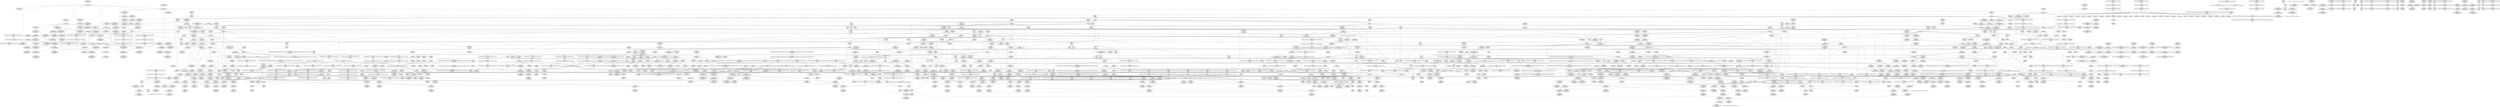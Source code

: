 digraph {
	CE0x4a1ab40 [shape=record,shape=Mrecord,label="{CE0x4a1ab40|selinux_task_setscheduler:tobool|security/selinux/hooks.c,3639}"]
	CE0x49fbf50 [shape=record,shape=Mrecord,label="{CE0x49fbf50|i64*_getelementptr_inbounds_(_11_x_i64_,_11_x_i64_*___llvm_gcov_ctr125,_i64_0,_i64_10)|*Constant*}"]
	CE0x4ae94b0 [shape=record,shape=Mrecord,label="{CE0x4ae94b0|rcu_lock_release:__here|*SummSink*}"]
	CE0x4a74fa0 [shape=record,shape=Mrecord,label="{CE0x4a74fa0|task_sid:if.then|*SummSource*}"]
	CE0x49ff040 [shape=record,shape=Mrecord,label="{CE0x49ff040|cred_sid:cred|Function::cred_sid&Arg::cred::}"]
	CE0x4a951b0 [shape=record,shape=Mrecord,label="{CE0x4a951b0|rcu_read_unlock:tmp1|*SummSink*}"]
	CE0x4a5f9e0 [shape=record,shape=Mrecord,label="{CE0x4a5f9e0|task_sid:tmp11|security/selinux/hooks.c,208}"]
	CE0x4a6b780 [shape=record,shape=Mrecord,label="{CE0x4a6b780|rcu_read_lock:do.body}"]
	CE0x4aafbf0 [shape=record,shape=Mrecord,label="{CE0x4aafbf0|rcu_read_unlock:tmp3|*SummSource*}"]
	CE0x4a95d50 [shape=record,shape=Mrecord,label="{CE0x4a95d50|COLLAPSED:_GCMRE___llvm_gcov_ctr127_internal_global_11_x_i64_zeroinitializer:_elem_0:default:}"]
	CE0x4b3c010 [shape=record,shape=Mrecord,label="{CE0x4b3c010|i64*_getelementptr_inbounds_(_4_x_i64_,_4_x_i64_*___llvm_gcov_ctr135,_i64_0,_i64_1)|*Constant*}"]
	CE0x4a046a0 [shape=record,shape=Mrecord,label="{CE0x4a046a0|task_sid:entry|*SummSource*}"]
	CE0x4a4a8d0 [shape=record,shape=Mrecord,label="{CE0x4a4a8d0|task_sid:tmp19|security/selinux/hooks.c,208}"]
	CE0x4a266d0 [shape=record,shape=Mrecord,label="{CE0x4a266d0|i64_5|*Constant*|*SummSource*}"]
	CE0x4a2e1c0 [shape=record,shape=Mrecord,label="{CE0x4a2e1c0|current_sid:tmp24|security/selinux/hooks.c,220|*SummSource*}"]
	CE0x4aa5000 [shape=record,shape=Mrecord,label="{CE0x4aa5000|rcu_read_lock:tmp22|include/linux/rcupdate.h,884|*SummSink*}"]
	CE0x49f9d30 [shape=record,shape=Mrecord,label="{CE0x49f9d30|selinux_task_setscheduler:bb|*SummSource*}"]
	CE0x4a2bad0 [shape=record,shape=Mrecord,label="{CE0x4a2bad0|i64_6|*Constant*|*SummSink*}"]
	CE0x4a2da10 [shape=record,shape=Mrecord,label="{CE0x4a2da10|rcu_read_lock:tmp13|include/linux/rcupdate.h,882}"]
	CE0x4a16e20 [shape=record,shape=Mrecord,label="{CE0x4a16e20|selinux_task_setscheduler:entry|*SummSource*}"]
	CE0x4a73690 [shape=record,shape=Mrecord,label="{CE0x4a73690|task_sid:call3|security/selinux/hooks.c,208|*SummSource*}"]
	CE0x4a06820 [shape=record,shape=Mrecord,label="{CE0x4a06820|selinux_task_setscheduler:tmp7|security/selinux/hooks.c,3640}"]
	CE0x4a460a0 [shape=record,shape=Mrecord,label="{CE0x4a460a0|i8*_getelementptr_inbounds_(_25_x_i8_,_25_x_i8_*_.str3,_i32_0,_i32_0)|*Constant*|*SummSink*}"]
	CE0x4aad550 [shape=record,shape=Mrecord,label="{CE0x4aad550|i64*_getelementptr_inbounds_(_4_x_i64_,_4_x_i64_*___llvm_gcov_ctr130,_i64_0,_i64_1)|*Constant*|*SummSink*}"]
	CE0x4ab6b10 [shape=record,shape=Mrecord,label="{CE0x4ab6b10|__rcu_read_lock:tmp3}"]
	CE0x4a865f0 [shape=record,shape=Mrecord,label="{CE0x4a865f0|i64*_getelementptr_inbounds_(_4_x_i64_,_4_x_i64_*___llvm_gcov_ctr128,_i64_0,_i64_0)|*Constant*|*SummSink*}"]
	CE0x4b3cc20 [shape=record,shape=Mrecord,label="{CE0x4b3cc20|i64*_getelementptr_inbounds_(_4_x_i64_,_4_x_i64_*___llvm_gcov_ctr129,_i64_0,_i64_2)|*Constant*|*SummSink*}"]
	CE0x4a11960 [shape=record,shape=Mrecord,label="{CE0x4a11960|__preempt_count_sub:val|Function::__preempt_count_sub&Arg::val::|*SummSource*}"]
	CE0x4a6ee20 [shape=record,shape=Mrecord,label="{CE0x4a6ee20|rcu_read_lock:call3|include/linux/rcupdate.h,882|*SummSource*}"]
	CE0x4a1ff20 [shape=record,shape=Mrecord,label="{CE0x4a1ff20|GLOBAL:current_has_perm|*Constant*|*SummSink*}"]
	CE0x4a978e0 [shape=record,shape=Mrecord,label="{CE0x4a978e0|_ret_void,_!dbg_!27717|include/linux/rcupdate.h,419|*SummSink*}"]
	CE0x4aacdf0 [shape=record,shape=Mrecord,label="{CE0x4aacdf0|i64*_getelementptr_inbounds_(_4_x_i64_,_4_x_i64_*___llvm_gcov_ctr128,_i64_0,_i64_3)|*Constant*|*SummSink*}"]
	CE0x4affbc0 [shape=record,shape=Mrecord,label="{CE0x4affbc0|_call_void_mcount()_#3|*SummSink*}"]
	CE0x4a79bb0 [shape=record,shape=Mrecord,label="{CE0x4a79bb0|rcu_read_unlock:tmp20|include/linux/rcupdate.h,933|*SummSource*}"]
	CE0x4ab2b70 [shape=record,shape=Mrecord,label="{CE0x4ab2b70|__preempt_count_add:entry|*SummSink*}"]
	"CONST[source:0(mediator),value:2(dynamic)][purpose:{object}]"
	CE0x4a1d160 [shape=record,shape=Mrecord,label="{CE0x4a1d160|current_sid:tmp1|*SummSource*}"]
	CE0x4afa1c0 [shape=record,shape=Mrecord,label="{CE0x4afa1c0|i64*_getelementptr_inbounds_(_4_x_i64_,_4_x_i64_*___llvm_gcov_ctr135,_i64_0,_i64_2)|*Constant*}"]
	CE0x4a11db0 [shape=record,shape=Mrecord,label="{CE0x4a11db0|__preempt_count_add:val|Function::__preempt_count_add&Arg::val::|*SummSource*}"]
	CE0x4ab3780 [shape=record,shape=Mrecord,label="{CE0x4ab3780|rcu_read_unlock:tmp13|include/linux/rcupdate.h,933|*SummSink*}"]
	CE0x4a40a00 [shape=record,shape=Mrecord,label="{CE0x4a40a00|GLOBAL:__llvm_gcov_ctr125|Global_var:__llvm_gcov_ctr125|*SummSink*}"]
	CE0x4a8a2e0 [shape=record,shape=Mrecord,label="{CE0x4a8a2e0|__rcu_read_unlock:do.body}"]
	CE0x4a23640 [shape=record,shape=Mrecord,label="{CE0x4a23640|GLOBAL:current_sid|*Constant*|*SummSource*}"]
	CE0x4a83ba0 [shape=record,shape=Mrecord,label="{CE0x4a83ba0|__rcu_read_unlock:entry|*SummSink*}"]
	CE0x4a605d0 [shape=record,shape=Mrecord,label="{CE0x4a605d0|rcu_lock_acquire:entry}"]
	CE0x4b069b0 [shape=record,shape=Mrecord,label="{CE0x4b069b0|__preempt_count_add:bb|*SummSource*}"]
	CE0x4a5b110 [shape=record,shape=Mrecord,label="{CE0x4a5b110|%struct.task_struct*_(%struct.task_struct**)*_asm_movq_%gs:$_1:P_,$0_,_r,im,_dirflag_,_fpsr_,_flags_|*SummSink*}"]
	CE0x4ab9890 [shape=record,shape=Mrecord,label="{CE0x4ab9890|GLOBAL:__preempt_count_sub|*Constant*|*SummSource*}"]
	CE0x4a9a230 [shape=record,shape=Mrecord,label="{CE0x4a9a230|__preempt_count_add:tmp|*SummSource*}"]
	CE0x4afa460 [shape=record,shape=Mrecord,label="{CE0x4afa460|__rcu_read_lock:do.body|*SummSink*}"]
	CE0x4a84f10 [shape=record,shape=Mrecord,label="{CE0x4a84f10|i64_ptrtoint_(i8*_blockaddress(_rcu_lock_acquire,_%__here)_to_i64)|*Constant*|*SummSource*}"]
	CE0x4a11020 [shape=record,shape=Mrecord,label="{CE0x4a11020|rcu_read_unlock:tmp5|include/linux/rcupdate.h,933|*SummSource*}"]
	CE0x4a6f540 [shape=record,shape=Mrecord,label="{CE0x4a6f540|i64*_getelementptr_inbounds_(_11_x_i64_,_11_x_i64_*___llvm_gcov_ctr127,_i64_0,_i64_1)|*Constant*}"]
	CE0x4abb670 [shape=record,shape=Mrecord,label="{CE0x4abb670|__rcu_read_lock:tmp7|include/linux/rcupdate.h,240}"]
	CE0x49fdd40 [shape=record,shape=Mrecord,label="{CE0x49fdd40|0:_i8,_:_GCMR_current_sid.__warned_internal_global_i8_0,_section_.data.unlikely_,_align_1:_elem_0:default:}"]
	CE0x4a6af30 [shape=record,shape=Mrecord,label="{CE0x4a6af30|GLOBAL:task_sid.__warned|Global_var:task_sid.__warned|*SummSource*}"]
	CE0x4a07830 [shape=record,shape=Mrecord,label="{CE0x4a07830|selinux_task_setscheduler:tmp1}"]
	CE0x4a265c0 [shape=record,shape=Mrecord,label="{CE0x4a265c0|current_sid:tmp10|security/selinux/hooks.c,218}"]
	CE0x4a1a7e0 [shape=record,shape=Mrecord,label="{CE0x4a1a7e0|i32_0|*Constant*}"]
	CE0x4a85b00 [shape=record,shape=Mrecord,label="{CE0x4a85b00|rcu_lock_acquire:tmp6|*SummSink*}"]
	CE0x4a72600 [shape=record,shape=Mrecord,label="{CE0x4a72600|task_sid:tmp13|security/selinux/hooks.c,208|*SummSource*}"]
	CE0x4a1a6a0 [shape=record,shape=Mrecord,label="{CE0x4a1a6a0|i64_0|*Constant*|*SummSink*}"]
	CE0x4a8c550 [shape=record,shape=Mrecord,label="{CE0x4a8c550|i64*_getelementptr_inbounds_(_4_x_i64_,_4_x_i64_*___llvm_gcov_ctr130,_i64_0,_i64_0)|*Constant*|*SummSink*}"]
	CE0x4aa4780 [shape=record,shape=Mrecord,label="{CE0x4aa4780|rcu_read_lock:tmp21|include/linux/rcupdate.h,884|*SummSink*}"]
	CE0x4a843c0 [shape=record,shape=Mrecord,label="{CE0x4a843c0|GLOBAL:rcu_lock_release|*Constant*}"]
	CE0x4abe2d0 [shape=record,shape=Mrecord,label="{CE0x4abe2d0|GLOBAL:__preempt_count_add|*Constant*|*SummSink*}"]
	CE0x4a5eec0 [shape=record,shape=Mrecord,label="{CE0x4a5eec0|GLOBAL:rcu_read_lock.__warned|Global_var:rcu_read_lock.__warned|*SummSource*}"]
	CE0x4a2f7e0 [shape=record,shape=Mrecord,label="{CE0x4a2f7e0|%struct.task_struct*_(%struct.task_struct**)*_asm_movq_%gs:$_1:P_,$0_,_r,im,_dirflag_,_fpsr_,_flags_|*SummSource*}"]
	CE0x49fc690 [shape=record,shape=Mrecord,label="{CE0x49fc690|current_has_perm:call2|security/selinux/hooks.c,1544|*SummSource*}"]
	CE0x4a2be80 [shape=record,shape=Mrecord,label="{CE0x4a2be80|current_sid:do.body|*SummSource*}"]
	CE0x4a91da0 [shape=record,shape=Mrecord,label="{CE0x4a91da0|rcu_read_unlock:tmp8|include/linux/rcupdate.h,933}"]
	CE0x4ab8560 [shape=record,shape=Mrecord,label="{CE0x4ab8560|rcu_lock_acquire:tmp5|include/linux/rcupdate.h,418}"]
	CE0x4ab1670 [shape=record,shape=Mrecord,label="{CE0x4ab1670|__rcu_read_unlock:tmp2}"]
	CE0x4a8cf40 [shape=record,shape=Mrecord,label="{CE0x4a8cf40|i64*_getelementptr_inbounds_(_4_x_i64_,_4_x_i64_*___llvm_gcov_ctr128,_i64_0,_i64_1)|*Constant*|*SummSink*}"]
	CE0x4a7f720 [shape=record,shape=Mrecord,label="{CE0x4a7f720|get_current:bb|*SummSource*}"]
	CE0x4a5fcc0 [shape=record,shape=Mrecord,label="{CE0x4a5fcc0|cred_sid:tmp2}"]
	CE0x4a2e760 [shape=record,shape=Mrecord,label="{CE0x4a2e760|task_sid:do.body|*SummSink*}"]
	CE0x4a508d0 [shape=record,shape=Mrecord,label="{CE0x4a508d0|current_sid:tmp10|security/selinux/hooks.c,218|*SummSource*}"]
	CE0x4a7e100 [shape=record,shape=Mrecord,label="{CE0x4a7e100|rcu_read_lock:tmp3|*SummSource*}"]
	CE0x4a66790 [shape=record,shape=Mrecord,label="{CE0x4a66790|void_(i32*,_i32,_i32*)*_asm_addl_$1,_%gs:$0_,_*m,ri,*m,_dirflag_,_fpsr_,_flags_}"]
	CE0x4a09a70 [shape=record,shape=Mrecord,label="{CE0x4a09a70|selinux_task_setscheduler:tmp|*SummSource*}"]
	CE0x4a32710 [shape=record,shape=Mrecord,label="{CE0x4a32710|_call_void_mcount()_#3}"]
	CE0x4a4e330 [shape=record,shape=Mrecord,label="{CE0x4a4e330|_call_void_asm_sideeffect_,_memory_,_dirflag_,_fpsr_,_flags_()_#3,_!dbg_!27711,_!srcloc_!27714|include/linux/rcupdate.h,244|*SummSource*}"]
	CE0x4a098d0 [shape=record,shape=Mrecord,label="{CE0x4a098d0|COLLAPSED:_GCMRE___llvm_gcov_ctr287_internal_global_6_x_i64_zeroinitializer:_elem_0:default:}"]
	CE0x4a1d6f0 [shape=record,shape=Mrecord,label="{CE0x4a1d6f0|selinux_task_setscheduler:entry|*SummSink*}"]
	CE0x4a7ca80 [shape=record,shape=Mrecord,label="{CE0x4a7ca80|task_sid:tmp26|security/selinux/hooks.c,208}"]
	CE0x4a31550 [shape=record,shape=Mrecord,label="{CE0x4a31550|current_sid:tmp22|security/selinux/hooks.c,218|*SummSink*}"]
	CE0x4a0c6f0 [shape=record,shape=Mrecord,label="{CE0x4a0c6f0|current_sid:tmp}"]
	CE0x4a21640 [shape=record,shape=Mrecord,label="{CE0x4a21640|current_sid:sid|security/selinux/hooks.c,220|*SummSource*}"]
	CE0x4a93c30 [shape=record,shape=Mrecord,label="{CE0x4a93c30|0:_i8,_:_GCMR_rcu_read_lock.__warned_internal_global_i8_0,_section_.data.unlikely_,_align_1:_elem_0:default:}"]
	CE0x4a492e0 [shape=record,shape=Mrecord,label="{CE0x4a492e0|i64*_getelementptr_inbounds_(_2_x_i64_,_2_x_i64_*___llvm_gcov_ctr98,_i64_0,_i64_1)|*Constant*|*SummSource*}"]
	CE0x4a245e0 [shape=record,shape=Mrecord,label="{CE0x4a245e0|_ret_void,_!dbg_!27735|include/linux/rcupdate.h,884|*SummSource*}"]
	CE0x4a19000 [shape=record,shape=Mrecord,label="{CE0x4a19000|current_has_perm:entry|*SummSource*}"]
	CE0x4a16870 [shape=record,shape=Mrecord,label="{CE0x4a16870|current_sid:entry}"]
	CE0x4aac230 [shape=record,shape=Mrecord,label="{CE0x4aac230|__rcu_read_lock:tmp4|include/linux/rcupdate.h,239|*SummSink*}"]
	CE0x4aa6a20 [shape=record,shape=Mrecord,label="{CE0x4aa6a20|4:_i32,_:_CRE_4,8_|*MultipleSource*|security/selinux/hooks.c,196|*LoadInst*|security/selinux/hooks.c,196|security/selinux/hooks.c,197}"]
	CE0x4a60310 [shape=record,shape=Mrecord,label="{CE0x4a60310|task_sid:tmp7|security/selinux/hooks.c,208|*SummSource*}"]
	CE0x4a4dc80 [shape=record,shape=Mrecord,label="{CE0x4a4dc80|COLLAPSED:_GCMRE_current_task_external_global_%struct.task_struct*:_elem_0::|security/selinux/hooks.c,218}"]
	CE0x4afdf50 [shape=record,shape=Mrecord,label="{CE0x4afdf50|rcu_lock_release:tmp1}"]
	CE0x5e41050 [shape=record,shape=Mrecord,label="{CE0x5e41050|selinux_task_setscheduler:tmp2|security/selinux/hooks.c,3639|*SummSource*}"]
	CE0x4ab30d0 [shape=record,shape=Mrecord,label="{CE0x4ab30d0|rcu_read_unlock:tobool1|include/linux/rcupdate.h,933|*SummSink*}"]
	CE0x4a75b70 [shape=record,shape=Mrecord,label="{CE0x4a75b70|task_sid:tmp15|security/selinux/hooks.c,208|*SummSource*}"]
	CE0x4a2f540 [shape=record,shape=Mrecord,label="{CE0x4a2f540|COLLAPSED:_GCMRE___llvm_gcov_ctr98_internal_global_2_x_i64_zeroinitializer:_elem_0:default:}"]
	CE0x4ab4e10 [shape=record,shape=Mrecord,label="{CE0x4ab4e10|rcu_read_lock:land.lhs.true|*SummSource*}"]
	CE0x4b3c960 [shape=record,shape=Mrecord,label="{CE0x4b3c960|i64*_getelementptr_inbounds_(_4_x_i64_,_4_x_i64_*___llvm_gcov_ctr129,_i64_0,_i64_3)|*Constant*|*SummSink*}"]
	CE0x4a4a280 [shape=record,shape=Mrecord,label="{CE0x4a4a280|task_sid:real_cred|security/selinux/hooks.c,208|*SummSource*}"]
	CE0x4a81f60 [shape=record,shape=Mrecord,label="{CE0x4a81f60|rcu_lock_release:entry}"]
	CE0x4aebcc0 [shape=record,shape=Mrecord,label="{CE0x4aebcc0|i64*_getelementptr_inbounds_(_4_x_i64_,_4_x_i64_*___llvm_gcov_ctr133,_i64_0,_i64_2)|*Constant*|*SummSource*}"]
	CE0x4ae6dd0 [shape=record,shape=Mrecord,label="{CE0x4ae6dd0|i64*_getelementptr_inbounds_(_4_x_i64_,_4_x_i64_*___llvm_gcov_ctr135,_i64_0,_i64_3)|*Constant*}"]
	CE0x4a219e0 [shape=record,shape=Mrecord,label="{CE0x4a219e0|0:_i32,_4:_i32,_8:_i32,_12:_i32,_:_CMRE_4,8_|*MultipleSource*|security/selinux/hooks.c,218|security/selinux/hooks.c,218|security/selinux/hooks.c,220}"]
	CE0x4a04db0 [shape=record,shape=Mrecord,label="{CE0x4a04db0|current_sid:tmp4|security/selinux/hooks.c,218}"]
	CE0x67fba40 [shape=record,shape=Mrecord,label="{CE0x67fba40|GLOBAL:cap_task_setscheduler|*Constant*}"]
	CE0x4a6ff10 [shape=record,shape=Mrecord,label="{CE0x4a6ff10|0:_i8,_:_GCMR_task_sid.__warned_internal_global_i8_0,_section_.data.unlikely_,_align_1:_elem_0:default:}"]
	CE0x49f9680 [shape=record,shape=Mrecord,label="{CE0x49f9680|VOIDTB_TE:_CE_120,128_}"]
	CE0x4a13360 [shape=record,shape=Mrecord,label="{CE0x4a13360|rcu_read_lock:tmp18|include/linux/rcupdate.h,882|*SummSource*}"]
	CE0x4aa3170 [shape=record,shape=Mrecord,label="{CE0x4aa3170|i8*_getelementptr_inbounds_(_42_x_i8_,_42_x_i8_*_.str46,_i32_0,_i32_0)|*Constant*}"]
	CE0x4aaede0 [shape=record,shape=Mrecord,label="{CE0x4aaede0|_ret_void,_!dbg_!27719|./arch/x86/include/asm/preempt.h,73}"]
	CE0x4ae6c00 [shape=record,shape=Mrecord,label="{CE0x4ae6c00|void_(i32*,_i32,_i32*)*_asm_addl_$1,_%gs:$0_,_*m,ri,*m,_dirflag_,_fpsr_,_flags_}"]
	CE0x4a7b7f0 [shape=record,shape=Mrecord,label="{CE0x4a7b7f0|task_sid:tmp22|security/selinux/hooks.c,208|*SummSink*}"]
	CE0x4a267a0 [shape=record,shape=Mrecord,label="{CE0x4a267a0|i64_5|*Constant*|*SummSink*}"]
	CE0x4a16190 [shape=record,shape=Mrecord,label="{CE0x4a16190|current_sid:land.lhs.true2|*SummSource*}"]
	CE0x4a950d0 [shape=record,shape=Mrecord,label="{CE0x4a950d0|rcu_read_unlock:tmp1}"]
	CE0x4aea130 [shape=record,shape=Mrecord,label="{CE0x4aea130|i64*_getelementptr_inbounds_(_4_x_i64_,_4_x_i64_*___llvm_gcov_ctr134,_i64_0,_i64_0)|*Constant*|*SummSink*}"]
	CE0x4a8a1b0 [shape=record,shape=Mrecord,label="{CE0x4a8a1b0|__rcu_read_unlock:tmp4|include/linux/rcupdate.h,244|*SummSink*}"]
	CE0x4b3be70 [shape=record,shape=Mrecord,label="{CE0x4b3be70|__preempt_count_sub:tmp1|*SummSource*}"]
	CE0x4a92820 [shape=record,shape=Mrecord,label="{CE0x4a92820|rcu_read_lock:tmp10|include/linux/rcupdate.h,882}"]
	CE0x4ab9e30 [shape=record,shape=Mrecord,label="{CE0x4ab9e30|rcu_read_unlock:tmp12|include/linux/rcupdate.h,933|*SummSink*}"]
	CE0x4a15360 [shape=record,shape=Mrecord,label="{CE0x4a15360|avc_has_perm:requested|Function::avc_has_perm&Arg::requested::}"]
	CE0x4a98c90 [shape=record,shape=Mrecord,label="{CE0x4a98c90|_call_void_mcount()_#3}"]
	CE0x4a79790 [shape=record,shape=Mrecord,label="{CE0x4a79790|rcu_read_unlock:tmp19|include/linux/rcupdate.h,933|*SummSource*}"]
	CE0x4a03bb0 [shape=record,shape=Mrecord,label="{CE0x4a03bb0|_ret_i32_%retval.0,_!dbg_!27722|security/selinux/hooks.c,3643|*SummSource*}"]
	CE0x4a5aeb0 [shape=record,shape=Mrecord,label="{CE0x4a5aeb0|task_sid:tmp6|security/selinux/hooks.c,208}"]
	CE0x4aa3230 [shape=record,shape=Mrecord,label="{CE0x4aa3230|i8*_getelementptr_inbounds_(_42_x_i8_,_42_x_i8_*_.str46,_i32_0,_i32_0)|*Constant*|*SummSource*}"]
	CE0x4a14880 [shape=record,shape=Mrecord,label="{CE0x4a14880|avc_has_perm:tsid|Function::avc_has_perm&Arg::tsid::|*SummSource*}"]
	CE0x4a8afc0 [shape=record,shape=Mrecord,label="{CE0x4a8afc0|__rcu_read_lock:tmp1|*SummSink*}"]
	CE0x5e40fb0 [shape=record,shape=Mrecord,label="{CE0x5e40fb0|selinux_task_setscheduler:tmp2|security/selinux/hooks.c,3639|*SummSink*}"]
	CE0x4a4b990 [shape=record,shape=Mrecord,label="{CE0x4a4b990|current_sid:tmp7|security/selinux/hooks.c,218|*SummSink*}"]
	CE0x4a183d0 [shape=record,shape=Mrecord,label="{CE0x4a183d0|_ret_i32_%tmp24,_!dbg_!27742|security/selinux/hooks.c,220|*SummSource*}"]
	CE0x4ae8ca0 [shape=record,shape=Mrecord,label="{CE0x4ae8ca0|i32_1|*Constant*}"]
	CE0x4a306b0 [shape=record,shape=Mrecord,label="{CE0x4a306b0|current_sid:tmp21|security/selinux/hooks.c,218|*SummSink*}"]
	CE0x4a89420 [shape=record,shape=Mrecord,label="{CE0x4a89420|i64_1|*Constant*}"]
	CE0x4a2d320 [shape=record,shape=Mrecord,label="{CE0x4a2d320|rcu_read_lock:call3|include/linux/rcupdate.h,882|*SummSink*}"]
	CE0x4a2b700 [shape=record,shape=Mrecord,label="{CE0x4a2b700|GLOBAL:lockdep_rcu_suspicious|*Constant*}"]
	CE0x4afd4c0 [shape=record,shape=Mrecord,label="{CE0x4afd4c0|__rcu_read_unlock:tmp1}"]
	CE0x4a5fb60 [shape=record,shape=Mrecord,label="{CE0x4a5fb60|task_sid:tmp10|security/selinux/hooks.c,208|*SummSource*}"]
	CE0x4a27f90 [shape=record,shape=Mrecord,label="{CE0x4a27f90|i64*_getelementptr_inbounds_(_11_x_i64_,_11_x_i64_*___llvm_gcov_ctr125,_i64_0,_i64_0)|*Constant*|*SummSource*}"]
	CE0x4a4ae80 [shape=record,shape=Mrecord,label="{CE0x4a4ae80|task_sid:tmp19|security/selinux/hooks.c,208|*SummSink*}"]
	CE0x4a863f0 [shape=record,shape=Mrecord,label="{CE0x4a863f0|_call_void_mcount()_#3}"]
	CE0x4b2efe0 [shape=record,shape=Mrecord,label="{CE0x4b2efe0|__preempt_count_sub:tmp6|./arch/x86/include/asm/preempt.h,78}"]
	CE0x4ac5b40 [shape=record,shape=Mrecord,label="{CE0x4ac5b40|i64*_getelementptr_inbounds_(_4_x_i64_,_4_x_i64_*___llvm_gcov_ctr130,_i64_0,_i64_2)|*Constant*|*SummSource*}"]
	CE0x4a43720 [shape=record,shape=Mrecord,label="{CE0x4a43720|current_sid:call|security/selinux/hooks.c,218|*SummSource*}"]
	CE0x4b29a50 [shape=record,shape=Mrecord,label="{CE0x4b29a50|__rcu_read_unlock:tmp7|include/linux/rcupdate.h,245|*SummSink*}"]
	CE0x49fc9c0 [shape=record,shape=Mrecord,label="{CE0x49fc9c0|avc_has_perm:entry}"]
	CE0x4a83960 [shape=record,shape=Mrecord,label="{CE0x4a83960|GLOBAL:__rcu_read_unlock|*Constant*|*SummSource*}"]
	CE0x4a7d670 [shape=record,shape=Mrecord,label="{CE0x4a7d670|__preempt_count_sub:tmp7|./arch/x86/include/asm/preempt.h,78|*SummSink*}"]
	CE0x4a14ed0 [shape=record,shape=Mrecord,label="{CE0x4a14ed0|%struct.common_audit_data*_null|*Constant*}"]
	CE0x4a020d0 [shape=record,shape=Mrecord,label="{CE0x4a020d0|selinux_task_setscheduler:tmp8|security/selinux/hooks.c,3642|*SummSource*}"]
	CE0x4a6bc70 [shape=record,shape=Mrecord,label="{CE0x4a6bc70|i64*_getelementptr_inbounds_(_13_x_i64_,_13_x_i64_*___llvm_gcov_ctr126,_i64_0,_i64_1)|*Constant*|*SummSink*}"]
	CE0x4a8d280 [shape=record,shape=Mrecord,label="{CE0x4a8d280|COLLAPSED:_GCMRE___llvm_gcov_ctr135_internal_global_4_x_i64_zeroinitializer:_elem_0:default:}"]
	CE0x4a8d400 [shape=record,shape=Mrecord,label="{CE0x4a8d400|__preempt_count_sub:bb|*SummSink*}"]
	CE0x4a2e030 [shape=record,shape=Mrecord,label="{CE0x4a2e030|current_sid:tmp24|security/selinux/hooks.c,220}"]
	CE0x4aa2610 [shape=record,shape=Mrecord,label="{CE0x4aa2610|GLOBAL:lockdep_rcu_suspicious|*Constant*}"]
	CE0x4a27c80 [shape=record,shape=Mrecord,label="{CE0x4a27c80|current_sid:do.end|*SummSource*}"]
	CE0x4a2fbf0 [shape=record,shape=Mrecord,label="{CE0x4a2fbf0|_call_void_mcount()_#3|*SummSink*}"]
	CE0x4a14c30 [shape=record,shape=Mrecord,label="{CE0x4a14c30|i16_2|*Constant*|*SummSource*}"]
	CE0x4a903e0 [shape=record,shape=Mrecord,label="{CE0x4a903e0|i64*_getelementptr_inbounds_(_4_x_i64_,_4_x_i64_*___llvm_gcov_ctr133,_i64_0,_i64_0)|*Constant*|*SummSink*}"]
	CE0x4a78b90 [shape=record,shape=Mrecord,label="{CE0x4a78b90|i8*_getelementptr_inbounds_(_44_x_i8_,_44_x_i8_*_.str47,_i32_0,_i32_0)|*Constant*|*SummSink*}"]
	CE0x4a2c700 [shape=record,shape=Mrecord,label="{CE0x4a2c700|current_sid:tmp23|security/selinux/hooks.c,218|*SummSink*}"]
	CE0x4aa4b10 [shape=record,shape=Mrecord,label="{CE0x4aa4b10|rcu_read_lock:tmp22|include/linux/rcupdate.h,884|*SummSource*}"]
	CE0x4a98bc0 [shape=record,shape=Mrecord,label="{CE0x4a98bc0|__preempt_count_sub:tmp3|*SummSink*}"]
	CE0x4a2f690 [shape=record,shape=Mrecord,label="{CE0x4a2f690|get_current:tmp4|./arch/x86/include/asm/current.h,14|*SummSink*}"]
	CE0x4a04e50 [shape=record,shape=Mrecord,label="{CE0x4a04e50|current_sid:tmp4|security/selinux/hooks.c,218|*SummSource*}"]
	CE0x4afc9c0 [shape=record,shape=Mrecord,label="{CE0x4afc9c0|i8*_undef|*Constant*}"]
	CE0x4a466a0 [shape=record,shape=Mrecord,label="{CE0x4a466a0|current_sid:tmp14|security/selinux/hooks.c,218}"]
	CE0x4b2fa30 [shape=record,shape=Mrecord,label="{CE0x4b2fa30|_call_void_asm_addl_$1,_%gs:$0_,_*m,ri,*m,_dirflag_,_fpsr_,_flags_(i32*___preempt_count,_i32_%sub,_i32*___preempt_count)_#3,_!dbg_!27717,_!srcloc_!27718|./arch/x86/include/asm/preempt.h,77|*SummSink*}"]
	CE0x49fbbb0 [shape=record,shape=Mrecord,label="{CE0x49fbbb0|i32_(i32,_i32,_i16,_i32,_%struct.common_audit_data*)*_bitcast_(i32_(i32,_i32,_i16,_i32,_%struct.common_audit_data.495*)*_avc_has_perm_to_i32_(i32,_i32,_i16,_i32,_%struct.common_audit_data*)*)|*Constant*}"]
	CE0x4abe510 [shape=record,shape=Mrecord,label="{CE0x4abe510|rcu_read_unlock:tmp8|include/linux/rcupdate.h,933|*SummSource*}"]
	CE0x4a80f70 [shape=record,shape=Mrecord,label="{CE0x4a80f70|i64*_getelementptr_inbounds_(_11_x_i64_,_11_x_i64_*___llvm_gcov_ctr132,_i64_0,_i64_10)|*Constant*|*SummSource*}"]
	CE0x4abd050 [shape=record,shape=Mrecord,label="{CE0x4abd050|__rcu_read_lock:tmp6|include/linux/rcupdate.h,240|*SummSink*}"]
	CE0x4a8cc00 [shape=record,shape=Mrecord,label="{CE0x4a8cc00|rcu_lock_acquire:tmp}"]
	CE0x4aaace0 [shape=record,shape=Mrecord,label="{CE0x4aaace0|rcu_read_unlock:tmp17|include/linux/rcupdate.h,933|*SummSink*}"]
	CE0x4a22dc0 [shape=record,shape=Mrecord,label="{CE0x4a22dc0|current_sid:tmp11|security/selinux/hooks.c,218|*SummSink*}"]
	CE0x4aece80 [shape=record,shape=Mrecord,label="{CE0x4aece80|__rcu_read_unlock:tmp5|include/linux/rcupdate.h,244}"]
	CE0x4ac54c0 [shape=record,shape=Mrecord,label="{CE0x4ac54c0|_call_void_lockdep_rcu_suspicious(i8*_getelementptr_inbounds_(_25_x_i8_,_25_x_i8_*_.str45,_i32_0,_i32_0),_i32_934,_i8*_getelementptr_inbounds_(_44_x_i8_,_44_x_i8_*_.str47,_i32_0,_i32_0))_#10,_!dbg_!27726|include/linux/rcupdate.h,933|*SummSource*}"]
	CE0x4ab9920 [shape=record,shape=Mrecord,label="{CE0x4ab9920|__preempt_count_sub:entry|*SummSource*}"]
	CE0x4a02990 [shape=record,shape=Mrecord,label="{CE0x4a02990|i64*_getelementptr_inbounds_(_6_x_i64_,_6_x_i64_*___llvm_gcov_ctr287,_i64_0,_i64_5)|*Constant*|*SummSource*}"]
	CE0x4a14680 [shape=record,shape=Mrecord,label="{CE0x4a14680|avc_has_perm:tsid|Function::avc_has_perm&Arg::tsid::}"]
	CE0x4a0d1e0 [shape=record,shape=Mrecord,label="{CE0x4a0d1e0|VOIDTB_TE:_CE_52,56_}"]
	CE0x4a24160 [shape=record,shape=Mrecord,label="{CE0x4a24160|current_sid:if.end|*SummSink*}"]
	CE0x4a2d490 [shape=record,shape=Mrecord,label="{CE0x4a2d490|i64_6|*Constant*}"]
	CE0x4a731c0 [shape=record,shape=Mrecord,label="{CE0x4a731c0|task_sid:tmp12|security/selinux/hooks.c,208|*SummSink*}"]
	CE0x4a5bad0 [shape=record,shape=Mrecord,label="{CE0x4a5bad0|rcu_read_lock:tobool|include/linux/rcupdate.h,882|*SummSink*}"]
	CE0x4ae9df0 [shape=record,shape=Mrecord,label="{CE0x4ae9df0|__rcu_read_unlock:bb|*SummSource*}"]
	CE0x4a8cb70 [shape=record,shape=Mrecord,label="{CE0x4a8cb70|_call_void_mcount()_#3|*SummSink*}"]
	CE0x4a09860 [shape=record,shape=Mrecord,label="{CE0x4a09860|selinux_task_setscheduler:tmp}"]
	CE0x4a7aa40 [shape=record,shape=Mrecord,label="{CE0x4a7aa40|task_sid:tmp20|security/selinux/hooks.c,208|*SummSink*}"]
	CE0x4a7d4b0 [shape=record,shape=Mrecord,label="{CE0x4a7d4b0|__preempt_count_sub:tmp7|./arch/x86/include/asm/preempt.h,78|*SummSource*}"]
	CE0x4a5bba0 [shape=record,shape=Mrecord,label="{CE0x4a5bba0|rcu_read_lock:tobool|include/linux/rcupdate.h,882|*SummSource*}"]
	CE0x4a47920 [shape=record,shape=Mrecord,label="{CE0x4a47920|GLOBAL:__llvm_gcov_ctr126|Global_var:__llvm_gcov_ctr126|*SummSource*}"]
	CE0x4a16c90 [shape=record,shape=Mrecord,label="{CE0x4a16c90|VOIDTB_TE:_CE_8,16_}"]
	CE0x4a839d0 [shape=record,shape=Mrecord,label="{CE0x4a839d0|__rcu_read_unlock:entry}"]
	CE0x4a6b180 [shape=record,shape=Mrecord,label="{CE0x4a6b180|rcu_read_lock:tmp8|include/linux/rcupdate.h,882|*SummSink*}"]
	CE0x4a9dbd0 [shape=record,shape=Mrecord,label="{CE0x4a9dbd0|__preempt_count_add:tmp6|./arch/x86/include/asm/preempt.h,73|*SummSink*}"]
	CE0x4a004b0 [shape=record,shape=Mrecord,label="{CE0x4a004b0|current_sid:tmp15|security/selinux/hooks.c,218}"]
	CE0x4b2aa90 [shape=record,shape=Mrecord,label="{CE0x4b2aa90|void_(i32*,_i32,_i32*)*_asm_addl_$1,_%gs:$0_,_*m,ri,*m,_dirflag_,_fpsr_,_flags_|*SummSource*}"]
	CE0x49fb5c0 [shape=record,shape=Mrecord,label="{CE0x49fb5c0|task_sid:task|Function::task_sid&Arg::task::|*SummSource*}"]
	CE0x4affca0 [shape=record,shape=Mrecord,label="{CE0x4affca0|i64*_getelementptr_inbounds_(_4_x_i64_,_4_x_i64_*___llvm_gcov_ctr130,_i64_0,_i64_2)|*Constant*}"]
	CE0x4a4f9e0 [shape=record,shape=Mrecord,label="{CE0x4a4f9e0|__rcu_read_unlock:tmp7|include/linux/rcupdate.h,245|*SummSource*}"]
	CE0x4b2e380 [shape=record,shape=Mrecord,label="{CE0x4b2e380|__preempt_count_sub:tmp2|*SummSource*}"]
	CE0x4ac4ee0 [shape=record,shape=Mrecord,label="{CE0x4ac4ee0|rcu_read_unlock:tmp18|include/linux/rcupdate.h,933|*SummSource*}"]
	CE0x4a6e5e0 [shape=record,shape=Mrecord,label="{CE0x4a6e5e0|i32_208|*Constant*|*SummSink*}"]
	CE0x49fc890 [shape=record,shape=Mrecord,label="{CE0x49fc890|i32_(i32,_i32,_i16,_i32,_%struct.common_audit_data*)*_bitcast_(i32_(i32,_i32,_i16,_i32,_%struct.common_audit_data.495*)*_avc_has_perm_to_i32_(i32,_i32,_i16,_i32,_%struct.common_audit_data*)*)|*Constant*|*SummSink*}"]
	CE0x4ae7720 [shape=record,shape=Mrecord,label="{CE0x4ae7720|rcu_lock_release:tmp5|include/linux/rcupdate.h,423|*SummSource*}"]
	CE0x4a0d670 [shape=record,shape=Mrecord,label="{CE0x4a0d670|current_has_perm:bb|*SummSource*}"]
	CE0x49fbb40 [shape=record,shape=Mrecord,label="{CE0x49fbb40|current_has_perm:call2|security/selinux/hooks.c,1544|*SummSink*}"]
	CE0x4a097a0 [shape=record,shape=Mrecord,label="{CE0x4a097a0|VOIDTB_TE:_CE_28,32_}"]
	CE0x4a00590 [shape=record,shape=Mrecord,label="{CE0x4a00590|current_sid:tmp15|security/selinux/hooks.c,218|*SummSink*}"]
	CE0x4a320c0 [shape=record,shape=Mrecord,label="{CE0x4a320c0|task_sid:bb|*SummSink*}"]
	CE0x4a82cc0 [shape=record,shape=Mrecord,label="{CE0x4a82cc0|GLOBAL:__rcu_read_unlock|*Constant*}"]
	CE0x5c60500 [shape=record,shape=Mrecord,label="{CE0x5c60500|GLOBAL:cap_task_setscheduler|*Constant*|*SummSink*}"]
	CE0x4a48440 [shape=record,shape=Mrecord,label="{CE0x4a48440|current_sid:land.lhs.true|*SummSource*}"]
	CE0x4a10d30 [shape=record,shape=Mrecord,label="{CE0x4a10d30|GLOBAL:__llvm_gcov_ctr132|Global_var:__llvm_gcov_ctr132|*SummSource*}"]
	CE0x4aa42a0 [shape=record,shape=Mrecord,label="{CE0x4aa42a0|i64*_getelementptr_inbounds_(_11_x_i64_,_11_x_i64_*___llvm_gcov_ctr127,_i64_0,_i64_10)|*Constant*}"]
	CE0x4a22a10 [shape=record,shape=Mrecord,label="{CE0x4a22a10|current_has_perm:call|security/selinux/hooks.c,1542|*SummSource*}"]
	CE0x4ae8b30 [shape=record,shape=Mrecord,label="{CE0x4ae8b30|_call_void_lock_release(%struct.lockdep_map*_%map,_i32_1,_i64_ptrtoint_(i8*_blockaddress(_rcu_lock_release,_%__here)_to_i64))_#10,_!dbg_!27716|include/linux/rcupdate.h,423|*SummSink*}"]
	CE0x67fb970 [shape=record,shape=Mrecord,label="{CE0x67fb970|selinux_task_setscheduler:p|Function::selinux_task_setscheduler&Arg::p::|*SummSource*}"]
	CE0x4a6e710 [shape=record,shape=Mrecord,label="{CE0x4a6e710|i8*_getelementptr_inbounds_(_41_x_i8_,_41_x_i8_*_.str44,_i32_0,_i32_0)|*Constant*|*SummSource*}"]
	CE0x4a07300 [shape=record,shape=Mrecord,label="{CE0x4a07300|selinux_task_setscheduler:call1|security/selinux/hooks.c,3642}"]
	CE0x4a4f660 [shape=record,shape=Mrecord,label="{CE0x4a4f660|__rcu_read_unlock:tmp6|include/linux/rcupdate.h,245|*SummSink*}"]
	CE0x4a6f1a0 [shape=record,shape=Mrecord,label="{CE0x4a6f1a0|cred_sid:security|security/selinux/hooks.c,196}"]
	CE0x4a6da30 [shape=record,shape=Mrecord,label="{CE0x4a6da30|task_sid:if.end}"]
	CE0x4a73700 [shape=record,shape=Mrecord,label="{CE0x4a73700|task_sid:call3|security/selinux/hooks.c,208|*SummSink*}"]
	CE0x4aaa850 [shape=record,shape=Mrecord,label="{CE0x4aaa850|i64*_getelementptr_inbounds_(_11_x_i64_,_11_x_i64_*___llvm_gcov_ctr132,_i64_0,_i64_8)|*Constant*|*SummSink*}"]
	CE0x4b29d40 [shape=record,shape=Mrecord,label="{CE0x4b29d40|__preempt_count_add:do.end|*SummSource*}"]
	CE0x4abc5a0 [shape=record,shape=Mrecord,label="{CE0x4abc5a0|rcu_lock_acquire:tmp1|*SummSink*}"]
	CE0x49f95a0 [shape=record,shape=Mrecord,label="{CE0x49f95a0|VOIDTB_TE:_CE_104,112_}"]
	CE0x4a1f480 [shape=record,shape=Mrecord,label="{CE0x4a1f480|selinux_task_setscheduler:tmp9|security/selinux/hooks.c,3642}"]
	CE0x4a11a70 [shape=record,shape=Mrecord,label="{CE0x4a11a70|__preempt_count_sub:val|Function::__preempt_count_sub&Arg::val::|*SummSink*}"]
	CE0x4a0fd50 [shape=record,shape=Mrecord,label="{CE0x4a0fd50|current_sid:tmp|*SummSink*}"]
	CE0x4aa67a0 [shape=record,shape=Mrecord,label="{CE0x4aa67a0|cred_sid:sid|security/selinux/hooks.c,197|*SummSource*}"]
	CE0x4afc090 [shape=record,shape=Mrecord,label="{CE0x4afc090|rcu_lock_release:tmp6}"]
	CE0x4a26ec0 [shape=record,shape=Mrecord,label="{CE0x4a26ec0|i64_6|*Constant*|*SummSource*}"]
	CE0x4a44990 [shape=record,shape=Mrecord,label="{CE0x4a44990|i8*_getelementptr_inbounds_(_45_x_i8_,_45_x_i8_*_.str12,_i32_0,_i32_0)|*Constant*|*SummSink*}"]
	CE0x4afcc30 [shape=record,shape=Mrecord,label="{CE0x4afcc30|rcu_lock_acquire:indirectgoto}"]
	CE0x4a2ca80 [shape=record,shape=Mrecord,label="{CE0x4a2ca80|i32_1|*Constant*|*SummSource*}"]
	CE0x4a04f20 [shape=record,shape=Mrecord,label="{CE0x4a04f20|current_sid:tmp4|security/selinux/hooks.c,218|*SummSink*}"]
	CE0x4a8ad90 [shape=record,shape=Mrecord,label="{CE0x4a8ad90|i32_2|*Constant*|*SummSink*}"]
	CE0x4a31450 [shape=record,shape=Mrecord,label="{CE0x4a31450|current_sid:tmp23|security/selinux/hooks.c,218}"]
	CE0x4aebae0 [shape=record,shape=Mrecord,label="{CE0x4aebae0|i64*_getelementptr_inbounds_(_4_x_i64_,_4_x_i64_*___llvm_gcov_ctr133,_i64_0,_i64_2)|*Constant*|*SummSink*}"]
	CE0x4a40e50 [shape=record,shape=Mrecord,label="{CE0x4a40e50|current_sid:bb|*SummSink*}"]
	CE0x4a25960 [shape=record,shape=Mrecord,label="{CE0x4a25960|GLOBAL:rcu_read_unlock|*Constant*|*SummSink*}"]
	CE0x4aba9e0 [shape=record,shape=Mrecord,label="{CE0x4aba9e0|i64*_getelementptr_inbounds_(_4_x_i64_,_4_x_i64_*___llvm_gcov_ctr133,_i64_0,_i64_1)|*Constant*|*SummSink*}"]
	CE0x4ab5a60 [shape=record,shape=Mrecord,label="{CE0x4ab5a60|rcu_lock_release:tmp4|include/linux/rcupdate.h,423|*SummSink*}"]
	CE0x4a81280 [shape=record,shape=Mrecord,label="{CE0x4a81280|rcu_read_unlock:tmp22|include/linux/rcupdate.h,935}"]
	CE0x4a71c30 [shape=record,shape=Mrecord,label="{CE0x4a71c30|rcu_read_unlock:tmp7|include/linux/rcupdate.h,933|*SummSink*}"]
	CE0x4a89b70 [shape=record,shape=Mrecord,label="{CE0x4a89b70|i64*_getelementptr_inbounds_(_4_x_i64_,_4_x_i64_*___llvm_gcov_ctr129,_i64_0,_i64_0)|*Constant*|*SummSource*}"]
	CE0x4a433e0 [shape=record,shape=Mrecord,label="{CE0x4a433e0|__rcu_read_lock:tmp|*SummSource*}"]
	CE0x4aec9b0 [shape=record,shape=Mrecord,label="{CE0x4aec9b0|_call_void_lock_acquire(%struct.lockdep_map*_%map,_i32_0,_i32_0,_i32_2,_i32_0,_%struct.lockdep_map*_null,_i64_ptrtoint_(i8*_blockaddress(_rcu_lock_acquire,_%__here)_to_i64))_#10,_!dbg_!27716|include/linux/rcupdate.h,418|*SummSink*}"]
	CE0x4a0b8e0 [shape=record,shape=Mrecord,label="{CE0x4a0b8e0|selinux_task_setscheduler:tmp6|security/selinux/hooks.c,3640}"]
	CE0x4aaf580 [shape=record,shape=Mrecord,label="{CE0x4aaf580|__rcu_read_lock:tmp7|include/linux/rcupdate.h,240|*SummSource*}"]
	CE0x4a75790 [shape=record,shape=Mrecord,label="{CE0x4a75790|i64*_getelementptr_inbounds_(_11_x_i64_,_11_x_i64_*___llvm_gcov_ctr127,_i64_0,_i64_1)|*Constant*|*SummSink*}"]
	CE0x4a29750 [shape=record,shape=Mrecord,label="{CE0x4a29750|rcu_read_lock:tmp14|include/linux/rcupdate.h,882}"]
	CE0x4a743f0 [shape=record,shape=Mrecord,label="{CE0x4a743f0|rcu_read_lock:tmp7|include/linux/rcupdate.h,882}"]
	CE0x49f9610 [shape=record,shape=Mrecord,label="{CE0x49f9610|VOIDTB_TE:_CE_96,104_}"]
	CE0x4a919f0 [shape=record,shape=Mrecord,label="{CE0x4a919f0|rcu_read_lock:do.body|*SummSource*}"]
	CE0x4a86310 [shape=record,shape=Mrecord,label="{CE0x4a86310|__rcu_read_lock:tmp3|*SummSink*}"]
	CE0x4ab6580 [shape=record,shape=Mrecord,label="{CE0x4ab6580|rcu_read_lock:tmp1|*SummSource*}"]
	CE0x4a4d250 [shape=record,shape=Mrecord,label="{CE0x4a4d250|get_current:entry|*SummSink*}"]
	CE0x4a6f2a0 [shape=record,shape=Mrecord,label="{CE0x4a6f2a0|cred_sid:security|security/selinux/hooks.c,196|*SummSink*}"]
	CE0x4a02060 [shape=record,shape=Mrecord,label="{CE0x4a02060|selinux_task_setscheduler:tmp8|security/selinux/hooks.c,3642}"]
	CE0x4a8c6d0 [shape=record,shape=Mrecord,label="{CE0x4a8c6d0|rcu_lock_acquire:bb|*SummSink*}"]
	CE0x4b323c0 [shape=record,shape=Mrecord,label="{CE0x4b323c0|i64*_getelementptr_inbounds_(_4_x_i64_,_4_x_i64_*___llvm_gcov_ctr135,_i64_0,_i64_0)|*Constant*|*SummSource*}"]
	CE0x49f9e00 [shape=record,shape=Mrecord,label="{CE0x49f9e00|selinux_task_setscheduler:bb|*SummSink*}"]
	CE0x4aac9a0 [shape=record,shape=Mrecord,label="{CE0x4aac9a0|GLOBAL:rcu_read_unlock.__warned|Global_var:rcu_read_unlock.__warned|*SummSource*}"]
	CE0x4a034c0 [shape=record,shape=Mrecord,label="{CE0x4a034c0|selinux_task_setscheduler:tmp11|security/selinux/hooks.c,3643}"]
	CE0x4a4f840 [shape=record,shape=Mrecord,label="{CE0x4a4f840|__preempt_count_add:do.end}"]
	CE0x49f1aa0 [shape=record,shape=Mrecord,label="{CE0x49f1aa0|current_has_perm:tmp1|*SummSource*}"]
	CE0x4a690a0 [shape=record,shape=Mrecord,label="{CE0x4a690a0|task_sid:tmp27|security/selinux/hooks.c,208|*SummSink*}"]
	CE0x4a84540 [shape=record,shape=Mrecord,label="{CE0x4a84540|_ret_void,_!dbg_!27717|include/linux/rcupdate.h,245|*SummSink*}"]
	CE0x4b29ee0 [shape=record,shape=Mrecord,label="{CE0x4b29ee0|__preempt_count_add:do.body}"]
	CE0x4a95c70 [shape=record,shape=Mrecord,label="{CE0x4a95c70|i64*_getelementptr_inbounds_(_11_x_i64_,_11_x_i64_*___llvm_gcov_ctr127,_i64_0,_i64_0)|*Constant*|*SummSink*}"]
	CE0x4a2efd0 [shape=record,shape=Mrecord,label="{CE0x4a2efd0|get_current:tmp3|*SummSink*}"]
	CE0x4ab7fe0 [shape=record,shape=Mrecord,label="{CE0x4ab7fe0|rcu_lock_release:tmp3}"]
	CE0x4a31fc0 [shape=record,shape=Mrecord,label="{CE0x4a31fc0|task_sid:bb|*SummSource*}"]
	CE0x4ab2ed0 [shape=record,shape=Mrecord,label="{CE0x4ab2ed0|rcu_read_unlock:tobool1|include/linux/rcupdate.h,933}"]
	CE0x4b3c760 [shape=record,shape=Mrecord,label="{CE0x4b3c760|i64*_getelementptr_inbounds_(_4_x_i64_,_4_x_i64_*___llvm_gcov_ctr129,_i64_0,_i64_3)|*Constant*|*SummSource*}"]
	CE0x4a09cd0 [shape=record,shape=Mrecord,label="{CE0x4a09cd0|selinux_task_setscheduler:return|*SummSink*}"]
	CE0x4a7e1a0 [shape=record,shape=Mrecord,label="{CE0x4a7e1a0|rcu_read_lock:tmp3|*SummSink*}"]
	CE0x4a72d40 [shape=record,shape=Mrecord,label="{CE0x4a72d40|__rcu_read_lock:tmp5|include/linux/rcupdate.h,239|*SummSink*}"]
	CE0x4ab1730 [shape=record,shape=Mrecord,label="{CE0x4ab1730|i64*_getelementptr_inbounds_(_4_x_i64_,_4_x_i64_*___llvm_gcov_ctr128,_i64_0,_i64_2)|*Constant*|*SummSource*}"]
	CE0x4aa78d0 [shape=record,shape=Mrecord,label="{CE0x4aa78d0|rcu_read_unlock:land.lhs.true2}"]
	CE0x4a6bdd0 [shape=record,shape=Mrecord,label="{CE0x4a6bdd0|cred_sid:tmp3}"]
	CE0x4ae9150 [shape=record,shape=Mrecord,label="{CE0x4ae9150|rcu_lock_release:tmp|*SummSource*}"]
	CE0x4ab4600 [shape=record,shape=Mrecord,label="{CE0x4ab4600|i64*_getelementptr_inbounds_(_4_x_i64_,_4_x_i64_*___llvm_gcov_ctr128,_i64_0,_i64_2)|*Constant*}"]
	CE0x4b2d8a0 [shape=record,shape=Mrecord,label="{CE0x4b2d8a0|__preempt_count_sub:sub|./arch/x86/include/asm/preempt.h,77}"]
	CE0x4a12180 [shape=record,shape=Mrecord,label="{CE0x4a12180|rcu_read_lock:tmp16|include/linux/rcupdate.h,882|*SummSource*}"]
	CE0x4ab62e0 [shape=record,shape=Mrecord,label="{CE0x4ab62e0|rcu_read_unlock:if.then|*SummSource*}"]
	CE0x4a6f8c0 [shape=record,shape=Mrecord,label="{CE0x4a6f8c0|rcu_read_lock:if.end|*SummSource*}"]
	CE0x4a096c0 [shape=record,shape=Mrecord,label="{CE0x4a096c0|VOIDTB_TE:_CE_20,24_}"]
	CE0x4b272e0 [shape=record,shape=Mrecord,label="{CE0x4b272e0|__preempt_count_sub:tmp3|*SummSource*}"]
	CE0x4aa7e30 [shape=record,shape=Mrecord,label="{CE0x4aa7e30|rcu_read_unlock:bb}"]
	CE0x4a916f0 [shape=record,shape=Mrecord,label="{CE0x4a916f0|rcu_read_lock:tmp10|include/linux/rcupdate.h,882|*SummSource*}"]
	CE0x4a058d0 [shape=record,shape=Mrecord,label="{CE0x4a058d0|VOIDTB_TE:_CE_144,152_}"]
	CE0x4a30bc0 [shape=record,shape=Mrecord,label="{CE0x4a30bc0|COLLAPSED:_CMRE:_elem_0::|security/selinux/hooks.c,218}"]
	CE0x4a484b0 [shape=record,shape=Mrecord,label="{CE0x4a484b0|current_sid:land.lhs.true|*SummSink*}"]
	CE0x4a06ac0 [shape=record,shape=Mrecord,label="{CE0x4a06ac0|selinux_task_setscheduler:tmp7|security/selinux/hooks.c,3640|*SummSink*}"]
	CE0x49f2c30 [shape=record,shape=Mrecord,label="{CE0x49f2c30|i64*_getelementptr_inbounds_(_11_x_i64_,_11_x_i64_*___llvm_gcov_ctr125,_i64_0,_i64_1)|*Constant*|*SummSource*}"]
	CE0x4a45e50 [shape=record,shape=Mrecord,label="{CE0x4a45e50|i8*_getelementptr_inbounds_(_25_x_i8_,_25_x_i8_*_.str3,_i32_0,_i32_0)|*Constant*}"]
	CE0x4a71700 [shape=record,shape=Mrecord,label="{CE0x4a71700|task_sid:tmp9|security/selinux/hooks.c,208|*SummSink*}"]
	CE0x4a61900 [shape=record,shape=Mrecord,label="{CE0x4a61900|i64_1|*Constant*}"]
	CE0x4a689b0 [shape=record,shape=Mrecord,label="{CE0x4a689b0|__rcu_read_unlock:tmp}"]
	CE0x4a93270 [shape=record,shape=Mrecord,label="{CE0x4a93270|rcu_lock_acquire:entry|*SummSink*}"]
	CE0x4abef00 [shape=record,shape=Mrecord,label="{CE0x4abef00|rcu_read_unlock:tmp7|include/linux/rcupdate.h,933}"]
	CE0x4b259f0 [shape=record,shape=Mrecord,label="{CE0x4b259f0|__preempt_count_add:tmp}"]
	CE0x4aa4710 [shape=record,shape=Mrecord,label="{CE0x4aa4710|i64*_getelementptr_inbounds_(_11_x_i64_,_11_x_i64_*___llvm_gcov_ctr127,_i64_0,_i64_10)|*Constant*|*SummSink*}"]
	CE0x4a149b0 [shape=record,shape=Mrecord,label="{CE0x4a149b0|avc_has_perm:tsid|Function::avc_has_perm&Arg::tsid::|*SummSink*}"]
	CE0x4a79170 [shape=record,shape=Mrecord,label="{CE0x4a79170|i64*_getelementptr_inbounds_(_11_x_i64_,_11_x_i64_*___llvm_gcov_ctr132,_i64_0,_i64_9)|*Constant*|*SummSink*}"]
	CE0x4a11cd0 [shape=record,shape=Mrecord,label="{CE0x4a11cd0|_ret_void,_!dbg_!27720|./arch/x86/include/asm/preempt.h,78|*SummSource*}"]
	CE0x4a76c50 [shape=record,shape=Mrecord,label="{CE0x4a76c50|task_sid:tmp17|security/selinux/hooks.c,208|*SummSource*}"]
	CE0x49ffd20 [shape=record,shape=Mrecord,label="{CE0x49ffd20|i1_true|*Constant*|*SummSink*}"]
	CE0x4b2f8e0 [shape=record,shape=Mrecord,label="{CE0x4b2f8e0|_call_void_asm_addl_$1,_%gs:$0_,_*m,ri,*m,_dirflag_,_fpsr_,_flags_(i32*___preempt_count,_i32_%sub,_i32*___preempt_count)_#3,_!dbg_!27717,_!srcloc_!27718|./arch/x86/include/asm/preempt.h,77|*SummSource*}"]
	CE0x4a6c9e0 [shape=record,shape=Mrecord,label="{CE0x4a6c9e0|task_sid:tmp1}"]
	CE0x4a40d60 [shape=record,shape=Mrecord,label="{CE0x4a40d60|current_sid:if.then}"]
	CE0x4aad680 [shape=record,shape=Mrecord,label="{CE0x4aad680|rcu_read_unlock:if.end|*SummSource*}"]
	CE0x49fb630 [shape=record,shape=Mrecord,label="{CE0x49fb630|task_sid:task|Function::task_sid&Arg::task::|*SummSink*}"]
	CE0x4a02590 [shape=record,shape=Mrecord,label="{CE0x4a02590|selinux_task_setscheduler:retval.0|*SummSource*}"]
	CE0x4aae570 [shape=record,shape=Mrecord,label="{CE0x4aae570|rcu_read_unlock:call3|include/linux/rcupdate.h,933|*SummSource*}"]
	CE0x49fed00 [shape=record,shape=Mrecord,label="{CE0x49fed00|cred_sid:entry}"]
	CE0x4a44920 [shape=record,shape=Mrecord,label="{CE0x4a44920|i8*_getelementptr_inbounds_(_45_x_i8_,_45_x_i8_*_.str12,_i32_0,_i32_0)|*Constant*|*SummSource*}"]
	CE0x4ab6210 [shape=record,shape=Mrecord,label="{CE0x4ab6210|rcu_read_unlock:if.then}"]
	CE0x4b26030 [shape=record,shape=Mrecord,label="{CE0x4b26030|__preempt_count_add:tmp6|./arch/x86/include/asm/preempt.h,73|*SummSource*}"]
	CE0x4ab6f00 [shape=record,shape=Mrecord,label="{CE0x4ab6f00|GLOBAL:__llvm_gcov_ctr127|Global_var:__llvm_gcov_ctr127|*SummSource*}"]
	CE0x49ffe50 [shape=record,shape=Mrecord,label="{CE0x49ffe50|i64*_getelementptr_inbounds_(_11_x_i64_,_11_x_i64_*___llvm_gcov_ctr125,_i64_0,_i64_8)|*Constant*|*SummSink*}"]
	CE0x4a230c0 [shape=record,shape=Mrecord,label="{CE0x4a230c0|current_sid:tmp12|security/selinux/hooks.c,218|*SummSource*}"]
	CE0x4ab63d0 [shape=record,shape=Mrecord,label="{CE0x4ab63d0|rcu_read_unlock:if.then|*SummSink*}"]
	CE0x4a2bd10 [shape=record,shape=Mrecord,label="{CE0x4a2bd10|current_sid:do.body}"]
	CE0x4aa4660 [shape=record,shape=Mrecord,label="{CE0x4aa4660|i64*_getelementptr_inbounds_(_11_x_i64_,_11_x_i64_*___llvm_gcov_ctr127,_i64_0,_i64_10)|*Constant*|*SummSource*}"]
	CE0x4a29460 [shape=record,shape=Mrecord,label="{CE0x4a29460|current_sid:tmp17|security/selinux/hooks.c,218|*SummSink*}"]
	CE0x4ab76a0 [shape=record,shape=Mrecord,label="{CE0x4ab76a0|i64*_getelementptr_inbounds_(_11_x_i64_,_11_x_i64_*___llvm_gcov_ctr132,_i64_0,_i64_1)|*Constant*|*SummSource*}"]
	CE0x4a2e500 [shape=record,shape=Mrecord,label="{CE0x4a2e500|task_sid:do.body}"]
	CE0x4a6ca50 [shape=record,shape=Mrecord,label="{CE0x4a6ca50|task_sid:tmp1|*SummSource*}"]
	CE0x4a45b10 [shape=record,shape=Mrecord,label="{CE0x4a45b10|i8*_getelementptr_inbounds_(_25_x_i8_,_25_x_i8_*_.str3,_i32_0,_i32_0)|*Constant*|*SummSource*}"]
	CE0x4a45130 [shape=record,shape=Mrecord,label="{CE0x4a45130|task_sid:tmp10|security/selinux/hooks.c,208|*SummSink*}"]
	CE0x4a76910 [shape=record,shape=Mrecord,label="{CE0x4a76910|task_sid:tmp16|security/selinux/hooks.c,208|*SummSink*}"]
	CE0x4aacb00 [shape=record,shape=Mrecord,label="{CE0x4aacb00|i64*_getelementptr_inbounds_(_4_x_i64_,_4_x_i64_*___llvm_gcov_ctr128,_i64_0,_i64_3)|*Constant*|*SummSource*}"]
	CE0x4a4f220 [shape=record,shape=Mrecord,label="{CE0x4a4f220|i64*_getelementptr_inbounds_(_4_x_i64_,_4_x_i64_*___llvm_gcov_ctr134,_i64_0,_i64_3)|*Constant*|*SummSource*}"]
	CE0x4a23370 [shape=record,shape=Mrecord,label="{CE0x4a23370|i64*_getelementptr_inbounds_(_11_x_i64_,_11_x_i64_*___llvm_gcov_ctr125,_i64_0,_i64_6)|*Constant*}"]
	CE0x4a85e40 [shape=record,shape=Mrecord,label="{CE0x4a85e40|i64*_getelementptr_inbounds_(_4_x_i64_,_4_x_i64_*___llvm_gcov_ctr133,_i64_0,_i64_0)|*Constant*}"]
	CE0x4ab05f0 [shape=record,shape=Mrecord,label="{CE0x4ab05f0|_call_void___preempt_count_add(i32_1)_#10,_!dbg_!27711|include/linux/rcupdate.h,239|*SummSink*}"]
	CE0x4a4eec0 [shape=record,shape=Mrecord,label="{CE0x4a4eec0|_ret_void,_!dbg_!27720|./arch/x86/include/asm/preempt.h,78|*SummSink*}"]
	CE0x4a13f20 [shape=record,shape=Mrecord,label="{CE0x4a13f20|_call_void_lockdep_rcu_suspicious(i8*_getelementptr_inbounds_(_25_x_i8_,_25_x_i8_*_.str45,_i32_0,_i32_0),_i32_883,_i8*_getelementptr_inbounds_(_42_x_i8_,_42_x_i8_*_.str46,_i32_0,_i32_0))_#10,_!dbg_!27728|include/linux/rcupdate.h,882|*SummSink*}"]
	CE0x4a60950 [shape=record,shape=Mrecord,label="{CE0x4a60950|task_sid:land.lhs.true|*SummSink*}"]
	CE0x4a28320 [shape=record,shape=Mrecord,label="{CE0x4a28320|i32_77|*Constant*}"]
	CE0x4a05120 [shape=record,shape=Mrecord,label="{CE0x4a05120|current_sid:bb|*SummSource*}"]
	CE0x4a02c30 [shape=record,shape=Mrecord,label="{CE0x4a02c30|i64*_getelementptr_inbounds_(_6_x_i64_,_6_x_i64_*___llvm_gcov_ctr287,_i64_0,_i64_5)|*Constant*|*SummSink*}"]
	CE0x4b2f270 [shape=record,shape=Mrecord,label="{CE0x4b2f270|__preempt_count_add:tmp1}"]
	CE0x4a1ba80 [shape=record,shape=Mrecord,label="{CE0x4a1ba80|current_has_perm:perms|Function::current_has_perm&Arg::perms::|*SummSink*}"]
	CE0x4aafe60 [shape=record,shape=Mrecord,label="{CE0x4aafe60|rcu_lock_acquire:__here}"]
	CE0x4ab6cc0 [shape=record,shape=Mrecord,label="{CE0x4ab6cc0|get_current:tmp1|*SummSource*}"]
	CE0x4a8a140 [shape=record,shape=Mrecord,label="{CE0x4a8a140|__rcu_read_unlock:tmp4|include/linux/rcupdate.h,244|*SummSource*}"]
	CE0x4a4ecb0 [shape=record,shape=Mrecord,label="{CE0x4a4ecb0|i64*_getelementptr_inbounds_(_4_x_i64_,_4_x_i64_*___llvm_gcov_ctr129,_i64_0,_i64_1)|*Constant*|*SummSink*}"]
	CE0x4a862a0 [shape=record,shape=Mrecord,label="{CE0x4a862a0|__rcu_read_lock:tmp3|*SummSource*}"]
	CE0x4aad020 [shape=record,shape=Mrecord,label="{CE0x4aad020|rcu_read_unlock:tmp5|include/linux/rcupdate.h,933}"]
	CE0x4a78f10 [shape=record,shape=Mrecord,label="{CE0x4a78f10|i64*_getelementptr_inbounds_(_11_x_i64_,_11_x_i64_*___llvm_gcov_ctr132,_i64_0,_i64_9)|*Constant*}"]
	CE0x4aadfc0 [shape=record,shape=Mrecord,label="{CE0x4aadfc0|GLOBAL:lock_acquire|*Constant*|*SummSource*}"]
	CE0x4aa8360 [shape=record,shape=Mrecord,label="{CE0x4aa8360|_call_void_mcount()_#3|*SummSink*}"]
	CE0x4a84830 [shape=record,shape=Mrecord,label="{CE0x4a84830|__rcu_read_lock:do.end|*SummSink*}"]
	CE0x4a209a0 [shape=record,shape=Mrecord,label="{CE0x4a209a0|selinux_task_setscheduler:tmp5|security/selinux/hooks.c,3639|*SummSink*}"]
	CE0x4a0dc60 [shape=record,shape=Mrecord,label="{CE0x4a0dc60|current_sid:tmp2|*SummSink*}"]
	CE0x4a0c5e0 [shape=record,shape=Mrecord,label="{CE0x4a0c5e0|i64*_getelementptr_inbounds_(_11_x_i64_,_11_x_i64_*___llvm_gcov_ctr125,_i64_0,_i64_0)|*Constant*|*SummSink*}"]
	CE0x4a6e650 [shape=record,shape=Mrecord,label="{CE0x4a6e650|i8*_getelementptr_inbounds_(_41_x_i8_,_41_x_i8_*_.str44,_i32_0,_i32_0)|*Constant*}"]
	CE0x4a15fb0 [shape=record,shape=Mrecord,label="{CE0x4a15fb0|_ret_i32_%retval.0,_!dbg_!27728|security/selinux/avc.c,775|*SummSink*}"]
	CE0x4afc850 [shape=record,shape=Mrecord,label="{CE0x4afc850|rcu_lock_release:tmp7|*SummSource*}"]
	CE0x4aed660 [shape=record,shape=Mrecord,label="{CE0x4aed660|GLOBAL:__preempt_count|Global_var:__preempt_count|*SummSink*}"]
	CE0x4a6a650 [shape=record,shape=Mrecord,label="{CE0x4a6a650|task_sid:tmp8|security/selinux/hooks.c,208}"]
	CE0x4a28ff0 [shape=record,shape=Mrecord,label="{CE0x4a28ff0|i64*_getelementptr_inbounds_(_11_x_i64_,_11_x_i64_*___llvm_gcov_ctr125,_i64_0,_i64_9)|*Constant*|*SummSink*}"]
	CE0x4a61870 [shape=record,shape=Mrecord,label="{CE0x4a61870|rcu_read_lock:tmp|*SummSink*}"]
	CE0x4a80d70 [shape=record,shape=Mrecord,label="{CE0x4a80d70|i64*_getelementptr_inbounds_(_2_x_i64_,_2_x_i64_*___llvm_gcov_ctr131,_i64_0,_i64_0)|*Constant*|*SummSink*}"]
	CE0x4a7c820 [shape=record,shape=Mrecord,label="{CE0x4a7c820|i64*_getelementptr_inbounds_(_13_x_i64_,_13_x_i64_*___llvm_gcov_ctr126,_i64_0,_i64_11)|*Constant*|*SummSink*}"]
	CE0x4a10e50 [shape=record,shape=Mrecord,label="{CE0x4a10e50|GLOBAL:__llvm_gcov_ctr132|Global_var:__llvm_gcov_ctr132|*SummSink*}"]
	CE0x4a5b270 [shape=record,shape=Mrecord,label="{CE0x4a5b270|GLOBAL:current_task|Global_var:current_task}"]
	CE0x4a7f9f0 [shape=record,shape=Mrecord,label="{CE0x4a7f9f0|i64*_getelementptr_inbounds_(_2_x_i64_,_2_x_i64_*___llvm_gcov_ctr98,_i64_0,_i64_0)|*Constant*|*SummSource*}"]
	CE0x4a72e90 [shape=record,shape=Mrecord,label="{CE0x4a72e90|task_sid:tmp11|security/selinux/hooks.c,208|*SummSink*}"]
	CE0x4a2ffc0 [shape=record,shape=Mrecord,label="{CE0x4a2ffc0|GLOBAL:__rcu_read_lock|*Constant*|*SummSource*}"]
	CE0x4afa530 [shape=record,shape=Mrecord,label="{CE0x4afa530|__rcu_read_unlock:tmp|*SummSink*}"]
	CE0x49f1f40 [shape=record,shape=Mrecord,label="{CE0x49f1f40|i64*_getelementptr_inbounds_(_2_x_i64_,_2_x_i64_*___llvm_gcov_ctr136,_i64_0,_i64_1)|*Constant*|*SummSource*}"]
	CE0x4a8d1a0 [shape=record,shape=Mrecord,label="{CE0x4a8d1a0|__preempt_count_sub:bb}"]
	CE0x4ab4480 [shape=record,shape=Mrecord,label="{CE0x4ab4480|_call_void_mcount()_#3|*SummSource*}"]
	CE0x4a60c50 [shape=record,shape=Mrecord,label="{CE0x4a60c50|i32_208|*Constant*}"]
	CE0x4a4daf0 [shape=record,shape=Mrecord,label="{CE0x4a4daf0|i32_78|*Constant*|*SummSource*}"]
	CE0x4b32520 [shape=record,shape=Mrecord,label="{CE0x4b32520|i64*_getelementptr_inbounds_(_4_x_i64_,_4_x_i64_*___llvm_gcov_ctr135,_i64_0,_i64_0)|*Constant*|*SummSink*}"]
	CE0x4aa6640 [shape=record,shape=Mrecord,label="{CE0x4aa6640|cred_sid:sid|security/selinux/hooks.c,197|*SummSink*}"]
	CE0x4a4f540 [shape=record,shape=Mrecord,label="{CE0x4a4f540|__rcu_read_unlock:tmp6|include/linux/rcupdate.h,245|*SummSource*}"]
	CE0x4a6d5b0 [shape=record,shape=Mrecord,label="{CE0x4a6d5b0|task_sid:tmp18|security/selinux/hooks.c,208}"]
	CE0x5e411c0 [shape=record,shape=Mrecord,label="{CE0x5e411c0|i64_0|*Constant*}"]
	CE0x4ab9170 [shape=record,shape=Mrecord,label="{CE0x4ab9170|rcu_read_unlock:tmp10|include/linux/rcupdate.h,933}"]
	CE0x4a8cce0 [shape=record,shape=Mrecord,label="{CE0x4a8cce0|rcu_lock_acquire:tmp|*SummSource*}"]
	CE0x49f2070 [shape=record,shape=Mrecord,label="{CE0x49f2070|i64*_getelementptr_inbounds_(_2_x_i64_,_2_x_i64_*___llvm_gcov_ctr136,_i64_0,_i64_1)|*Constant*|*SummSink*}"]
	CE0x4ab6c50 [shape=record,shape=Mrecord,label="{CE0x4ab6c50|get_current:tmp1}"]
	CE0x4afdbb0 [shape=record,shape=Mrecord,label="{CE0x4afdbb0|__rcu_read_unlock:tmp2|*SummSink*}"]
	CE0x49fec90 [shape=record,shape=Mrecord,label="{CE0x49fec90|GLOBAL:cred_sid|*Constant*|*SummSink*}"]
	CE0x4a0a0c0 [shape=record,shape=Mrecord,label="{CE0x4a0a0c0|selinux_task_setscheduler:return|*SummSource*}"]
	CE0x4a49b90 [shape=record,shape=Mrecord,label="{CE0x4a49b90|current_sid:tmp6|security/selinux/hooks.c,218|*SummSource*}"]
	CE0x4a72e20 [shape=record,shape=Mrecord,label="{CE0x4a72e20|task_sid:tmp11|security/selinux/hooks.c,208|*SummSource*}"]
	CE0x4a24000 [shape=record,shape=Mrecord,label="{CE0x4a24000|current_sid:if.end|*SummSource*}"]
	CE0x4a13110 [shape=record,shape=Mrecord,label="{CE0x4a13110|rcu_read_lock:tmp18|include/linux/rcupdate.h,882}"]
	CE0x4a4cf20 [shape=record,shape=Mrecord,label="{CE0x4a4cf20|GLOBAL:get_current|*Constant*|*SummSink*}"]
	CE0x49fbd70 [shape=record,shape=Mrecord,label="{CE0x49fbd70|current_has_perm:call2|security/selinux/hooks.c,1544}"]
	CE0x4a8a3b0 [shape=record,shape=Mrecord,label="{CE0x4a8a3b0|__rcu_read_unlock:do.body|*SummSink*}"]
	CE0x4a47570 [shape=record,shape=Mrecord,label="{CE0x4a47570|cred_sid:tmp|*SummSource*}"]
	CE0x4abdc00 [shape=record,shape=Mrecord,label="{CE0x4abdc00|rcu_read_unlock:tmp15|include/linux/rcupdate.h,933|*SummSource*}"]
	CE0x4a1b910 [shape=record,shape=Mrecord,label="{CE0x4a1b910|i32_512|*Constant*|*SummSink*}"]
	CE0x4ab8b50 [shape=record,shape=Mrecord,label="{CE0x4ab8b50|rcu_lock_acquire:tmp3|*SummSink*}"]
	CE0x49f27d0 [shape=record,shape=Mrecord,label="{CE0x49f27d0|current_has_perm:tmp3}"]
	CE0x4a16680 [shape=record,shape=Mrecord,label="{CE0x4a16680|selinux_task_setscheduler:call|security/selinux/hooks.c,3638|*SummSource*}"]
	CE0x49f2ab0 [shape=record,shape=Mrecord,label="{CE0x49f2ab0|current_sid:tmp1|*SummSink*}"]
	CE0x4ab92e0 [shape=record,shape=Mrecord,label="{CE0x4ab92e0|rcu_read_unlock:tmp10|include/linux/rcupdate.h,933|*SummSource*}"]
	CE0x4ac55f0 [shape=record,shape=Mrecord,label="{CE0x4ac55f0|_call_void_lockdep_rcu_suspicious(i8*_getelementptr_inbounds_(_25_x_i8_,_25_x_i8_*_.str45,_i32_0,_i32_0),_i32_934,_i8*_getelementptr_inbounds_(_44_x_i8_,_44_x_i8_*_.str47,_i32_0,_i32_0))_#10,_!dbg_!27726|include/linux/rcupdate.h,933|*SummSink*}"]
	CE0x4a4f8b0 [shape=record,shape=Mrecord,label="{CE0x4a4f8b0|__rcu_read_unlock:tmp7|include/linux/rcupdate.h,245}"]
	CE0x4a4b450 [shape=record,shape=Mrecord,label="{CE0x4a4b450|get_current:tmp}"]
	CE0x4a7c720 [shape=record,shape=Mrecord,label="{CE0x4a7c720|i64*_getelementptr_inbounds_(_13_x_i64_,_13_x_i64_*___llvm_gcov_ctr126,_i64_0,_i64_11)|*Constant*|*SummSource*}"]
	CE0x4ab4b20 [shape=record,shape=Mrecord,label="{CE0x4ab4b20|rcu_read_lock:tmp11|include/linux/rcupdate.h,882|*SummSink*}"]
	CE0x4aa9960 [shape=record,shape=Mrecord,label="{CE0x4aa9960|rcu_read_unlock:tmp12|include/linux/rcupdate.h,933}"]
	CE0x4a18470 [shape=record,shape=Mrecord,label="{CE0x4a18470|_ret_i32_%tmp24,_!dbg_!27742|security/selinux/hooks.c,220|*SummSink*}"]
	CE0x4a2c230 [shape=record,shape=Mrecord,label="{CE0x4a2c230|current_sid:tmp21|security/selinux/hooks.c,218}"]
	CE0x4ab3c30 [shape=record,shape=Mrecord,label="{CE0x4ab3c30|rcu_read_unlock:tmp14|include/linux/rcupdate.h,933|*SummSource*}"]
	CE0x4a29c00 [shape=record,shape=Mrecord,label="{CE0x4a29c00|rcu_read_lock:tmp14|include/linux/rcupdate.h,882|*SummSource*}"]
	CE0x4abd380 [shape=record,shape=Mrecord,label="{CE0x4abd380|rcu_read_unlock:tmp4|include/linux/rcupdate.h,933}"]
	CE0x49fd610 [shape=record,shape=Mrecord,label="{CE0x49fd610|current_sid:tmp8|security/selinux/hooks.c,218}"]
	CE0x4ab4c90 [shape=record,shape=Mrecord,label="{CE0x4ab4c90|rcu_read_lock:tmp12|include/linux/rcupdate.h,882}"]
	CE0x4a75c70 [shape=record,shape=Mrecord,label="{CE0x4a75c70|task_sid:tmp17|security/selinux/hooks.c,208}"]
	CE0x4a18ac0 [shape=record,shape=Mrecord,label="{CE0x4a18ac0|VOIDTB_TE:_CE_36,40_}"]
	CE0x4a1a9c0 [shape=record,shape=Mrecord,label="{CE0x4a1a9c0|i32_0|*Constant*|*SummSink*}"]
	CE0x4a5c680 [shape=record,shape=Mrecord,label="{CE0x4a5c680|task_sid:tmp4|*LoadInst*|security/selinux/hooks.c,208}"]
	CE0x4a16a40 [shape=record,shape=Mrecord,label="{CE0x4a16a40|_ret_i32_%tmp24,_!dbg_!27742|security/selinux/hooks.c,220}"]
	CE0x4afe160 [shape=record,shape=Mrecord,label="{CE0x4afe160|i64*_getelementptr_inbounds_(_4_x_i64_,_4_x_i64_*___llvm_gcov_ctr130,_i64_0,_i64_0)|*Constant*|*SummSource*}"]
	CE0x4aa9ba0 [shape=record,shape=Mrecord,label="{CE0x4aa9ba0|_call_void_asm_sideeffect_,_memory_,_dirflag_,_fpsr_,_flags_()_#3,_!dbg_!27714,_!srcloc_!27715|include/linux/rcupdate.h,239}"]
	CE0x4b271f0 [shape=record,shape=Mrecord,label="{CE0x4b271f0|__preempt_count_sub:tmp3}"]
	CE0x4a037d0 [shape=record,shape=Mrecord,label="{CE0x4a037d0|selinux_task_setscheduler:tmp11|security/selinux/hooks.c,3643|*SummSink*}"]
	CE0x4a608b0 [shape=record,shape=Mrecord,label="{CE0x4a608b0|task_sid:land.lhs.true|*SummSource*}"]
	CE0x4a5d000 [shape=record,shape=Mrecord,label="{CE0x4a5d000|_call_void_rcu_read_lock()_#10,_!dbg_!27712|security/selinux/hooks.c,207}"]
	CE0x4a768a0 [shape=record,shape=Mrecord,label="{CE0x4a768a0|task_sid:tmp16|security/selinux/hooks.c,208|*SummSource*}"]
	CE0x4ae75a0 [shape=record,shape=Mrecord,label="{CE0x4ae75a0|rcu_lock_release:tmp5|include/linux/rcupdate.h,423}"]
	CE0x4a8b300 [shape=record,shape=Mrecord,label="{CE0x4a8b300|rcu_lock_acquire:tmp7}"]
	CE0x4b24a30 [shape=record,shape=Mrecord,label="{CE0x4b24a30|__preempt_count_add:tmp4|./arch/x86/include/asm/preempt.h,72|*SummSink*}"]
	CE0x4a1a630 [shape=record,shape=Mrecord,label="{CE0x4a1a630|i64_0|*Constant*|*SummSource*}"]
	CE0x4aa7c70 [shape=record,shape=Mrecord,label="{CE0x4aa7c70|rcu_read_unlock:do.body|*SummSink*}"]
	CE0x49fc310 [shape=record,shape=Mrecord,label="{CE0x49fc310|i64*_getelementptr_inbounds_(_11_x_i64_,_11_x_i64_*___llvm_gcov_ctr125,_i64_0,_i64_10)|*Constant*|*SummSink*}"]
	CE0x4a495e0 [shape=record,shape=Mrecord,label="{CE0x4a495e0|current_sid:tmp5|security/selinux/hooks.c,218|*SummSource*}"]
	CE0x4aa4970 [shape=record,shape=Mrecord,label="{CE0x4aa4970|rcu_read_lock:tmp22|include/linux/rcupdate.h,884}"]
	CE0x4a4ae10 [shape=record,shape=Mrecord,label="{CE0x4a4ae10|task_sid:tmp19|security/selinux/hooks.c,208|*SummSource*}"]
	CE0x4a4c040 [shape=record,shape=Mrecord,label="{CE0x4a4c040|current_sid:tmp20|security/selinux/hooks.c,218}"]
	CE0x4b2a970 [shape=record,shape=Mrecord,label="{CE0x4b2a970|__preempt_count_sub:tmp6|./arch/x86/include/asm/preempt.h,78|*SummSink*}"]
	CE0x4a7a8d0 [shape=record,shape=Mrecord,label="{CE0x4a7a8d0|task_sid:tmp20|security/selinux/hooks.c,208|*SummSource*}"]
	CE0x4a2b280 [shape=record,shape=Mrecord,label="{CE0x4a2b280|i8_1|*Constant*}"]
	CE0x4a4d2e0 [shape=record,shape=Mrecord,label="{CE0x4a4d2e0|_ret_%struct.task_struct*_%tmp4,_!dbg_!27714|./arch/x86/include/asm/current.h,14|*SummSource*}"]
	CE0x4a17cd0 [shape=record,shape=Mrecord,label="{CE0x4a17cd0|selinux_task_setscheduler:p|Function::selinux_task_setscheduler&Arg::p::}"]
	CE0x4a4bac0 [shape=record,shape=Mrecord,label="{CE0x4a4bac0|GLOBAL:current_sid.__warned|Global_var:current_sid.__warned}"]
	CE0x4a69170 [shape=record,shape=Mrecord,label="{CE0x4a69170|GLOBAL:cred_sid|*Constant*}"]
	CE0x4a24510 [shape=record,shape=Mrecord,label="{CE0x4a24510|_ret_void,_!dbg_!27735|include/linux/rcupdate.h,884}"]
	CE0x4a84ae0 [shape=record,shape=Mrecord,label="{CE0x4a84ae0|%struct.lockdep_map*_null|*Constant*}"]
	CE0x4afb290 [shape=record,shape=Mrecord,label="{CE0x4afb290|GLOBAL:lock_release|*Constant*|*SummSink*}"]
	CE0x4a323d0 [shape=record,shape=Mrecord,label="{CE0x4a323d0|current_sid:tmp3}"]
	CE0x4a75070 [shape=record,shape=Mrecord,label="{CE0x4a75070|task_sid:if.then|*SummSink*}"]
	CE0x4a50d10 [shape=record,shape=Mrecord,label="{CE0x4a50d10|current_sid:tmp11|security/selinux/hooks.c,218|*SummSource*}"]
	CE0x4b009e0 [shape=record,shape=Mrecord,label="{CE0x4b009e0|__rcu_read_lock:tmp4|include/linux/rcupdate.h,239}"]
	CE0x4a687d0 [shape=record,shape=Mrecord,label="{CE0x4a687d0|__preempt_count_add:tmp5|./arch/x86/include/asm/preempt.h,72|*SummSource*}"]
	CE0x4a22ba0 [shape=record,shape=Mrecord,label="{CE0x4a22ba0|GLOBAL:current_sid|*Constant*}"]
	CE0x4a6bf20 [shape=record,shape=Mrecord,label="{CE0x4a6bf20|cred_sid:tmp3|*SummSource*}"]
	CE0x4a1a740 [shape=record,shape=Mrecord,label="{CE0x4a1a740|selinux_task_setscheduler:bb}"]
	CE0x4a665f0 [shape=record,shape=Mrecord,label="{CE0x4a665f0|_call_void_asm_addl_$1,_%gs:$0_,_*m,ri,*m,_dirflag_,_fpsr_,_flags_(i32*___preempt_count,_i32_%val,_i32*___preempt_count)_#3,_!dbg_!27714,_!srcloc_!27717|./arch/x86/include/asm/preempt.h,72|*SummSink*}"]
	CE0x4afc3b0 [shape=record,shape=Mrecord,label="{CE0x4afc3b0|rcu_lock_release:tmp6|*SummSink*}"]
	CE0x4a954f0 [shape=record,shape=Mrecord,label="{CE0x4a954f0|rcu_read_lock:tmp7|include/linux/rcupdate.h,882|*SummSink*}"]
	CE0x4a00100 [shape=record,shape=Mrecord,label="{CE0x4a00100|i64*_getelementptr_inbounds_(_11_x_i64_,_11_x_i64_*___llvm_gcov_ctr125,_i64_0,_i64_8)|*Constant*|*SummSource*}"]
	CE0x4afadf0 [shape=record,shape=Mrecord,label="{CE0x4afadf0|rcu_lock_release:__here}"]
	CE0x4a91c30 [shape=record,shape=Mrecord,label="{CE0x4a91c30|GLOBAL:rcu_read_unlock.__warned|Global_var:rcu_read_unlock.__warned|*SummSink*}"]
	CE0x4a72bd0 [shape=record,shape=Mrecord,label="{CE0x4a72bd0|__rcu_read_lock:tmp5|include/linux/rcupdate.h,239|*SummSource*}"]
	CE0x4a15d70 [shape=record,shape=Mrecord,label="{CE0x4a15d70|avc_has_perm:auditdata|Function::avc_has_perm&Arg::auditdata::|*SummSource*}"]
	CE0x4abd630 [shape=record,shape=Mrecord,label="{CE0x4abd630|i64*_getelementptr_inbounds_(_4_x_i64_,_4_x_i64_*___llvm_gcov_ctr133,_i64_0,_i64_1)|*Constant*}"]
	CE0x4abe980 [shape=record,shape=Mrecord,label="{CE0x4abe980|rcu_read_unlock:bb|*SummSink*}"]
	CE0x4a26a10 [shape=record,shape=Mrecord,label="{CE0x4a26a10|current_sid:tmp9|security/selinux/hooks.c,218|*SummSink*}"]
	CE0x4aa5b10 [shape=record,shape=Mrecord,label="{CE0x4aa5b10|cred_sid:bb|*SummSource*}"]
	CE0x4aaf740 [shape=record,shape=Mrecord,label="{CE0x4aaf740|__rcu_read_lock:tmp7|include/linux/rcupdate.h,240|*SummSink*}"]
	CE0x4ab1d40 [shape=record,shape=Mrecord,label="{CE0x4ab1d40|rcu_read_unlock:call|include/linux/rcupdate.h,933|*SummSource*}"]
	CE0x4a7c890 [shape=record,shape=Mrecord,label="{CE0x4a7c890|task_sid:tmp24|security/selinux/hooks.c,208|*SummSource*}"]
	CE0x49fb700 [shape=record,shape=Mrecord,label="{CE0x49fb700|_ret_i32_%call7,_!dbg_!27749|security/selinux/hooks.c,210}"]
	CE0x4a22f20 [shape=record,shape=Mrecord,label="{CE0x4a22f20|current_sid:tmp12|security/selinux/hooks.c,218}"]
	CE0x4a29ef0 [shape=record,shape=Mrecord,label="{CE0x4a29ef0|rcu_read_lock:tmp15|include/linux/rcupdate.h,882}"]
	CE0x4a32220 [shape=record,shape=Mrecord,label="{CE0x4a32220|task_sid:land.lhs.true2|*SummSource*}"]
	CE0x4afdee0 [shape=record,shape=Mrecord,label="{CE0x4afdee0|i64_1|*Constant*}"]
	CE0x4aa6c20 [shape=record,shape=Mrecord,label="{CE0x4aa6c20|rcu_read_unlock:do.body|*SummSource*}"]
	CE0x4a4bc90 [shape=record,shape=Mrecord,label="{CE0x4a4bc90|current_sid:if.then|*SummSource*}"]
	CE0x4a73e60 [shape=record,shape=Mrecord,label="{CE0x4a73e60|task_sid:call3|security/selinux/hooks.c,208}"]
	CE0x4a03650 [shape=record,shape=Mrecord,label="{CE0x4a03650|selinux_task_setscheduler:tmp11|security/selinux/hooks.c,3643|*SummSource*}"]
	CE0x4abfa20 [shape=record,shape=Mrecord,label="{CE0x4abfa20|rcu_lock_release:tmp2|*SummSource*}"]
	CE0x4a7ee20 [shape=record,shape=Mrecord,label="{CE0x4a7ee20|i32_934|*Constant*|*SummSink*}"]
	CE0x4a75140 [shape=record,shape=Mrecord,label="{CE0x4a75140|task_sid:bb}"]
	CE0x49f2890 [shape=record,shape=Mrecord,label="{CE0x49f2890|i64*_getelementptr_inbounds_(_11_x_i64_,_11_x_i64_*___llvm_gcov_ctr125,_i64_0,_i64_1)|*Constant*}"]
	CE0x4a00090 [shape=record,shape=Mrecord,label="{CE0x4a00090|i64*_getelementptr_inbounds_(_11_x_i64_,_11_x_i64_*___llvm_gcov_ctr125,_i64_0,_i64_8)|*Constant*}"]
	CE0x4a7ae10 [shape=record,shape=Mrecord,label="{CE0x4a7ae10|task_sid:tmp21|security/selinux/hooks.c,208|*SummSink*}"]
	CE0x4a16b50 [shape=record,shape=Mrecord,label="{CE0x4a16b50|VOIDTB_TE:_CE_0,4_}"]
	CE0x4a28c20 [shape=record,shape=Mrecord,label="{CE0x4a28c20|get_current:tmp4|./arch/x86/include/asm/current.h,14|*SummSource*}"]
	CE0x4a1a390 [shape=record,shape=Mrecord,label="{CE0x4a1a390|GLOBAL:__llvm_gcov_ctr287|Global_var:__llvm_gcov_ctr287|*SummSource*}"]
	CE0x4a96f60 [shape=record,shape=Mrecord,label="{CE0x4a96f60|rcu_read_lock:land.lhs.true2|*SummSink*}"]
	CE0x4a95140 [shape=record,shape=Mrecord,label="{CE0x4a95140|rcu_read_unlock:tmp1|*SummSource*}"]
	CE0x4a11fb0 [shape=record,shape=Mrecord,label="{CE0x4a11fb0|_ret_void,_!dbg_!27719|./arch/x86/include/asm/preempt.h,73|*SummSource*}"]
	CE0x4ae8660 [shape=record,shape=Mrecord,label="{CE0x4ae8660|rcu_lock_release:tmp5|include/linux/rcupdate.h,423|*SummSink*}"]
	CE0x4a24b10 [shape=record,shape=Mrecord,label="{CE0x4a24b10|current_sid:call|security/selinux/hooks.c,218}"]
	CE0x4a48a70 [shape=record,shape=Mrecord,label="{CE0x4a48a70|i64*_getelementptr_inbounds_(_11_x_i64_,_11_x_i64_*___llvm_gcov_ctr125,_i64_0,_i64_6)|*Constant*|*SummSource*}"]
	CE0x4aaced0 [shape=record,shape=Mrecord,label="{CE0x4aaced0|rcu_read_unlock:tmp4|include/linux/rcupdate.h,933|*SummSource*}"]
	CE0x4a26030 [shape=record,shape=Mrecord,label="{CE0x4a26030|_ret_void,_!dbg_!27735|include/linux/rcupdate.h,938|*SummSource*}"]
	CE0x4a71430 [shape=record,shape=Mrecord,label="{CE0x4a71430|get_current:tmp2|*SummSource*}"]
	CE0x4abc6b0 [shape=record,shape=Mrecord,label="{CE0x4abc6b0|i64*_getelementptr_inbounds_(_4_x_i64_,_4_x_i64_*___llvm_gcov_ctr130,_i64_0,_i64_1)|*Constant*}"]
	CE0x4a27750 [shape=record,shape=Mrecord,label="{CE0x4a27750|i64_4|*Constant*|*SummSource*}"]
	CE0x4afaff0 [shape=record,shape=Mrecord,label="{CE0x4afaff0|GLOBAL:lock_release|*Constant*|*SummSource*}"]
	CE0x4a12e10 [shape=record,shape=Mrecord,label="{CE0x4a12e10|rcu_read_lock:tmp17|include/linux/rcupdate.h,882|*SummSource*}"]
	CE0x4a91820 [shape=record,shape=Mrecord,label="{CE0x4a91820|rcu_read_lock:tmp10|include/linux/rcupdate.h,882|*SummSink*}"]
	CE0x4a84bc0 [shape=record,shape=Mrecord,label="{CE0x4a84bc0|%struct.lockdep_map*_null|*Constant*|*SummSink*}"]
	CE0x4a246d0 [shape=record,shape=Mrecord,label="{CE0x4a246d0|_ret_void,_!dbg_!27735|include/linux/rcupdate.h,884|*SummSink*}"]
	CE0x4b24c50 [shape=record,shape=Mrecord,label="{CE0x4b24c50|__rcu_read_unlock:do.end|*SummSource*}"]
	CE0x4a155b0 [shape=record,shape=Mrecord,label="{CE0x4a155b0|avc_has_perm:requested|Function::avc_has_perm&Arg::requested::|*SummSink*}"]
	CE0x4a5be30 [shape=record,shape=Mrecord,label="{CE0x4a5be30|_call_void_rcu_read_lock()_#10,_!dbg_!27712|security/selinux/hooks.c,207|*SummSink*}"]
	CE0x4a75fe0 [shape=record,shape=Mrecord,label="{CE0x4a75fe0|i64_0|*Constant*}"]
	CE0x4a5e960 [shape=record,shape=Mrecord,label="{CE0x4a5e960|task_sid:tmp3}"]
	CE0x4ae6d60 [shape=record,shape=Mrecord,label="{CE0x4ae6d60|GLOBAL:__preempt_count|Global_var:__preempt_count}"]
	CE0x4aec810 [shape=record,shape=Mrecord,label="{CE0x4aec810|_call_void_lock_acquire(%struct.lockdep_map*_%map,_i32_0,_i32_0,_i32_2,_i32_0,_%struct.lockdep_map*_null,_i64_ptrtoint_(i8*_blockaddress(_rcu_lock_acquire,_%__here)_to_i64))_#10,_!dbg_!27716|include/linux/rcupdate.h,418}"]
	CE0x4b24ef0 [shape=record,shape=Mrecord,label="{CE0x4b24ef0|i64*_getelementptr_inbounds_(_4_x_i64_,_4_x_i64_*___llvm_gcov_ctr134,_i64_0,_i64_0)|*Constant*}"]
	CE0x4a89a60 [shape=record,shape=Mrecord,label="{CE0x4a89a60|i64*_getelementptr_inbounds_(_4_x_i64_,_4_x_i64_*___llvm_gcov_ctr135,_i64_0,_i64_1)|*Constant*|*SummSink*}"]
	CE0x4b25a60 [shape=record,shape=Mrecord,label="{CE0x4b25a60|COLLAPSED:_GCMRE___llvm_gcov_ctr129_internal_global_4_x_i64_zeroinitializer:_elem_0:default:}"]
	CE0x4a75ab0 [shape=record,shape=Mrecord,label="{CE0x4a75ab0|task_sid:tmp16|security/selinux/hooks.c,208}"]
	CE0x4a79d30 [shape=record,shape=Mrecord,label="{CE0x4a79d30|rcu_read_unlock:tmp20|include/linux/rcupdate.h,933|*SummSink*}"]
	"CONST[source:1(input),value:2(dynamic)][purpose:{object}][SrcIdx:0]"
	CE0x4aacf40 [shape=record,shape=Mrecord,label="{CE0x4aacf40|rcu_read_unlock:tmp4|include/linux/rcupdate.h,933|*SummSink*}"]
	CE0x4ab7dc0 [shape=record,shape=Mrecord,label="{CE0x4ab7dc0|rcu_read_lock:do.body|*SummSink*}"]
	CE0x4aa92b0 [shape=record,shape=Mrecord,label="{CE0x4aa92b0|rcu_lock_acquire:tmp2}"]
	CE0x4a6cf60 [shape=record,shape=Mrecord,label="{CE0x4a6cf60|_call_void_mcount()_#3|*SummSource*}"]
	CE0x4a78a70 [shape=record,shape=Mrecord,label="{CE0x4a78a70|i8*_getelementptr_inbounds_(_44_x_i8_,_44_x_i8_*_.str47,_i32_0,_i32_0)|*Constant*}"]
	CE0x4a84910 [shape=record,shape=Mrecord,label="{CE0x4a84910|__rcu_read_lock:do.body}"]
	"CONST[source:0(mediator),value:2(dynamic)][purpose:{subject}][SrcIdx:3]"
	CE0x4a49810 [shape=record,shape=Mrecord,label="{CE0x4a49810|current_sid:tmp5|security/selinux/hooks.c,218|*SummSink*}"]
	CE0x49f23e0 [shape=record,shape=Mrecord,label="{CE0x49f23e0|current_has_perm:tmp2}"]
	CE0x4b24e60 [shape=record,shape=Mrecord,label="{CE0x4b24e60|__rcu_read_unlock:do.end|*SummSink*}"]
	CE0x4a406c0 [shape=record,shape=Mrecord,label="{CE0x4a406c0|GLOBAL:__llvm_gcov_ctr125|Global_var:__llvm_gcov_ctr125}"]
	CE0x4a710d0 [shape=record,shape=Mrecord,label="{CE0x4a710d0|rcu_read_unlock:if.end|*SummSink*}"]
	CE0x4a18d20 [shape=record,shape=Mrecord,label="{CE0x4a18d20|GLOBAL:current_has_perm|*Constant*|*SummSource*}"]
	CE0x4ae6460 [shape=record,shape=Mrecord,label="{CE0x4ae6460|rcu_lock_acquire:indirectgoto|*SummSource*}"]
	CE0x4aa6270 [shape=record,shape=Mrecord,label="{CE0x4aa6270|cred_sid:tmp5|security/selinux/hooks.c,196|*SummSink*}"]
	CE0x4a74610 [shape=record,shape=Mrecord,label="{CE0x4a74610|rcu_read_lock:tmp6|include/linux/rcupdate.h,882|*SummSource*}"]
	CE0x4a4fd20 [shape=record,shape=Mrecord,label="{CE0x4a4fd20|GLOBAL:__preempt_count|Global_var:__preempt_count}"]
	CE0x49f34a0 [shape=record,shape=Mrecord,label="{CE0x49f34a0|selinux_task_setscheduler:tmp4|security/selinux/hooks.c,3639}"]
	CE0x4b2ee80 [shape=record,shape=Mrecord,label="{CE0x4b2ee80|i64*_getelementptr_inbounds_(_4_x_i64_,_4_x_i64_*___llvm_gcov_ctr135,_i64_0,_i64_3)|*Constant*|*SummSource*}"]
	CE0x4aa7ec0 [shape=record,shape=Mrecord,label="{CE0x4aa7ec0|rcu_read_unlock:bb|*SummSource*}"]
	CE0x4a4bdd0 [shape=record,shape=Mrecord,label="{CE0x4a4bdd0|current_sid:land.lhs.true2|*SummSink*}"]
	CE0x4a95dc0 [shape=record,shape=Mrecord,label="{CE0x4a95dc0|rcu_read_lock:tmp|*SummSource*}"]
	CE0x49f8c80 [shape=record,shape=Mrecord,label="{CE0x49f8c80|selinux_task_setscheduler:if.end|*SummSink*}"]
	CE0x4abdea0 [shape=record,shape=Mrecord,label="{CE0x4abdea0|rcu_read_unlock:tmp16|include/linux/rcupdate.h,933}"]
	CE0x4a4c850 [shape=record,shape=Mrecord,label="{CE0x4a4c850|current_sid:call4|security/selinux/hooks.c,218|*SummSource*}"]
	CE0x4a026c0 [shape=record,shape=Mrecord,label="{CE0x4a026c0|selinux_task_setscheduler:retval.0|*SummSink*}"]
	CE0x4a4d520 [shape=record,shape=Mrecord,label="{CE0x4a4d520|_ret_%struct.task_struct*_%tmp4,_!dbg_!27714|./arch/x86/include/asm/current.h,14}"]
	CE0x4aa65d0 [shape=record,shape=Mrecord,label="{CE0x4aa65d0|cred_sid:sid|security/selinux/hooks.c,197}"]
	CE0x4a99690 [shape=record,shape=Mrecord,label="{CE0x4a99690|i64*_getelementptr_inbounds_(_4_x_i64_,_4_x_i64_*___llvm_gcov_ctr129,_i64_0,_i64_1)|*Constant*}"]
	CE0x4a18a50 [shape=record,shape=Mrecord,label="{CE0x4a18a50|VOIDTB_TE:_CE_32,36_}"]
	CE0x4a5e6c0 [shape=record,shape=Mrecord,label="{CE0x4a5e6c0|_call_void_mcount()_#3|*SummSink*}"]
	CE0x4a5bd20 [shape=record,shape=Mrecord,label="{CE0x4a5bd20|_call_void_rcu_read_lock()_#10,_!dbg_!27712|security/selinux/hooks.c,207|*SummSource*}"]
	CE0x4a5f620 [shape=record,shape=Mrecord,label="{CE0x4a5f620|rcu_read_lock:tmp6|include/linux/rcupdate.h,882|*SummSink*}"]
	CE0x4a68a20 [shape=record,shape=Mrecord,label="{CE0x4a68a20|COLLAPSED:_GCMRE___llvm_gcov_ctr134_internal_global_4_x_i64_zeroinitializer:_elem_0:default:}"]
	CE0x4a8c100 [shape=record,shape=Mrecord,label="{CE0x4a8c100|i8*_undef|*Constant*|*SummSink*}"]
	CE0x4a0d170 [shape=record,shape=Mrecord,label="{CE0x4a0d170|VOIDTB_TE:_CE_56,64_}"]
	CE0x4a26e30 [shape=record,shape=Mrecord,label="{CE0x4a26e30|i64_6|*Constant*}"]
	CE0x4a7d9f0 [shape=record,shape=Mrecord,label="{CE0x4a7d9f0|GLOBAL:rcu_lock_acquire|*Constant*|*SummSink*}"]
	CE0x4b001a0 [shape=record,shape=Mrecord,label="{CE0x4b001a0|i64*_getelementptr_inbounds_(_4_x_i64_,_4_x_i64_*___llvm_gcov_ctr134,_i64_0,_i64_2)|*Constant*|*SummSource*}"]
	CE0x49f19c0 [shape=record,shape=Mrecord,label="{CE0x49f19c0|i64_1|*Constant*}"]
	CE0x4a832a0 [shape=record,shape=Mrecord,label="{CE0x4a832a0|_call_void___rcu_read_unlock()_#10,_!dbg_!27734|include/linux/rcupdate.h,937}"]
	CE0x4a32160 [shape=record,shape=Mrecord,label="{CE0x4a32160|task_sid:land.lhs.true2}"]
	CE0x4a49f90 [shape=record,shape=Mrecord,label="{CE0x4a49f90|rcu_read_lock:tmp4|include/linux/rcupdate.h,882}"]
	CE0x4a4dc10 [shape=record,shape=Mrecord,label="{CE0x4a4dc10|current_sid:cred|security/selinux/hooks.c,218}"]
	CE0x4a5c6f0 [shape=record,shape=Mrecord,label="{CE0x4a5c6f0|task_sid:tmp4|*LoadInst*|security/selinux/hooks.c,208|*SummSource*}"]
	CE0x4a07fe0 [shape=record,shape=Mrecord,label="{CE0x4a07fe0|i32_512|*Constant*}"]
	CE0x4a14210 [shape=record,shape=Mrecord,label="{CE0x4a14210|avc_has_perm:ssid|Function::avc_has_perm&Arg::ssid::}"]
	CE0x4a6bf90 [shape=record,shape=Mrecord,label="{CE0x4a6bf90|cred_sid:tmp3|*SummSink*}"]
	CE0x4a23a80 [shape=record,shape=Mrecord,label="{CE0x4a23a80|rcu_read_lock:entry|*SummSource*}"]
	CE0x4a75610 [shape=record,shape=Mrecord,label="{CE0x4a75610|i64*_getelementptr_inbounds_(_11_x_i64_,_11_x_i64_*___llvm_gcov_ctr127,_i64_0,_i64_1)|*Constant*|*SummSource*}"]
	CE0x4aa5340 [shape=record,shape=Mrecord,label="{CE0x4aa5340|cred_sid:bb}"]
	CE0x4a26630 [shape=record,shape=Mrecord,label="{CE0x4a26630|i64_5|*Constant*}"]
	CE0x4a18190 [shape=record,shape=Mrecord,label="{CE0x4a18190|current_sid:entry|*SummSink*}"]
	CE0x4aab000 [shape=record,shape=Mrecord,label="{CE0x4aab000|i64_1|*Constant*}"]
	CE0x4a27050 [shape=record,shape=Mrecord,label="{CE0x4a27050|current_sid:tmp8|security/selinux/hooks.c,218|*SummSink*}"]
	CE0x4aac640 [shape=record,shape=Mrecord,label="{CE0x4aac640|GLOBAL:rcu_read_unlock.__warned|Global_var:rcu_read_unlock.__warned}"]
	CE0x49fdc50 [shape=record,shape=Mrecord,label="{CE0x49fdc50|_ret_i32_%call2,_!dbg_!27718|security/selinux/hooks.c,1544|*SummSink*}"]
	CE0x4a4dd80 [shape=record,shape=Mrecord,label="{CE0x4a4dd80|current_sid:cred|security/selinux/hooks.c,218|*SummSource*}"]
	CE0x4a0b3f0 [shape=record,shape=Mrecord,label="{CE0x4a0b3f0|i64_2|*Constant*}"]
	CE0x49fd360 [shape=record,shape=Mrecord,label="{CE0x49fd360|GLOBAL:current_sid.__warned|Global_var:current_sid.__warned|*SummSource*}"]
	CE0x4a942a0 [shape=record,shape=Mrecord,label="{CE0x4a942a0|get_current:tmp|*SummSink*}"]
	CE0x4a8aa80 [shape=record,shape=Mrecord,label="{CE0x4a8aa80|i64*_getelementptr_inbounds_(_4_x_i64_,_4_x_i64_*___llvm_gcov_ctr130,_i64_0,_i64_3)|*Constant*}"]
	CE0x4a134e0 [shape=record,shape=Mrecord,label="{CE0x4a134e0|rcu_read_lock:tmp18|include/linux/rcupdate.h,882|*SummSink*}"]
	CE0x4a47c20 [shape=record,shape=Mrecord,label="{CE0x4a47c20|current_sid:call|security/selinux/hooks.c,218|*SummSink*}"]
	CE0x4b32000 [shape=record,shape=Mrecord,label="{CE0x4b32000|__preempt_count_sub:do.end|*SummSink*}"]
	CE0x4a48310 [shape=record,shape=Mrecord,label="{CE0x4a48310|task_sid:do.body5|*SummSource*}"]
	CE0x49ff700 [shape=record,shape=Mrecord,label="{CE0x49ff700|_ret_i32_%tmp6,_!dbg_!27716|security/selinux/hooks.c,197|*SummSink*}"]
	CE0x4a31160 [shape=record,shape=Mrecord,label="{CE0x4a31160|current_sid:tmp22|security/selinux/hooks.c,218}"]
	CE0x4a721f0 [shape=record,shape=Mrecord,label="{CE0x4a721f0|GLOBAL:rcu_lock_acquire|*Constant*}"]
	CE0x49f2e10 [shape=record,shape=Mrecord,label="{CE0x49f2e10|i64*_getelementptr_inbounds_(_2_x_i64_,_2_x_i64_*___llvm_gcov_ctr136,_i64_0,_i64_0)|*Constant*|*SummSink*}"]
	CE0x49fb340 [shape=record,shape=Mrecord,label="{CE0x49fb340|task_sid:task|Function::task_sid&Arg::task::}"]
	CE0x4aa2250 [shape=record,shape=Mrecord,label="{CE0x4aa2250|i8*_getelementptr_inbounds_(_25_x_i8_,_25_x_i8_*_.str45,_i32_0,_i32_0)|*Constant*|*SummSink*}"]
	CE0x4aa8850 [shape=record,shape=Mrecord,label="{CE0x4aa8850|rcu_read_unlock:tmp16|include/linux/rcupdate.h,933|*SummSource*}"]
	CE0x4ab6510 [shape=record,shape=Mrecord,label="{CE0x4ab6510|rcu_read_lock:tmp1}"]
	CE0x4a11140 [shape=record,shape=Mrecord,label="{CE0x4a11140|i32_0|*Constant*}"]
	CE0x4abe4a0 [shape=record,shape=Mrecord,label="{CE0x4abe4a0|__preempt_count_add:entry|*SummSource*}"]
	CE0x4a09650 [shape=record,shape=Mrecord,label="{CE0x4a09650|VOIDTB_TE:_CE_16,20_}"]
	CE0x4b2d830 [shape=record,shape=Mrecord,label="{CE0x4b2d830|i32_0|*Constant*}"]
	CE0x4aaa020 [shape=record,shape=Mrecord,label="{CE0x4aaa020|rcu_read_unlock:tmp2}"]
	CE0x4b30120 [shape=record,shape=Mrecord,label="{CE0x4b30120|_call_void_mcount()_#3}"]
	CE0x4ab57f0 [shape=record,shape=Mrecord,label="{CE0x4ab57f0|_ret_void,_!dbg_!27717|include/linux/rcupdate.h,419|*SummSource*}"]
	CE0x4a76180 [shape=record,shape=Mrecord,label="{CE0x4a76180|rcu_read_lock:tmp4|include/linux/rcupdate.h,882|*SummSource*}"]
	CE0x4aa6000 [shape=record,shape=Mrecord,label="{CE0x4aa6000|rcu_read_unlock:if.end}"]
	CE0x4ab5f30 [shape=record,shape=Mrecord,label="{CE0x4ab5f30|rcu_read_unlock:do.end|*SummSink*}"]
	CE0x49fc820 [shape=record,shape=Mrecord,label="{CE0x49fc820|i32_(i32,_i32,_i16,_i32,_%struct.common_audit_data*)*_bitcast_(i32_(i32,_i32,_i16,_i32,_%struct.common_audit_data.495*)*_avc_has_perm_to_i32_(i32,_i32,_i16,_i32,_%struct.common_audit_data*)*)|*Constant*|*SummSource*}"]
	CE0x4a899f0 [shape=record,shape=Mrecord,label="{CE0x4a899f0|i64*_getelementptr_inbounds_(_4_x_i64_,_4_x_i64_*___llvm_gcov_ctr129,_i64_0,_i64_0)|*Constant*}"]
	CE0x4a157f0 [shape=record,shape=Mrecord,label="{CE0x4a157f0|%struct.common_audit_data*_null|*Constant*|*SummSource*}"]
	CE0x4a6f710 [shape=record,shape=Mrecord,label="{CE0x4a6f710|rcu_read_lock:tmp1|*SummSink*}"]
	CE0x4a6b540 [shape=record,shape=Mrecord,label="{CE0x4a6b540|i64_4|*Constant*}"]
	CE0x4b249c0 [shape=record,shape=Mrecord,label="{CE0x4b249c0|__preempt_count_add:tmp4|./arch/x86/include/asm/preempt.h,72|*SummSource*}"]
	CE0x4a43450 [shape=record,shape=Mrecord,label="{CE0x4a43450|COLLAPSED:_GCMRE___llvm_gcov_ctr128_internal_global_4_x_i64_zeroinitializer:_elem_0:default:}"]
	CE0x4a50b80 [shape=record,shape=Mrecord,label="{CE0x4a50b80|current_sid:tmp11|security/selinux/hooks.c,218}"]
	CE0x4ae7910 [shape=record,shape=Mrecord,label="{CE0x4ae7910|rcu_lock_release:bb}"]
	CE0x4a6a6c0 [shape=record,shape=Mrecord,label="{CE0x4a6a6c0|task_sid:tmp8|security/selinux/hooks.c,208|*SummSource*}"]
	CE0x4abf9b0 [shape=record,shape=Mrecord,label="{CE0x4abf9b0|rcu_lock_release:tmp2}"]
	CE0x4afd660 [shape=record,shape=Mrecord,label="{CE0x4afd660|i64*_getelementptr_inbounds_(_4_x_i64_,_4_x_i64_*___llvm_gcov_ctr128,_i64_0,_i64_0)|*Constant*}"]
	CE0x4a6b9a0 [shape=record,shape=Mrecord,label="{CE0x4a6b9a0|i64*_getelementptr_inbounds_(_13_x_i64_,_13_x_i64_*___llvm_gcov_ctr126,_i64_0,_i64_1)|*Constant*}"]
	CE0x4a03db0 [shape=record,shape=Mrecord,label="{CE0x4a03db0|current_has_perm:call1|security/selinux/hooks.c,1543|*SummSink*}"]
	CE0x4a6c5d0 [shape=record,shape=Mrecord,label="{CE0x4a6c5d0|_ret_void,_!dbg_!27717|include/linux/rcupdate.h,240}"]
	CE0x4a13650 [shape=record,shape=Mrecord,label="{CE0x4a13650|i8_1|*Constant*}"]
	CE0x4a6d520 [shape=record,shape=Mrecord,label="{CE0x4a6d520|i64*_getelementptr_inbounds_(_13_x_i64_,_13_x_i64_*___llvm_gcov_ctr126,_i64_0,_i64_8)|*Constant*|*SummSink*}"]
	CE0x4a69d90 [shape=record,shape=Mrecord,label="{CE0x4a69d90|task_sid:tmp14|security/selinux/hooks.c,208}"]
	"CONST[source:2(external),value:2(dynamic)][purpose:{subject}][SrcIdx:2]"
	CE0x4aaac70 [shape=record,shape=Mrecord,label="{CE0x4aaac70|rcu_read_unlock:tmp17|include/linux/rcupdate.h,933|*SummSource*}"]
	CE0x4a2afd0 [shape=record,shape=Mrecord,label="{CE0x4a2afd0|current_sid:tmp16|security/selinux/hooks.c,218|*SummSource*}"]
	CE0x4b2a050 [shape=record,shape=Mrecord,label="{CE0x4b2a050|__preempt_count_add:do.body|*SummSource*}"]
	CE0x4a05650 [shape=record,shape=Mrecord,label="{CE0x4a05650|VOIDTB_TE:_CE_128,136_}"]
	CE0x4a95ce0 [shape=record,shape=Mrecord,label="{CE0x4a95ce0|rcu_read_lock:tmp}"]
	CE0x4a5daa0 [shape=record,shape=Mrecord,label="{CE0x4a5daa0|i64*_getelementptr_inbounds_(_2_x_i64_,_2_x_i64_*___llvm_gcov_ctr131,_i64_0,_i64_1)|*Constant*|*SummSource*}"]
	CE0x4a2f090 [shape=record,shape=Mrecord,label="{CE0x4a2f090|_call_void_mcount()_#3}"]
	CE0x4a1bbe0 [shape=record,shape=Mrecord,label="{CE0x4a1bbe0|_ret_i32_%call2,_!dbg_!27718|security/selinux/hooks.c,1544}"]
	CE0x4a1d0f0 [shape=record,shape=Mrecord,label="{CE0x4a1d0f0|current_sid:tmp1}"]
	CE0x4a1f580 [shape=record,shape=Mrecord,label="{CE0x4a1f580|selinux_task_setscheduler:tmp9|security/selinux/hooks.c,3642|*SummSource*}"]
	CE0x4ae6510 [shape=record,shape=Mrecord,label="{CE0x4ae6510|__rcu_read_lock:do.body|*SummSource*}"]
	CE0x4a700e0 [shape=record,shape=Mrecord,label="{CE0x4a700e0|task_sid:tobool1|security/selinux/hooks.c,208}"]
	CE0x4ae7080 [shape=record,shape=Mrecord,label="{CE0x4ae7080|GLOBAL:__preempt_count_sub|*Constant*}"]
	CE0x4b2edb0 [shape=record,shape=Mrecord,label="{CE0x4b2edb0|__preempt_count_sub:do.end|*SummSource*}"]
	CE0x4a43d50 [shape=record,shape=Mrecord,label="{CE0x4a43d50|task_sid:tmp10|security/selinux/hooks.c,208}"]
	CE0x4a825b0 [shape=record,shape=Mrecord,label="{CE0x4a825b0|GLOBAL:rcu_lock_release|*Constant*|*SummSource*}"]
	CE0x4a1a8b0 [shape=record,shape=Mrecord,label="{CE0x4a1a8b0|i32_0|*Constant*|*SummSource*}"]
	CE0x4afe230 [shape=record,shape=Mrecord,label="{CE0x4afe230|i64*_getelementptr_inbounds_(_4_x_i64_,_4_x_i64_*___llvm_gcov_ctr130,_i64_0,_i64_0)|*Constant*}"]
	CE0x4aa61b0 [shape=record,shape=Mrecord,label="{CE0x4aa61b0|cred_sid:tmp5|security/selinux/hooks.c,196|*SummSource*}"]
	CE0x4aa3d00 [shape=record,shape=Mrecord,label="{CE0x4aa3d00|rcu_read_lock:tmp20|include/linux/rcupdate.h,882|*SummSink*}"]
	CE0x4afd9c0 [shape=record,shape=Mrecord,label="{CE0x4afd9c0|i64*_getelementptr_inbounds_(_4_x_i64_,_4_x_i64_*___llvm_gcov_ctr128,_i64_0,_i64_0)|*Constant*|*SummSource*}"]
	CE0x4a04400 [shape=record,shape=Mrecord,label="{CE0x4a04400|GLOBAL:task_sid|*Constant*|*SummSink*}"]
	CE0x4a24e90 [shape=record,shape=Mrecord,label="{CE0x4a24e90|__rcu_read_lock:tmp}"]
	CE0x49fdea0 [shape=record,shape=Mrecord,label="{CE0x49fdea0|current_sid:tmp8|security/selinux/hooks.c,218|*SummSource*}"]
	CE0x4abdd30 [shape=record,shape=Mrecord,label="{CE0x4abdd30|rcu_read_unlock:tmp15|include/linux/rcupdate.h,933|*SummSink*}"]
	CE0x4a85a90 [shape=record,shape=Mrecord,label="{CE0x4a85a90|rcu_lock_acquire:tmp6|*SummSource*}"]
	CE0x4a81420 [shape=record,shape=Mrecord,label="{CE0x4a81420|rcu_read_unlock:tmp22|include/linux/rcupdate.h,935|*SummSource*}"]
	CE0x4a4b810 [shape=record,shape=Mrecord,label="{CE0x4a4b810|current_sid:tmp7|security/selinux/hooks.c,218|*SummSource*}"]
	CE0x4a72690 [shape=record,shape=Mrecord,label="{CE0x4a72690|task_sid:tobool4|security/selinux/hooks.c,208}"]
	CE0x4a4d160 [shape=record,shape=Mrecord,label="{CE0x4a4d160|get_current:entry|*SummSource*}"]
	CE0x49f24c0 [shape=record,shape=Mrecord,label="{CE0x49f24c0|current_has_perm:tmp2|*SummSink*}"]
	CE0x4a1a1a0 [shape=record,shape=Mrecord,label="{CE0x4a1a1a0|selinux_task_setscheduler:tmp5|security/selinux/hooks.c,3639|*SummSource*}"]
	CE0x4b273b0 [shape=record,shape=Mrecord,label="{CE0x4b273b0|__preempt_count_add:do.body|*SummSink*}"]
	CE0x4a79670 [shape=record,shape=Mrecord,label="{CE0x4a79670|rcu_read_unlock:tmp19|include/linux/rcupdate.h,933}"]
	CE0x4a720c0 [shape=record,shape=Mrecord,label="{CE0x4a720c0|i64*_getelementptr_inbounds_(_13_x_i64_,_13_x_i64_*___llvm_gcov_ctr126,_i64_0,_i64_0)|*Constant*}"]
	CE0x4a91f80 [shape=record,shape=Mrecord,label="{CE0x4a91f80|rcu_read_lock:do.end|*SummSource*}"]
	CE0x4ab1de0 [shape=record,shape=Mrecord,label="{CE0x4ab1de0|rcu_read_unlock:call|include/linux/rcupdate.h,933|*SummSink*}"]
	CE0x4a84dd0 [shape=record,shape=Mrecord,label="{CE0x4a84dd0|i64_ptrtoint_(i8*_blockaddress(_rcu_lock_acquire,_%__here)_to_i64)|*Constant*}"]
	CE0x4a5ad80 [shape=record,shape=Mrecord,label="{CE0x4a5ad80|task_sid:tmp5|security/selinux/hooks.c,208|*SummSink*}"]
	CE0x4a293f0 [shape=record,shape=Mrecord,label="{CE0x4a293f0|current_sid:tmp17|security/selinux/hooks.c,218|*SummSource*}"]
	CE0x4aaeef0 [shape=record,shape=Mrecord,label="{CE0x4aaeef0|__preempt_count_add:val|Function::__preempt_count_add&Arg::val::}"]
	CE0x4a43540 [shape=record,shape=Mrecord,label="{CE0x4a43540|i64*_getelementptr_inbounds_(_2_x_i64_,_2_x_i64_*___llvm_gcov_ctr98,_i64_0,_i64_1)|*Constant*|*SummSink*}"]
	CE0x4aace60 [shape=record,shape=Mrecord,label="{CE0x4aace60|rcu_read_unlock:tobool|include/linux/rcupdate.h,933|*SummSink*}"]
	CE0x4a2f320 [shape=record,shape=Mrecord,label="{CE0x4a2f320|task_sid:call|security/selinux/hooks.c,208|*SummSource*}"]
	CE0x4ac58e0 [shape=record,shape=Mrecord,label="{CE0x4ac58e0|i64*_getelementptr_inbounds_(_4_x_i64_,_4_x_i64_*___llvm_gcov_ctr130,_i64_0,_i64_2)|*Constant*|*SummSink*}"]
	CE0x4a85fb0 [shape=record,shape=Mrecord,label="{CE0x4a85fb0|i64*_getelementptr_inbounds_(_4_x_i64_,_4_x_i64_*___llvm_gcov_ctr133,_i64_0,_i64_0)|*Constant*|*SummSource*}"]
	CE0x4a06920 [shape=record,shape=Mrecord,label="{CE0x4a06920|selinux_task_setscheduler:tmp7|security/selinux/hooks.c,3640|*SummSource*}"]
	CE0x4abb9e0 [shape=record,shape=Mrecord,label="{CE0x4abb9e0|0:_i8,_:_GCMR_rcu_read_unlock.__warned_internal_global_i8_0,_section_.data.unlikely_,_align_1:_elem_0:default:}"]
	CE0x49fba10 [shape=record,shape=Mrecord,label="{CE0x49fba10|_ret_i32_%call7,_!dbg_!27749|security/selinux/hooks.c,210|*SummSink*}"]
	CE0x4ab3f30 [shape=record,shape=Mrecord,label="{CE0x4ab3f30|rcu_lock_acquire:map|Function::rcu_lock_acquire&Arg::map::}"]
	CE0x4a2b150 [shape=record,shape=Mrecord,label="{CE0x4a2b150|current_sid:tmp16|security/selinux/hooks.c,218|*SummSink*}"]
	CE0x4a1ad70 [shape=record,shape=Mrecord,label="{CE0x4a1ad70|i64*_getelementptr_inbounds_(_4_x_i64_,_4_x_i64_*___llvm_gcov_ctr134,_i64_0,_i64_1)|*Constant*|*SummSink*}"]
	CE0x4a76cc0 [shape=record,shape=Mrecord,label="{CE0x4a76cc0|task_sid:tmp17|security/selinux/hooks.c,208|*SummSink*}"]
	CE0x4b24220 [shape=record,shape=Mrecord,label="{CE0x4b24220|__preempt_count_add:tmp3}"]
	CE0x4ae6110 [shape=record,shape=Mrecord,label="{CE0x4ae6110|i64*_getelementptr_inbounds_(_4_x_i64_,_4_x_i64_*___llvm_gcov_ctr129,_i64_0,_i64_2)|*Constant*}"]
	CE0x4a20b80 [shape=record,shape=Mrecord,label="{CE0x4a20b80|i64*_getelementptr_inbounds_(_6_x_i64_,_6_x_i64_*___llvm_gcov_ctr287,_i64_0,_i64_3)|*Constant*|*SummSource*}"]
	CE0x4b24320 [shape=record,shape=Mrecord,label="{CE0x4b24320|__preempt_count_add:bb}"]
	CE0x4a242e0 [shape=record,shape=Mrecord,label="{CE0x4a242e0|current_sid:land.lhs.true2}"]
	CE0x4afc100 [shape=record,shape=Mrecord,label="{CE0x4afc100|i64*_getelementptr_inbounds_(_4_x_i64_,_4_x_i64_*___llvm_gcov_ctr133,_i64_0,_i64_3)|*Constant*|*SummSink*}"]
	CE0x4a2bc00 [shape=record,shape=Mrecord,label="{CE0x4a2bc00|i64_7|*Constant*}"]
	CE0x4a43cc0 [shape=record,shape=Mrecord,label="{CE0x4a43cc0|task_sid:tobool1|security/selinux/hooks.c,208|*SummSink*}"]
	CE0x49fc3f0 [shape=record,shape=Mrecord,label="{CE0x49fc3f0|current_sid:tmp20|security/selinux/hooks.c,218|*SummSource*}"]
	CE0x4a68d50 [shape=record,shape=Mrecord,label="{CE0x4a68d50|task_sid:tmp27|security/selinux/hooks.c,208|*SummSource*}"]
	CE0x4ab8190 [shape=record,shape=Mrecord,label="{CE0x4ab8190|rcu_lock_release:tmp3|*SummSource*}"]
	CE0x4a76f00 [shape=record,shape=Mrecord,label="{CE0x4a76f00|__rcu_read_lock:entry|*SummSink*}"]
	CE0x4a44270 [shape=record,shape=Mrecord,label="{CE0x4a44270|i32_218|*Constant*|*SummSource*}"]
	CE0x4a5d190 [shape=record,shape=Mrecord,label="{CE0x4a5d190|i64*_getelementptr_inbounds_(_2_x_i64_,_2_x_i64_*___llvm_gcov_ctr131,_i64_0,_i64_1)|*Constant*|*SummSink*}"]
	CE0x4a30420 [shape=record,shape=Mrecord,label="{CE0x4a30420|task_sid:tmp2|*SummSink*}"]
	CE0x4a904a0 [shape=record,shape=Mrecord,label="{CE0x4a904a0|rcu_lock_release:tmp}"]
	CE0x4a07a00 [shape=record,shape=Mrecord,label="{CE0x4a07a00|current_has_perm:tsk|Function::current_has_perm&Arg::tsk::|*SummSource*}"]
	CE0x4a159b0 [shape=record,shape=Mrecord,label="{CE0x4a159b0|avc_has_perm:auditdata|Function::avc_has_perm&Arg::auditdata::|*SummSink*}"]
	CE0x4a4d930 [shape=record,shape=Mrecord,label="{CE0x4a4d930|i32_78|*Constant*}"]
	CE0x4a496a0 [shape=record,shape=Mrecord,label="{CE0x4a496a0|current_sid:tmp6|security/selinux/hooks.c,218}"]
	CE0x49fe560 [shape=record,shape=Mrecord,label="{CE0x49fe560|COLLAPSED:_GCMRE___llvm_gcov_ctr136_internal_global_2_x_i64_zeroinitializer:_elem_0:default:}"]
	CE0x4b25440 [shape=record,shape=Mrecord,label="{CE0x4b25440|__preempt_count_add:tmp|*SummSink*}"]
	CE0x49fedd0 [shape=record,shape=Mrecord,label="{CE0x49fedd0|cred_sid:entry|*SummSource*}"]
	CE0x4aa96c0 [shape=record,shape=Mrecord,label="{CE0x4aa96c0|rcu_read_unlock:tmp11|include/linux/rcupdate.h,933|*SummSource*}"]
	CE0x4a5de90 [shape=record,shape=Mrecord,label="{CE0x4a5de90|task_sid:tobool|security/selinux/hooks.c,208|*SummSource*}"]
	CE0x4a4d5c0 [shape=record,shape=Mrecord,label="{CE0x4a4d5c0|_ret_%struct.task_struct*_%tmp4,_!dbg_!27714|./arch/x86/include/asm/current.h,14|*SummSink*}"]
	CE0x49f96f0 [shape=record,shape=Mrecord,label="{CE0x49f96f0|VOIDTB_TE:_CE_112,120_}"]
	CE0x4a057c0 [shape=record,shape=Mrecord,label="{CE0x4a057c0|VOIDTB_TE:_CE_136,144_}"]
	CE0x4a22200 [shape=record,shape=Mrecord,label="{CE0x4a22200|current_has_perm:tmp3|*SummSource*}"]
	CE0x4a72000 [shape=record,shape=Mrecord,label="{CE0x4a72000|task_sid:do.end6|*SummSink*}"]
	CE0x4a0c7d0 [shape=record,shape=Mrecord,label="{CE0x4a0c7d0|current_sid:tmp|*SummSource*}"]
	CE0x49ff370 [shape=record,shape=Mrecord,label="{CE0x49ff370|_ret_i32_%tmp6,_!dbg_!27716|security/selinux/hooks.c,197}"]
	CE0x4a1e240 [shape=record,shape=Mrecord,label="{CE0x4a1e240|VOIDTB_TE:_CE_88,89_}"]
	CE0x4a964d0 [shape=record,shape=Mrecord,label="{CE0x4a964d0|rcu_lock_acquire:tmp3}"]
	CE0x4aaac00 [shape=record,shape=Mrecord,label="{CE0x4aaac00|rcu_read_unlock:tmp17|include/linux/rcupdate.h,933}"]
	CE0x4a2cd60 [shape=record,shape=Mrecord,label="{CE0x4a2cd60|current_sid:sid|security/selinux/hooks.c,220|*SummSink*}"]
	CE0x4a6f3c0 [shape=record,shape=Mrecord,label="{CE0x4a6f3c0|cred_sid:security|security/selinux/hooks.c,196|*SummSource*}"]
	CE0x4a7b270 [shape=record,shape=Mrecord,label="{CE0x4a7b270|i64*_getelementptr_inbounds_(_13_x_i64_,_13_x_i64_*___llvm_gcov_ctr126,_i64_0,_i64_10)|*Constant*}"]
	CE0x4aab6f0 [shape=record,shape=Mrecord,label="{CE0x4aab6f0|__rcu_read_lock:tmp2}"]
	CE0x4a225f0 [shape=record,shape=Mrecord,label="{CE0x4a225f0|_call_void_mcount()_#3|*SummSource*}"]
	CE0x4a2a2f0 [shape=record,shape=Mrecord,label="{CE0x4a2a2f0|rcu_read_lock:tmp15|include/linux/rcupdate.h,882|*SummSink*}"]
	CE0x4a2c080 [shape=record,shape=Mrecord,label="{CE0x4a2c080|i64*_getelementptr_inbounds_(_2_x_i64_,_2_x_i64_*___llvm_gcov_ctr98,_i64_0,_i64_1)|*Constant*}"]
	CE0x4a2e630 [shape=record,shape=Mrecord,label="{CE0x4a2e630|task_sid:do.body|*SummSource*}"]
	CE0x4a2fea0 [shape=record,shape=Mrecord,label="{CE0x4a2fea0|__rcu_read_lock:entry}"]
	CE0x4a69d20 [shape=record,shape=Mrecord,label="{CE0x4a69d20|i64_7|*Constant*|*SummSink*}"]
	CE0x4a43ea0 [shape=record,shape=Mrecord,label="{CE0x4a43ea0|GLOBAL:lockdep_rcu_suspicious|*Constant*|*SummSink*}"]
	CE0x4aaeca0 [shape=record,shape=Mrecord,label="{CE0x4aaeca0|rcu_read_unlock:tmp13|include/linux/rcupdate.h,933|*SummSource*}"]
	CE0x4aeb2f0 [shape=record,shape=Mrecord,label="{CE0x4aeb2f0|__preempt_count_sub:sub|./arch/x86/include/asm/preempt.h,77|*SummSource*}"]
	CE0x4a42ec0 [shape=record,shape=Mrecord,label="{CE0x4a42ec0|current_sid:tobool|security/selinux/hooks.c,218|*SummSource*}"]
	CE0x4a10ab0 [shape=record,shape=Mrecord,label="{CE0x4a10ab0|rcu_read_lock:tmp8|include/linux/rcupdate.h,882}"]
	CE0x4a78ae0 [shape=record,shape=Mrecord,label="{CE0x4a78ae0|i8*_getelementptr_inbounds_(_44_x_i8_,_44_x_i8_*_.str47,_i32_0,_i32_0)|*Constant*|*SummSource*}"]
	CE0x4a28240 [shape=record,shape=Mrecord,label="{CE0x4a28240|rcu_read_lock:entry|*SummSink*}"]
	CE0x4ab2970 [shape=record,shape=Mrecord,label="{CE0x4ab2970|__preempt_count_add:entry}"]
	CE0x4a1b7c0 [shape=record,shape=Mrecord,label="{CE0x4a1b7c0|i32_512|*Constant*|*SummSource*}"]
	CE0x4a8c840 [shape=record,shape=Mrecord,label="{CE0x4a8c840|_call_void_mcount()_#3}"]
	CE0x4a02ea0 [shape=record,shape=Mrecord,label="{CE0x4a02ea0|selinux_task_setscheduler:tmp10|security/selinux/hooks.c,3643}"]
	CE0x4a6ef50 [shape=record,shape=Mrecord,label="{CE0x4a6ef50|rcu_read_lock:if.end}"]
	CE0x5d92670 [shape=record,shape=Mrecord,label="{CE0x5d92670|selinux_task_setscheduler:tmp|*SummSink*}"]
	CE0x4a4a940 [shape=record,shape=Mrecord,label="{CE0x4a4a940|task_sid:tmp18|security/selinux/hooks.c,208|*SummSource*}"]
	CE0x6553910 [shape=record,shape=Mrecord,label="{CE0x6553910|2472:_%struct.cred*,_:_CRE:_elem_0:default:}"]
	CE0x4a76e90 [shape=record,shape=Mrecord,label="{CE0x4a76e90|__rcu_read_lock:entry|*SummSource*}"]
	CE0x4b26a00 [shape=record,shape=Mrecord,label="{CE0x4b26a00|__preempt_count_add:tmp3|*SummSource*}"]
	CE0x4a81880 [shape=record,shape=Mrecord,label="{CE0x4a81880|rcu_read_unlock:tmp22|include/linux/rcupdate.h,935|*SummSink*}"]
	CE0x4a28e60 [shape=record,shape=Mrecord,label="{CE0x4a28e60|i64*_getelementptr_inbounds_(_11_x_i64_,_11_x_i64_*___llvm_gcov_ctr125,_i64_0,_i64_9)|*Constant*|*SummSource*}"]
	CE0x4aa7410 [shape=record,shape=Mrecord,label="{CE0x4aa7410|cred_sid:tmp6|security/selinux/hooks.c,197}"]
	CE0x4a4a530 [shape=record,shape=Mrecord,label="{CE0x4a4a530|cred_sid:tmp1|*SummSource*}"]
	CE0x4a7e2b0 [shape=record,shape=Mrecord,label="{CE0x4a7e2b0|_call_void_mcount()_#3}"]
	CE0x4aa32a0 [shape=record,shape=Mrecord,label="{CE0x4aa32a0|i8*_getelementptr_inbounds_(_42_x_i8_,_42_x_i8_*_.str46,_i32_0,_i32_0)|*Constant*|*SummSink*}"]
	CE0x49fe5d0 [shape=record,shape=Mrecord,label="{CE0x49fe5d0|current_has_perm:tmp|*SummSource*}"]
	CE0x4ab69a0 [shape=record,shape=Mrecord,label="{CE0x4ab69a0|__rcu_read_lock:tmp2|*SummSink*}"]
	CE0x4a24830 [shape=record,shape=Mrecord,label="{CE0x4a24830|get_current:tmp1|*SummSink*}"]
	CE0x4a5c820 [shape=record,shape=Mrecord,label="{CE0x4a5c820|task_sid:tmp4|*LoadInst*|security/selinux/hooks.c,208|*SummSink*}"]
	CE0x4a6a2d0 [shape=record,shape=Mrecord,label="{CE0x4a6a2d0|cred_sid:tmp|*SummSink*}"]
	CE0x4a30030 [shape=record,shape=Mrecord,label="{CE0x4a30030|GLOBAL:__rcu_read_lock|*Constant*|*SummSink*}"]
	CE0x4ab70a0 [shape=record,shape=Mrecord,label="{CE0x4ab70a0|rcu_read_lock:tmp5|include/linux/rcupdate.h,882|*SummSink*}"]
	CE0x4a935a0 [shape=record,shape=Mrecord,label="{CE0x4a935a0|GLOBAL:rcu_lock_map|Global_var:rcu_lock_map|*SummSink*}"]
	CE0x4a7e950 [shape=record,shape=Mrecord,label="{CE0x4a7e950|i32_934|*Constant*}"]
	CE0x4b26b00 [shape=record,shape=Mrecord,label="{CE0x4b26b00|__preempt_count_add:tmp3|*SummSink*}"]
	CE0x4afaf80 [shape=record,shape=Mrecord,label="{CE0x4afaf80|GLOBAL:lock_release|*Constant*}"]
	CE0x4ab02c0 [shape=record,shape=Mrecord,label="{CE0x4ab02c0|i64*_getelementptr_inbounds_(_11_x_i64_,_11_x_i64_*___llvm_gcov_ctr132,_i64_0,_i64_0)|*Constant*|*SummSource*}"]
	CE0x4a2aa70 [shape=record,shape=Mrecord,label="{CE0x4a2aa70|current_sid:tmp18|security/selinux/hooks.c,218|*SummSink*}"]
	CE0x4a0aa30 [shape=record,shape=Mrecord,label="{CE0x4a0aa30|i64*_getelementptr_inbounds_(_13_x_i64_,_13_x_i64_*___llvm_gcov_ctr126,_i64_0,_i64_9)|*Constant*|*SummSource*}"]
	CE0x4aa79a0 [shape=record,shape=Mrecord,label="{CE0x4aa79a0|rcu_read_unlock:do.body}"]
	CE0x4a4c9d0 [shape=record,shape=Mrecord,label="{CE0x4a4c9d0|current_sid:call4|security/selinux/hooks.c,218|*SummSink*}"]
	CE0x4a408d0 [shape=record,shape=Mrecord,label="{CE0x4a408d0|GLOBAL:__llvm_gcov_ctr125|Global_var:__llvm_gcov_ctr125|*SummSource*}"]
	CE0x4a4e970 [shape=record,shape=Mrecord,label="{CE0x4a4e970|__rcu_read_unlock:tmp5|include/linux/rcupdate.h,244|*SummSink*}"]
	CE0x4a76d50 [shape=record,shape=Mrecord,label="{CE0x4a76d50|i64*_getelementptr_inbounds_(_13_x_i64_,_13_x_i64_*___llvm_gcov_ctr126,_i64_0,_i64_8)|*Constant*|*SummSource*}"]
	CE0x4a94330 [shape=record,shape=Mrecord,label="{CE0x4a94330|i64_1|*Constant*}"]
	CE0x4ab8820 [shape=record,shape=Mrecord,label="{CE0x4ab8820|_ret_void,_!dbg_!27720|./arch/x86/include/asm/preempt.h,78}"]
	CE0x4a07ed0 [shape=record,shape=Mrecord,label="{CE0x4a07ed0|current_has_perm:tsk|Function::current_has_perm&Arg::tsk::|*SummSink*}"]
	CE0x4a0a9c0 [shape=record,shape=Mrecord,label="{CE0x4a0a9c0|i64*_getelementptr_inbounds_(_13_x_i64_,_13_x_i64_*___llvm_gcov_ctr126,_i64_0,_i64_9)|*Constant*}"]
	CE0x4a25180 [shape=record,shape=Mrecord,label="{CE0x4a25180|GLOBAL:rcu_read_unlock|*Constant*}"]
	CE0x4aa3b80 [shape=record,shape=Mrecord,label="{CE0x4aa3b80|rcu_read_lock:tmp20|include/linux/rcupdate.h,882|*SummSource*}"]
	CE0x4a12a20 [shape=record,shape=Mrecord,label="{CE0x4a12a20|i64*_getelementptr_inbounds_(_11_x_i64_,_11_x_i64_*___llvm_gcov_ctr127,_i64_0,_i64_8)|*Constant*|*SummSink*}"]
	CE0x4a5f370 [shape=record,shape=Mrecord,label="{CE0x4a5f370|task_sid:tmp5|security/selinux/hooks.c,208|*SummSource*}"]
	CE0x4a82350 [shape=record,shape=Mrecord,label="{CE0x4a82350|GLOBAL:rcu_lock_release|*Constant*|*SummSink*}"]
	CE0x4abacc0 [shape=record,shape=Mrecord,label="{CE0x4abacc0|rcu_lock_acquire:tmp4|include/linux/rcupdate.h,418|*SummSource*}"]
	CE0x4a48d20 [shape=record,shape=Mrecord,label="{CE0x4a48d20|i64*_getelementptr_inbounds_(_11_x_i64_,_11_x_i64_*___llvm_gcov_ctr125,_i64_0,_i64_6)|*Constant*|*SummSink*}"]
	CE0x4a601a0 [shape=record,shape=Mrecord,label="{CE0x4a601a0|task_sid:tmp7|security/selinux/hooks.c,208}"]
	CE0x4a95040 [shape=record,shape=Mrecord,label="{CE0x4a95040|rcu_read_unlock:tmp|*SummSink*}"]
	CE0x4b25690 [shape=record,shape=Mrecord,label="{CE0x4b25690|i64*_getelementptr_inbounds_(_4_x_i64_,_4_x_i64_*___llvm_gcov_ctr129,_i64_0,_i64_0)|*Constant*|*SummSink*}"]
	CE0x4a43e30 [shape=record,shape=Mrecord,label="{CE0x4a43e30|GLOBAL:lockdep_rcu_suspicious|*Constant*|*SummSource*}"]
	CE0x4a4cda0 [shape=record,shape=Mrecord,label="{CE0x4a4cda0|GLOBAL:get_current|*Constant*|*SummSource*}"]
	CE0x4a68610 [shape=record,shape=Mrecord,label="{CE0x4a68610|__preempt_count_add:tmp5|./arch/x86/include/asm/preempt.h,72}"]
	CE0x4a45700 [shape=record,shape=Mrecord,label="{CE0x4a45700|_call_void_lockdep_rcu_suspicious(i8*_getelementptr_inbounds_(_25_x_i8_,_25_x_i8_*_.str3,_i32_0,_i32_0),_i32_218,_i8*_getelementptr_inbounds_(_45_x_i8_,_45_x_i8_*_.str12,_i32_0,_i32_0))_#10,_!dbg_!27727|security/selinux/hooks.c,218|*SummSource*}"]
	CE0x4a70170 [shape=record,shape=Mrecord,label="{CE0x4a70170|i64*_getelementptr_inbounds_(_4_x_i64_,_4_x_i64_*___llvm_gcov_ctr128,_i64_0,_i64_1)|*Constant*}"]
	CE0x4a78f80 [shape=record,shape=Mrecord,label="{CE0x4a78f80|i64*_getelementptr_inbounds_(_11_x_i64_,_11_x_i64_*___llvm_gcov_ctr132,_i64_0,_i64_9)|*Constant*|*SummSource*}"]
	CE0x4abd870 [shape=record,shape=Mrecord,label="{CE0x4abd870|rcu_lock_release:tmp1|*SummSink*}"]
	CE0x4aa27c0 [shape=record,shape=Mrecord,label="{CE0x4aa27c0|i32_883|*Constant*}"]
	CE0x4a21e80 [shape=record,shape=Mrecord,label="{CE0x4a21e80|_call_void_mcount()_#3|*SummSink*}"]
	CE0x4a30da0 [shape=record,shape=Mrecord,label="{CE0x4a30da0|current_sid:security|security/selinux/hooks.c,218|*SummSource*}"]
	CE0x49f99c0 [shape=record,shape=Mrecord,label="{CE0x49f99c0|selinux_task_setscheduler:if.then|*SummSink*}"]
	CE0x4a6c8a0 [shape=record,shape=Mrecord,label="{CE0x4a6c8a0|_ret_void,_!dbg_!27717|include/linux/rcupdate.h,240|*SummSink*}"]
	CE0x4ab8990 [shape=record,shape=Mrecord,label="{CE0x4ab8990|__preempt_count_sub:val|Function::__preempt_count_sub&Arg::val::}"]
	CE0x4a16790 [shape=record,shape=Mrecord,label="{CE0x4a16790|GLOBAL:current_sid|*Constant*|*SummSink*}"]
	CE0x4a26840 [shape=record,shape=Mrecord,label="{CE0x4a26840|current_sid:tmp9|security/selinux/hooks.c,218}"]
	CE0x4a6afa0 [shape=record,shape=Mrecord,label="{CE0x4a6afa0|GLOBAL:task_sid.__warned|Global_var:task_sid.__warned|*SummSink*}"]
	CE0x4a929f0 [shape=record,shape=Mrecord,label="{CE0x4a929f0|%struct.task_struct*_(%struct.task_struct**)*_asm_movq_%gs:$_1:P_,$0_,_r,im,_dirflag_,_fpsr_,_flags_}"]
	CE0x4a7b970 [shape=record,shape=Mrecord,label="{CE0x4a7b970|task_sid:tmp24|security/selinux/hooks.c,208}"]
	CE0x4a32560 [shape=record,shape=Mrecord,label="{CE0x4a32560|current_sid:tmp3|*SummSource*}"]
	CE0x4a22660 [shape=record,shape=Mrecord,label="{CE0x4a22660|_call_void_mcount()_#3|*SummSink*}"]
	CE0x4b29870 [shape=record,shape=Mrecord,label="{CE0x4b29870|__preempt_count_sub:tmp|*SummSource*}"]
	CE0x4a7cf70 [shape=record,shape=Mrecord,label="{CE0x4a7cf70|task_sid:tmp25|security/selinux/hooks.c,208|*SummSink*}"]
	CE0x4a312e0 [shape=record,shape=Mrecord,label="{CE0x4a312e0|current_sid:tmp22|security/selinux/hooks.c,218|*SummSource*}"]
	CE0x4a2fb80 [shape=record,shape=Mrecord,label="{CE0x4a2fb80|_call_void_mcount()_#3|*SummSource*}"]
	CE0x4b250c0 [shape=record,shape=Mrecord,label="{CE0x4b250c0|i64*_getelementptr_inbounds_(_4_x_i64_,_4_x_i64_*___llvm_gcov_ctr134,_i64_0,_i64_0)|*Constant*|*SummSource*}"]
	CE0x4a4a210 [shape=record,shape=Mrecord,label="{CE0x4a4a210|task_sid:real_cred|security/selinux/hooks.c,208}"]
	CE0x4a50a50 [shape=record,shape=Mrecord,label="{CE0x4a50a50|current_sid:tmp10|security/selinux/hooks.c,218|*SummSink*}"]
	CE0x4a85dd0 [shape=record,shape=Mrecord,label="{CE0x4a85dd0|rcu_lock_release:bb|*SummSink*}"]
	CE0x4a43130 [shape=record,shape=Mrecord,label="{CE0x4a43130|i64_3|*Constant*}"]
	CE0x4a47500 [shape=record,shape=Mrecord,label="{CE0x4a47500|COLLAPSED:_GCMRE___llvm_gcov_ctr131_internal_global_2_x_i64_zeroinitializer:_elem_0:default:}"]
	CE0x4aa9320 [shape=record,shape=Mrecord,label="{CE0x4aa9320|rcu_lock_acquire:tmp2|*SummSource*}"]
	CE0x4a0b380 [shape=record,shape=Mrecord,label="{CE0x4a0b380|selinux_task_setscheduler:tobool|security/selinux/hooks.c,3639|*SummSink*}"]
	CE0x4a91ae0 [shape=record,shape=Mrecord,label="{CE0x4a91ae0|rcu_read_lock:land.lhs.true}"]
	CE0x4b2c640 [shape=record,shape=Mrecord,label="{CE0x4b2c640|__preempt_count_sub:tmp2}"]
	CE0x4a24a20 [shape=record,shape=Mrecord,label="{CE0x4a24a20|_call_void_mcount()_#3|*SummSink*}"]
	CE0x4aa3e70 [shape=record,shape=Mrecord,label="{CE0x4aa3e70|rcu_read_lock:tmp21|include/linux/rcupdate.h,884}"]
	CE0x4a4acb0 [shape=record,shape=Mrecord,label="{CE0x4a4acb0|_call_void_lockdep_rcu_suspicious(i8*_getelementptr_inbounds_(_25_x_i8_,_25_x_i8_*_.str3,_i32_0,_i32_0),_i32_208,_i8*_getelementptr_inbounds_(_41_x_i8_,_41_x_i8_*_.str44,_i32_0,_i32_0))_#10,_!dbg_!27732|security/selinux/hooks.c,208}"]
	CE0x4aad190 [shape=record,shape=Mrecord,label="{CE0x4aad190|GLOBAL:__llvm_gcov_ctr132|Global_var:__llvm_gcov_ctr132}"]
	CE0x49fd040 [shape=record,shape=Mrecord,label="{CE0x49fd040|avc_has_perm:entry|*SummSink*}"]
	CE0x4a1be20 [shape=record,shape=Mrecord,label="{CE0x4a1be20|i64*_getelementptr_inbounds_(_6_x_i64_,_6_x_i64_*___llvm_gcov_ctr287,_i64_0,_i64_5)|*Constant*}"]
	CE0x4a15cd0 [shape=record,shape=Mrecord,label="{CE0x4a15cd0|avc_has_perm:auditdata|Function::avc_has_perm&Arg::auditdata::}"]
	CE0x4a2bef0 [shape=record,shape=Mrecord,label="{CE0x4a2bef0|current_sid:do.body|*SummSink*}"]
	CE0x4a7fc00 [shape=record,shape=Mrecord,label="{CE0x4a7fc00|GLOBAL:__rcu_read_lock|*Constant*}"]
	CE0x4a04530 [shape=record,shape=Mrecord,label="{CE0x4a04530|task_sid:entry}"]
	CE0x4a27e20 [shape=record,shape=Mrecord,label="{CE0x4a27e20|i64*_getelementptr_inbounds_(_11_x_i64_,_11_x_i64_*___llvm_gcov_ctr125,_i64_0,_i64_0)|*Constant*}"]
	CE0x4a6bc00 [shape=record,shape=Mrecord,label="{CE0x4a6bc00|i64*_getelementptr_inbounds_(_13_x_i64_,_13_x_i64_*___llvm_gcov_ctr126,_i64_0,_i64_1)|*Constant*|*SummSource*}"]
	CE0x4b2f720 [shape=record,shape=Mrecord,label="{CE0x4b2f720|__preempt_count_sub:sub|./arch/x86/include/asm/preempt.h,77|*SummSink*}"]
	CE0x4afc630 [shape=record,shape=Mrecord,label="{CE0x4afc630|rcu_lock_release:tmp7}"]
	CE0x4aa37b0 [shape=record,shape=Mrecord,label="{CE0x4aa37b0|rcu_read_lock:tmp19|include/linux/rcupdate.h,882|*SummSource*}"]
	CE0x4a4d0b0 [shape=record,shape=Mrecord,label="{CE0x4a4d0b0|get_current:entry}"]
	CE0x4a08390 [shape=record,shape=Mrecord,label="{CE0x4a08390|selinux_task_setscheduler:p|Function::selinux_task_setscheduler&Arg::p::|*SummSink*}"]
	CE0x4aec880 [shape=record,shape=Mrecord,label="{CE0x4aec880|_call_void_lock_acquire(%struct.lockdep_map*_%map,_i32_0,_i32_0,_i32_2,_i32_0,_%struct.lockdep_map*_null,_i64_ptrtoint_(i8*_blockaddress(_rcu_lock_acquire,_%__here)_to_i64))_#10,_!dbg_!27716|include/linux/rcupdate.h,418|*SummSource*}"]
	CE0x4a8b550 [shape=record,shape=Mrecord,label="{CE0x4a8b550|rcu_lock_acquire:tmp7|*SummSink*}"]
	CE0x4a6a8f0 [shape=record,shape=Mrecord,label="{CE0x4a6a8f0|task_sid:tmp7|security/selinux/hooks.c,208|*SummSink*}"]
	CE0x4a239a0 [shape=record,shape=Mrecord,label="{CE0x4a239a0|GLOBAL:rcu_read_lock|*Constant*|*SummSink*}"]
	CE0x4a29d80 [shape=record,shape=Mrecord,label="{CE0x4a29d80|rcu_read_lock:tmp14|include/linux/rcupdate.h,882|*SummSink*}"]
	CE0x4a6ff80 [shape=record,shape=Mrecord,label="{CE0x4a6ff80|task_sid:tmp9|security/selinux/hooks.c,208|*SummSource*}"]
	CE0x4a1e1a0 [shape=record,shape=Mrecord,label="{CE0x4a1e1a0|VOIDTB_TE:_CE_80,88_}"]
	CE0x4a66960 [shape=record,shape=Mrecord,label="{CE0x4a66960|__rcu_read_unlock:tmp3|*SummSource*}"]
	CE0x4a74ea0 [shape=record,shape=Mrecord,label="{CE0x4a74ea0|task_sid:if.then}"]
	CE0x4a83b30 [shape=record,shape=Mrecord,label="{CE0x4a83b30|__rcu_read_unlock:entry|*SummSource*}"]
	CE0x4a50770 [shape=record,shape=Mrecord,label="{CE0x4a50770|task_sid:tmp26|security/selinux/hooks.c,208|*SummSink*}"]
	CE0x4ab59f0 [shape=record,shape=Mrecord,label="{CE0x4ab59f0|rcu_lock_release:tmp4|include/linux/rcupdate.h,423|*SummSource*}"]
	CE0x4a65f10 [shape=record,shape=Mrecord,label="{CE0x4a65f10|i64*_getelementptr_inbounds_(_4_x_i64_,_4_x_i64_*___llvm_gcov_ctr135,_i64_0,_i64_2)|*Constant*|*SummSink*}"]
	CE0x4ab38f0 [shape=record,shape=Mrecord,label="{CE0x4ab38f0|rcu_read_unlock:tmp14|include/linux/rcupdate.h,933}"]
	CE0x4a26420 [shape=record,shape=Mrecord,label="{CE0x4a26420|i64_4|*Constant*|*SummSink*}"]
	CE0x4a80560 [shape=record,shape=Mrecord,label="{CE0x4a80560|rcu_read_lock:land.lhs.true2|*SummSource*}"]
	CE0x4b24d70 [shape=record,shape=Mrecord,label="{CE0x4b24d70|__preempt_count_add:tmp1|*SummSource*}"]
	CE0x4ae8990 [shape=record,shape=Mrecord,label="{CE0x4ae8990|_call_void_lock_release(%struct.lockdep_map*_%map,_i32_1,_i64_ptrtoint_(i8*_blockaddress(_rcu_lock_release,_%__here)_to_i64))_#10,_!dbg_!27716|include/linux/rcupdate.h,423}"]
	CE0x4a7a480 [shape=record,shape=Mrecord,label="{CE0x4a7a480|rcu_read_unlock:tmp21|include/linux/rcupdate.h,935|*SummSource*}"]
	CE0x4a30e10 [shape=record,shape=Mrecord,label="{CE0x4a30e10|current_sid:security|security/selinux/hooks.c,218|*SummSink*}"]
	CE0x4a837b0 [shape=record,shape=Mrecord,label="{CE0x4a837b0|GLOBAL:__rcu_read_unlock|*Constant*|*SummSink*}"]
	CE0x4a328f0 [shape=record,shape=Mrecord,label="{CE0x4a328f0|i64*_getelementptr_inbounds_(_6_x_i64_,_6_x_i64_*___llvm_gcov_ctr287,_i64_0,_i64_0)|*Constant*|*SummSink*}"]
	CE0x49f3010 [shape=record,shape=Mrecord,label="{CE0x49f3010|i64*_getelementptr_inbounds_(_2_x_i64_,_2_x_i64_*___llvm_gcov_ctr136,_i64_0,_i64_0)|*Constant*}"]
	CE0x4ab0ea0 [shape=record,shape=Mrecord,label="{CE0x4ab0ea0|rcu_lock_acquire:tmp5|include/linux/rcupdate.h,418|*SummSink*}"]
	CE0x4ae66a0 [shape=record,shape=Mrecord,label="{CE0x4ae66a0|i64*_getelementptr_inbounds_(_4_x_i64_,_4_x_i64_*___llvm_gcov_ctr133,_i64_0,_i64_2)|*Constant*}"]
	CE0x4ac5180 [shape=record,shape=Mrecord,label="{CE0x4ac5180|_call_void_lockdep_rcu_suspicious(i8*_getelementptr_inbounds_(_25_x_i8_,_25_x_i8_*_.str45,_i32_0,_i32_0),_i32_934,_i8*_getelementptr_inbounds_(_44_x_i8_,_44_x_i8_*_.str47,_i32_0,_i32_0))_#10,_!dbg_!27726|include/linux/rcupdate.h,933}"]
	CE0x4aba860 [shape=record,shape=Mrecord,label="{CE0x4aba860|i64*_getelementptr_inbounds_(_4_x_i64_,_4_x_i64_*___llvm_gcov_ctr133,_i64_0,_i64_1)|*Constant*|*SummSource*}"]
	CE0x4a25cc0 [shape=record,shape=Mrecord,label="{CE0x4a25cc0|get_current:bb}"]
	CE0x4a2d890 [shape=record,shape=Mrecord,label="{CE0x4a2d890|i64_7|*Constant*}"]
	CE0x4a72a50 [shape=record,shape=Mrecord,label="{CE0x4a72a50|__rcu_read_lock:tmp5|include/linux/rcupdate.h,239}"]
	CE0x4b32090 [shape=record,shape=Mrecord,label="{CE0x4b32090|__preempt_count_sub:do.body}"]
	CE0x4a46b20 [shape=record,shape=Mrecord,label="{CE0x4a46b20|i1_true|*Constant*}"]
	CE0x4a08e10 [shape=record,shape=Mrecord,label="{CE0x4a08e10|selinux_task_setscheduler:tmp4|security/selinux/hooks.c,3639|*SummSink*}"]
	CE0x4a16d90 [shape=record,shape=Mrecord,label="{CE0x4a16d90|selinux_task_setscheduler:if.then}"]
	CE0x4a1fb80 [shape=record,shape=Mrecord,label="{CE0x4a1fb80|GLOBAL:current_has_perm|*Constant*}"]
	CE0x4a30340 [shape=record,shape=Mrecord,label="{CE0x4a30340|task_sid:tmp2}"]
	CE0x4a12730 [shape=record,shape=Mrecord,label="{CE0x4a12730|i64*_getelementptr_inbounds_(_11_x_i64_,_11_x_i64_*___llvm_gcov_ctr127,_i64_0,_i64_8)|*Constant*|*SummSource*}"]
	CE0x4aa75b0 [shape=record,shape=Mrecord,label="{CE0x4aa75b0|cred_sid:tmp6|security/selinux/hooks.c,197|*SummSource*}"]
	CE0x4a9a5f0 [shape=record,shape=Mrecord,label="{CE0x4a9a5f0|__preempt_count_add:tmp7|./arch/x86/include/asm/preempt.h,73|*SummSource*}"]
	CE0x4abc050 [shape=record,shape=Mrecord,label="{CE0x4abc050|rcu_read_unlock:tmp6|include/linux/rcupdate.h,933}"]
	CE0x4ab4200 [shape=record,shape=Mrecord,label="{CE0x4ab4200|rcu_lock_acquire:map|Function::rcu_lock_acquire&Arg::map::|*SummSink*}"]
	CE0x4a0b460 [shape=record,shape=Mrecord,label="{CE0x4a0b460|i64_2|*Constant*|*SummSource*}"]
	CE0x4a2c3b0 [shape=record,shape=Mrecord,label="{CE0x4a2c3b0|current_sid:tmp21|security/selinux/hooks.c,218|*SummSource*}"]
	CE0x4aa1e20 [shape=record,shape=Mrecord,label="{CE0x4aa1e20|i8*_getelementptr_inbounds_(_25_x_i8_,_25_x_i8_*_.str45,_i32_0,_i32_0)|*Constant*}"]
	CE0x4afbf70 [shape=record,shape=Mrecord,label="{CE0x4afbf70|i64*_getelementptr_inbounds_(_4_x_i64_,_4_x_i64_*___llvm_gcov_ctr133,_i64_0,_i64_3)|*Constant*|*SummSource*}"]
	CE0x4a5b370 [shape=record,shape=Mrecord,label="{CE0x4a5b370|GLOBAL:current_task|Global_var:current_task|*SummSource*}"]
	CE0x4ab8c60 [shape=record,shape=Mrecord,label="{CE0x4ab8c60|_call_void_mcount()_#3}"]
	CE0x4a81cc0 [shape=record,shape=Mrecord,label="{CE0x4a81cc0|_call_void_rcu_lock_release(%struct.lockdep_map*_rcu_lock_map)_#10,_!dbg_!27733|include/linux/rcupdate.h,935|*SummSource*}"]
	CE0x4a94b50 [shape=record,shape=Mrecord,label="{CE0x4a94b50|rcu_read_lock:tobool1|include/linux/rcupdate.h,882}"]
	CE0x4aa1f90 [shape=record,shape=Mrecord,label="{CE0x4aa1f90|i8*_getelementptr_inbounds_(_25_x_i8_,_25_x_i8_*_.str45,_i32_0,_i32_0)|*Constant*|*SummSource*}"]
	CE0x4aa56c0 [shape=record,shape=Mrecord,label="{CE0x4aa56c0|i64*_getelementptr_inbounds_(_11_x_i64_,_11_x_i64_*___llvm_gcov_ctr127,_i64_0,_i64_9)|*Constant*}"]
	CE0x4a0e260 [shape=record,shape=Mrecord,label="{CE0x4a0e260|current_has_perm:bb}"]
	CE0x4abad30 [shape=record,shape=Mrecord,label="{CE0x4abad30|rcu_lock_acquire:tmp4|include/linux/rcupdate.h,418|*SummSink*}"]
	CE0x4a6b710 [shape=record,shape=Mrecord,label="{CE0x4a6b710|rcu_read_lock:if.end|*SummSink*}"]
	CE0x4a6b460 [shape=record,shape=Mrecord,label="{CE0x4a6b460|rcu_read_lock:tobool1|include/linux/rcupdate.h,882|*SummSink*}"]
	CE0x4a7c900 [shape=record,shape=Mrecord,label="{CE0x4a7c900|task_sid:tmp24|security/selinux/hooks.c,208|*SummSink*}"]
	CE0x4b37c80 [shape=record,shape=Mrecord,label="{CE0x4b37c80|__preempt_count_sub:tmp5|./arch/x86/include/asm/preempt.h,77|*SummSource*}"]
	CE0x4a0d4b0 [shape=record,shape=Mrecord,label="{CE0x4a0d4b0|_ret_i32_%retval.0,_!dbg_!27722|security/selinux/hooks.c,3643|*SummSink*}"]
	CE0x4a45690 [shape=record,shape=Mrecord,label="{CE0x4a45690|_call_void_lockdep_rcu_suspicious(i8*_getelementptr_inbounds_(_25_x_i8_,_25_x_i8_*_.str3,_i32_0,_i32_0),_i32_218,_i8*_getelementptr_inbounds_(_45_x_i8_,_45_x_i8_*_.str12,_i32_0,_i32_0))_#10,_!dbg_!27727|security/selinux/hooks.c,218}"]
	CE0x4a6c790 [shape=record,shape=Mrecord,label="{CE0x4a6c790|_ret_void,_!dbg_!27717|include/linux/rcupdate.h,240|*SummSource*}"]
	CE0x4a9a430 [shape=record,shape=Mrecord,label="{CE0x4a9a430|__preempt_count_add:tmp7|./arch/x86/include/asm/preempt.h,73}"]
	CE0x4a04200 [shape=record,shape=Mrecord,label="{CE0x4a04200|current_has_perm:call1|security/selinux/hooks.c,1543|*SummSource*}"]
	CE0x4a2bfc0 [shape=record,shape=Mrecord,label="{CE0x4a2bfc0|current_sid:do.end}"]
	CE0x4a8c250 [shape=record,shape=Mrecord,label="{CE0x4a8c250|rcu_lock_release:__here|*SummSource*}"]
	CE0x4a6b3d0 [shape=record,shape=Mrecord,label="{CE0x4a6b3d0|rcu_read_lock:tobool1|include/linux/rcupdate.h,882|*SummSource*}"]
	CE0x4a453f0 [shape=record,shape=Mrecord,label="{CE0x4a453f0|task_sid:tmp12|security/selinux/hooks.c,208}"]
	CE0x4a73350 [shape=record,shape=Mrecord,label="{CE0x4a73350|cred_sid:tmp4|*LoadInst*|security/selinux/hooks.c,196|*SummSource*}"]
	CE0x4a79800 [shape=record,shape=Mrecord,label="{CE0x4a79800|rcu_read_unlock:tmp19|include/linux/rcupdate.h,933|*SummSink*}"]
	CE0x4a298f0 [shape=record,shape=Mrecord,label="{CE0x4a298f0|rcu_read_lock:tmp13|include/linux/rcupdate.h,882|*SummSink*}"]
	CE0x4a75be0 [shape=record,shape=Mrecord,label="{CE0x4a75be0|task_sid:tmp15|security/selinux/hooks.c,208|*SummSink*}"]
	CE0x4afdb40 [shape=record,shape=Mrecord,label="{CE0x4afdb40|__rcu_read_unlock:tmp2|*SummSource*}"]
	CE0x4ab2c80 [shape=record,shape=Mrecord,label="{CE0x4ab2c80|i32_1|*Constant*}"]
	CE0x4b2ff20 [shape=record,shape=Mrecord,label="{CE0x4b2ff20|__preempt_count_add:tmp1|*SummSink*}"]
	CE0x4aaf230 [shape=record,shape=Mrecord,label="{CE0x4aaf230|COLLAPSED:_GCMRE___llvm_gcov_ctr132_internal_global_11_x_i64_zeroinitializer:_elem_0:default:}"]
	CE0x49fef60 [shape=record,shape=Mrecord,label="{CE0x49fef60|cred_sid:entry|*SummSink*}"]
	CE0x4a15860 [shape=record,shape=Mrecord,label="{CE0x4a15860|%struct.common_audit_data*_null|*Constant*|*SummSink*}"]
	CE0x4ab44f0 [shape=record,shape=Mrecord,label="{CE0x4ab44f0|_call_void_mcount()_#3|*SummSink*}"]
	CE0x4a0c760 [shape=record,shape=Mrecord,label="{CE0x4a0c760|COLLAPSED:_GCMRE___llvm_gcov_ctr125_internal_global_11_x_i64_zeroinitializer:_elem_0:default:}"]
	CE0x49f15b0 [shape=record,shape=Mrecord,label="{CE0x49f15b0|i64*_getelementptr_inbounds_(_13_x_i64_,_13_x_i64_*___llvm_gcov_ctr126,_i64_0,_i64_0)|*Constant*|*SummSource*}"]
	CE0x4a50700 [shape=record,shape=Mrecord,label="{CE0x4a50700|i64*_getelementptr_inbounds_(_13_x_i64_,_13_x_i64_*___llvm_gcov_ctr126,_i64_0,_i64_12)|*Constant*|*SummSink*}"]
	CE0x4a2f950 [shape=record,shape=Mrecord,label="{CE0x4a2f950|_call_void_mcount()_#3}"]
	CE0x4a6db70 [shape=record,shape=Mrecord,label="{CE0x4a6db70|task_sid:land.lhs.true}"]
	CE0x49f1850 [shape=record,shape=Mrecord,label="{CE0x49f1850|COLLAPSED:_GCMRE___llvm_gcov_ctr126_internal_global_13_x_i64_zeroinitializer:_elem_0:default:}"]
	CE0x4a0b310 [shape=record,shape=Mrecord,label="{CE0x4a0b310|selinux_task_setscheduler:tobool|security/selinux/hooks.c,3639|*SummSource*}"]
	CE0x4a8b4e0 [shape=record,shape=Mrecord,label="{CE0x4a8b4e0|rcu_lock_acquire:tmp7|*SummSource*}"]
	CE0x4a975e0 [shape=record,shape=Mrecord,label="{CE0x4a975e0|rcu_read_lock:if.then|*SummSource*}"]
	CE0x4aa82f0 [shape=record,shape=Mrecord,label="{CE0x4aa82f0|_call_void_mcount()_#3|*SummSource*}"]
	CE0x4a12020 [shape=record,shape=Mrecord,label="{CE0x4a12020|_ret_void,_!dbg_!27719|./arch/x86/include/asm/preempt.h,73|*SummSink*}"]
	CE0x49f1a30 [shape=record,shape=Mrecord,label="{CE0x49f1a30|current_has_perm:tmp1}"]
	CE0x4a4c160 [shape=record,shape=Mrecord,label="{CE0x4a4c160|current_sid:tmp20|security/selinux/hooks.c,218|*SummSink*}"]
	CE0x4b45770 [shape=record,shape=Mrecord,label="{CE0x4b45770|__preempt_count_sub:tmp4|./arch/x86/include/asm/preempt.h,77}"]
	CE0x4a27d80 [shape=record,shape=Mrecord,label="{CE0x4a27d80|current_sid:do.end|*SummSink*}"]
	CE0x4a19300 [shape=record,shape=Mrecord,label="{CE0x4a19300|_call_void_mcount()_#3|*SummSource*}"]
	CE0x4ab4080 [shape=record,shape=Mrecord,label="{CE0x4ab4080|rcu_lock_acquire:map|Function::rcu_lock_acquire&Arg::map::|*SummSource*}"]
	CE0x4a94730 [shape=record,shape=Mrecord,label="{CE0x4a94730|rcu_read_unlock:tobool|include/linux/rcupdate.h,933}"]
	CE0x4a2ef30 [shape=record,shape=Mrecord,label="{CE0x4a2ef30|get_current:tmp3}"]
	CE0x4aae6a0 [shape=record,shape=Mrecord,label="{CE0x4aae6a0|rcu_read_unlock:call3|include/linux/rcupdate.h,933|*SummSink*}"]
	CE0x4abe340 [shape=record,shape=Mrecord,label="{CE0x4abe340|GLOBAL:__preempt_count_add|*Constant*|*SummSource*}"]
	CE0x4b00490 [shape=record,shape=Mrecord,label="{CE0x4b00490|rcu_lock_acquire:tmp|*SummSink*}"]
	CE0x4ac4c90 [shape=record,shape=Mrecord,label="{CE0x4ac4c90|rcu_read_unlock:tmp18|include/linux/rcupdate.h,933}"]
	CE0x4a96840 [shape=record,shape=Mrecord,label="{CE0x4a96840|rcu_read_lock:tmp2|*SummSource*}"]
	CE0x4a18b30 [shape=record,shape=Mrecord,label="{CE0x4a18b30|VOIDTB_TE:_CE_40,44_}"]
	CE0x4a15440 [shape=record,shape=Mrecord,label="{CE0x4a15440|avc_has_perm:requested|Function::avc_has_perm&Arg::requested::|*SummSource*}"]
	CE0x4a945f0 [shape=record,shape=Mrecord,label="{CE0x4a945f0|i64*_getelementptr_inbounds_(_2_x_i64_,_2_x_i64_*___llvm_gcov_ctr98,_i64_0,_i64_0)|*Constant*|*SummSink*}"]
	CE0x4aa8030 [shape=record,shape=Mrecord,label="{CE0x4aa8030|_call_void_mcount()_#3}"]
	CE0x4a7f3a0 [shape=record,shape=Mrecord,label="{CE0x4a7f3a0|i64*_getelementptr_inbounds_(_11_x_i64_,_11_x_i64_*___llvm_gcov_ctr127,_i64_0,_i64_0)|*Constant*|*SummSource*}"]
	CE0x4a5f4b0 [shape=record,shape=Mrecord,label="{CE0x4a5f4b0|rcu_read_lock:tmp6|include/linux/rcupdate.h,882}"]
	CE0x4a0b950 [shape=record,shape=Mrecord,label="{CE0x4a0b950|selinux_task_setscheduler:tmp6|security/selinux/hooks.c,3640|*SummSource*}"]
	CE0x4afc8c0 [shape=record,shape=Mrecord,label="{CE0x4afc8c0|rcu_lock_release:tmp7|*SummSink*}"]
	CE0x4afd110 [shape=record,shape=Mrecord,label="{CE0x4afd110|__rcu_read_lock:bb}"]
	CE0x4b2f050 [shape=record,shape=Mrecord,label="{CE0x4b2f050|i64*_getelementptr_inbounds_(_4_x_i64_,_4_x_i64_*___llvm_gcov_ctr135,_i64_0,_i64_3)|*Constant*|*SummSink*}"]
	"CONST[source:0(mediator),value:0(static)][purpose:{operation}]"
	CE0x4a261c0 [shape=record,shape=Mrecord,label="{CE0x4a261c0|current_sid:land.lhs.true}"]
	CE0x4a90cf0 [shape=record,shape=Mrecord,label="{CE0x4a90cf0|_call_void___preempt_count_sub(i32_1)_#10,_!dbg_!27715|include/linux/rcupdate.h,244|*SummSink*}"]
	CE0x4a15040 [shape=record,shape=Mrecord,label="{CE0x4a15040|avc_has_perm:tclass|Function::avc_has_perm&Arg::tclass::|*SummSource*}"]
	CE0x4a13a80 [shape=record,shape=Mrecord,label="{CE0x4a13a80|_call_void_lockdep_rcu_suspicious(i8*_getelementptr_inbounds_(_25_x_i8_,_25_x_i8_*_.str45,_i32_0,_i32_0),_i32_883,_i8*_getelementptr_inbounds_(_42_x_i8_,_42_x_i8_*_.str46,_i32_0,_i32_0))_#10,_!dbg_!27728|include/linux/rcupdate.h,882|*SummSource*}"]
	CE0x4a5d650 [shape=record,shape=Mrecord,label="{CE0x4a5d650|task_sid:do.end|*SummSink*}"]
	CE0x4a934e0 [shape=record,shape=Mrecord,label="{CE0x4a934e0|GLOBAL:rcu_lock_map|Global_var:rcu_lock_map|*SummSource*}"]
	CE0x4afb590 [shape=record,shape=Mrecord,label="{CE0x4afb590|i64_ptrtoint_(i8*_blockaddress(_rcu_lock_release,_%__here)_to_i64)|*Constant*|*SummSource*}"]
	CE0x4abc3c0 [shape=record,shape=Mrecord,label="{CE0x4abc3c0|rcu_lock_acquire:tmp1}"]
	CE0x4b2f4a0 [shape=record,shape=Mrecord,label="{CE0x4b2f4a0|_call_void_mcount()_#3|*SummSource*}"]
	CE0x4a49e10 [shape=record,shape=Mrecord,label="{CE0x4a49e10|i64_3|*Constant*}"]
	CE0x4a1e130 [shape=record,shape=Mrecord,label="{CE0x4a1e130|VOIDTB_TE:_CE_72,80_}"]
	CE0x4a97a50 [shape=record,shape=Mrecord,label="{CE0x4a97a50|rcu_read_lock:call|include/linux/rcupdate.h,882|*SummSink*}"]
	CE0x4ab0b80 [shape=record,shape=Mrecord,label="{CE0x4ab0b80|rcu_read_unlock:land.lhs.true}"]
	CE0x4afde50 [shape=record,shape=Mrecord,label="{CE0x4afde50|rcu_lock_release:tmp|*SummSink*}"]
	CE0x4a7f790 [shape=record,shape=Mrecord,label="{CE0x4a7f790|get_current:bb|*SummSink*}"]
	CE0x4aaf2a0 [shape=record,shape=Mrecord,label="{CE0x4aaf2a0|rcu_read_unlock:tmp|*SummSource*}"]
	CE0x49f1740 [shape=record,shape=Mrecord,label="{CE0x49f1740|i64*_getelementptr_inbounds_(_13_x_i64_,_13_x_i64_*___llvm_gcov_ctr126,_i64_0,_i64_0)|*Constant*|*SummSink*}"]
	CE0x4a6cac0 [shape=record,shape=Mrecord,label="{CE0x4a6cac0|task_sid:tmp1|*SummSink*}"]
	CE0x4aa9390 [shape=record,shape=Mrecord,label="{CE0x4aa9390|rcu_lock_acquire:tmp2|*SummSink*}"]
	CE0x4a20060 [shape=record,shape=Mrecord,label="{CE0x4a20060|selinux_task_setscheduler:tmp1|*SummSink*}"]
	CE0x4a84060 [shape=record,shape=Mrecord,label="{CE0x4a84060|_ret_void,_!dbg_!27717|include/linux/rcupdate.h,245}"]
	CE0x4a85850 [shape=record,shape=Mrecord,label="{CE0x4a85850|i64*_getelementptr_inbounds_(_4_x_i64_,_4_x_i64_*___llvm_gcov_ctr130,_i64_0,_i64_3)|*Constant*|*SummSink*}"]
	CE0x4aeb470 [shape=record,shape=Mrecord,label="{CE0x4aeb470|_call_void_asm_addl_$1,_%gs:$0_,_*m,ri,*m,_dirflag_,_fpsr_,_flags_(i32*___preempt_count,_i32_%sub,_i32*___preempt_count)_#3,_!dbg_!27717,_!srcloc_!27718|./arch/x86/include/asm/preempt.h,77}"]
	CE0x4aa29b0 [shape=record,shape=Mrecord,label="{CE0x4aa29b0|i32_883|*Constant*|*SummSink*}"]
	CE0x4a00520 [shape=record,shape=Mrecord,label="{CE0x4a00520|current_sid:tmp15|security/selinux/hooks.c,218|*SummSource*}"]
	CE0x4a5e0f0 [shape=record,shape=Mrecord,label="{CE0x4a5e0f0|cred_sid:tmp5|security/selinux/hooks.c,196}"]
	CE0x4a2fcb0 [shape=record,shape=Mrecord,label="{CE0x4a2fcb0|GLOBAL:rcu_read_lock|*Constant*}"]
	CE0x4a91350 [shape=record,shape=Mrecord,label="{CE0x4a91350|rcu_read_lock:tmp9|include/linux/rcupdate.h,882|*SummSink*}"]
	CE0x4a4c5c0 [shape=record,shape=Mrecord,label="{CE0x4a4c5c0|current_sid:call4|security/selinux/hooks.c,218}"]
	CE0x4a274c0 [shape=record,shape=Mrecord,label="{CE0x4a274c0|i64_4|*Constant*}"]
	CE0x4a15110 [shape=record,shape=Mrecord,label="{CE0x4a15110|avc_has_perm:tclass|Function::avc_has_perm&Arg::tclass::|*SummSink*}"]
	CE0x4a03cb0 [shape=record,shape=Mrecord,label="{CE0x4a03cb0|i64*_getelementptr_inbounds_(_6_x_i64_,_6_x_i64_*___llvm_gcov_ctr287,_i64_0,_i64_0)|*Constant*|*SummSource*}"]
	CE0x4a29060 [shape=record,shape=Mrecord,label="{CE0x4a29060|current_sid:tmp17|security/selinux/hooks.c,218}"]
	CE0x4ab8200 [shape=record,shape=Mrecord,label="{CE0x4ab8200|rcu_lock_release:tmp3|*SummSink*}"]
	CE0x4aa3970 [shape=record,shape=Mrecord,label="{CE0x4aa3970|rcu_read_lock:tmp20|include/linux/rcupdate.h,882}"]
	CE0x4a4b570 [shape=record,shape=Mrecord,label="{CE0x4a4b570|current_sid:tmp6|security/selinux/hooks.c,218|*SummSink*}"]
	CE0x4aa2940 [shape=record,shape=Mrecord,label="{CE0x4aa2940|i32_883|*Constant*|*SummSource*}"]
	CE0x4a463c0 [shape=record,shape=Mrecord,label="{CE0x4a463c0|current_sid:tmp13|security/selinux/hooks.c,218|*SummSource*}"]
	CE0x4ab0000 [shape=record,shape=Mrecord,label="{CE0x4ab0000|rcu_lock_acquire:__here|*SummSink*}"]
	CE0x4b37de0 [shape=record,shape=Mrecord,label="{CE0x4b37de0|__preempt_count_sub:tmp5|./arch/x86/include/asm/preempt.h,77|*SummSink*}"]
	CE0x4a23240 [shape=record,shape=Mrecord,label="{CE0x4a23240|current_sid:tmp12|security/selinux/hooks.c,218|*SummSink*}"]
	CE0x4a0d100 [shape=record,shape=Mrecord,label="{CE0x4a0d100|VOIDTB_TE:_CE_48,52_}"]
	CE0x4a7df50 [shape=record,shape=Mrecord,label="{CE0x4a7df50|rcu_read_lock:tmp3}"]
	CE0x49f8a90 [shape=record,shape=Mrecord,label="{CE0x49f8a90|VOIDTB_TE:_CE_168,176_}"]
	CE0x4a169b0 [shape=record,shape=Mrecord,label="{CE0x4a169b0|current_sid:entry|*SummSource*}"]
	CE0x4a190d0 [shape=record,shape=Mrecord,label="{CE0x4a190d0|current_has_perm:entry|*SummSink*}"]
	CE0x4a8a5e0 [shape=record,shape=Mrecord,label="{CE0x4a8a5e0|GLOBAL:lock_acquire|*Constant*|*SummSink*}"]
	CE0x4a979e0 [shape=record,shape=Mrecord,label="{CE0x4a979e0|rcu_read_lock:call|include/linux/rcupdate.h,882|*SummSource*}"]
	CE0x4a80420 [shape=record,shape=Mrecord,label="{CE0x4a80420|rcu_read_lock:do.end|*SummSink*}"]
	CE0x4a0a5e0 [shape=record,shape=Mrecord,label="{CE0x4a0a5e0|i8*_getelementptr_inbounds_(_41_x_i8_,_41_x_i8_*_.str44,_i32_0,_i32_0)|*Constant*|*SummSink*}"]
	CE0x4a253a0 [shape=record,shape=Mrecord,label="{CE0x4a253a0|_call_void_rcu_read_unlock()_#10,_!dbg_!27748|security/selinux/hooks.c,209|*SummSource*}"]
	CE0x4abd900 [shape=record,shape=Mrecord,label="{CE0x4abd900|rcu_read_unlock:tmp15|include/linux/rcupdate.h,933}"]
	CE0x4a27210 [shape=record,shape=Mrecord,label="{CE0x4a27210|current_sid:tobool1|security/selinux/hooks.c,218|*SummSource*}"]
	CE0x4abc1c0 [shape=record,shape=Mrecord,label="{CE0x4abc1c0|rcu_read_unlock:tmp6|include/linux/rcupdate.h,933|*SummSource*}"]
	CE0x4a71b00 [shape=record,shape=Mrecord,label="{CE0x4a71b00|rcu_read_unlock:tmp7|include/linux/rcupdate.h,933|*SummSource*}"]
	CE0x4b2a900 [shape=record,shape=Mrecord,label="{CE0x4b2a900|__preempt_count_sub:tmp6|./arch/x86/include/asm/preempt.h,78|*SummSource*}"]
	CE0x4ab49a0 [shape=record,shape=Mrecord,label="{CE0x4ab49a0|rcu_read_lock:tmp11|include/linux/rcupdate.h,882|*SummSource*}"]
	CE0x4b00a50 [shape=record,shape=Mrecord,label="{CE0x4b00a50|__rcu_read_lock:tmp4|include/linux/rcupdate.h,239|*SummSource*}"]
	CE0x4a6eb10 [shape=record,shape=Mrecord,label="{CE0x4a6eb10|rcu_read_lock:call3|include/linux/rcupdate.h,882}"]
	CE0x4a5b860 [shape=record,shape=Mrecord,label="{CE0x4a5b860|i32_77|*Constant*|*SummSource*}"]
	CE0x4a7b710 [shape=record,shape=Mrecord,label="{CE0x4a7b710|i64*_getelementptr_inbounds_(_13_x_i64_,_13_x_i64_*___llvm_gcov_ctr126,_i64_0,_i64_10)|*Constant*|*SummSink*}"]
	CE0x4a66a20 [shape=record,shape=Mrecord,label="{CE0x4a66a20|__rcu_read_unlock:tmp3|*SummSink*}"]
	CE0x4a4ab30 [shape=record,shape=Mrecord,label="{CE0x4a4ab30|task_sid:tmp18|security/selinux/hooks.c,208|*SummSink*}"]
	CE0x4a6c2b0 [shape=record,shape=Mrecord,label="{CE0x4a6c2b0|task_sid:tmp9|security/selinux/hooks.c,208}"]
	CE0x4a73150 [shape=record,shape=Mrecord,label="{CE0x4a73150|task_sid:tmp12|security/selinux/hooks.c,208|*SummSource*}"]
	CE0x4a68bb0 [shape=record,shape=Mrecord,label="{CE0x4a68bb0|task_sid:call7|security/selinux/hooks.c,208}"]
	CE0x4a5d810 [shape=record,shape=Mrecord,label="{CE0x4a5d810|i64*_getelementptr_inbounds_(_2_x_i64_,_2_x_i64_*___llvm_gcov_ctr131,_i64_0,_i64_1)|*Constant*}"]
	CE0x4a72f20 [shape=record,shape=Mrecord,label="{CE0x4a72f20|task_sid:tmp13|security/selinux/hooks.c,208}"]
	CE0x4a11880 [shape=record,shape=Mrecord,label="{CE0x4a11880|_call_void___preempt_count_add(i32_1)_#10,_!dbg_!27711|include/linux/rcupdate.h,239|*SummSource*}"]
	CE0x4af8500 [shape=record,shape=Mrecord,label="{CE0x4af8500|_call_void_mcount()_#3|*SummSink*}"]
	CE0x4a8cb00 [shape=record,shape=Mrecord,label="{CE0x4a8cb00|_call_void_mcount()_#3|*SummSource*}"]
	CE0x4ab2720 [shape=record,shape=Mrecord,label="{CE0x4ab2720|i64*_getelementptr_inbounds_(_11_x_i64_,_11_x_i64_*___llvm_gcov_ctr132,_i64_0,_i64_1)|*Constant*|*SummSink*}"]
	CE0x4aafc60 [shape=record,shape=Mrecord,label="{CE0x4aafc60|rcu_read_unlock:tmp3|*SummSink*}"]
	CE0x4a7c3f0 [shape=record,shape=Mrecord,label="{CE0x4a7c3f0|task_sid:tmp25|security/selinux/hooks.c,208}"]
	CE0x49ff2a0 [shape=record,shape=Mrecord,label="{CE0x49ff2a0|cred_sid:cred|Function::cred_sid&Arg::cred::|*SummSink*}"]
	CE0x49fcb30 [shape=record,shape=Mrecord,label="{CE0x49fcb30|avc_has_perm:entry|*SummSource*}"]
	CE0x4a972c0 [shape=record,shape=Mrecord,label="{CE0x4a972c0|rcu_read_lock:land.lhs.true|*SummSink*}"]
	CE0x4a23930 [shape=record,shape=Mrecord,label="{CE0x4a23930|GLOBAL:rcu_read_lock|*Constant*|*SummSource*}"]
	CE0x4a69b30 [shape=record,shape=Mrecord,label="{CE0x4a69b30|task_sid:do.end}"]
	CE0x4a5f130 [shape=record,shape=Mrecord,label="{CE0x4a5f130|task_sid:tmp5|security/selinux/hooks.c,208}"]
	CE0x4a252c0 [shape=record,shape=Mrecord,label="{CE0x4a252c0|_call_void_rcu_read_unlock()_#10,_!dbg_!27748|security/selinux/hooks.c,209}"]
	CE0x4a1d080 [shape=record,shape=Mrecord,label="{CE0x4a1d080|i64_1|*Constant*}"]
	CE0x49fc380 [shape=record,shape=Mrecord,label="{CE0x49fc380|current_sid:tmp19|security/selinux/hooks.c,218|*SummSink*}"]
	CE0x4a83310 [shape=record,shape=Mrecord,label="{CE0x4a83310|_call_void___rcu_read_unlock()_#10,_!dbg_!27734|include/linux/rcupdate.h,937|*SummSource*}"]
	CE0x4a32600 [shape=record,shape=Mrecord,label="{CE0x4a32600|current_sid:tmp3|*SummSink*}"]
	CE0x4a47810 [shape=record,shape=Mrecord,label="{CE0x4a47810|GLOBAL:__llvm_gcov_ctr126|Global_var:__llvm_gcov_ctr126}"]
	CE0x4afdfc0 [shape=record,shape=Mrecord,label="{CE0x4afdfc0|rcu_lock_release:tmp1|*SummSource*}"]
	CE0x4a25b10 [shape=record,shape=Mrecord,label="{CE0x4a25b10|rcu_read_unlock:entry|*SummSink*}"]
	CE0x4a8e720 [shape=record,shape=Mrecord,label="{CE0x4a8e720|__preempt_count_sub:tmp}"]
	CE0x4a2e350 [shape=record,shape=Mrecord,label="{CE0x4a2e350|current_sid:tmp24|security/selinux/hooks.c,220|*SummSink*}"]
	CE0x4a2a170 [shape=record,shape=Mrecord,label="{CE0x4a2a170|rcu_read_lock:tmp15|include/linux/rcupdate.h,882|*SummSource*}"]
	CE0x4a49140 [shape=record,shape=Mrecord,label="{CE0x4a49140|current_sid:tmp13|security/selinux/hooks.c,218}"]
	CE0x4a5ca10 [shape=record,shape=Mrecord,label="{CE0x4a5ca10|rcu_read_lock:bb|*SummSink*}"]
	CE0x4b2ab70 [shape=record,shape=Mrecord,label="{CE0x4b2ab70|void_(i32*,_i32,_i32*)*_asm_addl_$1,_%gs:$0_,_*m,ri,*m,_dirflag_,_fpsr_,_flags_|*SummSink*}"]
	CE0x4aaa100 [shape=record,shape=Mrecord,label="{CE0x4aaa100|rcu_read_unlock:tmp2|*SummSink*}"]
	CE0x4ae8a00 [shape=record,shape=Mrecord,label="{CE0x4ae8a00|_call_void_lock_release(%struct.lockdep_map*_%map,_i32_1,_i64_ptrtoint_(i8*_blockaddress(_rcu_lock_release,_%__here)_to_i64))_#10,_!dbg_!27716|include/linux/rcupdate.h,423|*SummSource*}"]
	CE0x4a2c890 [shape=record,shape=Mrecord,label="{CE0x4a2c890|i32_1|*Constant*}"]
	CE0x4a6acb0 [shape=record,shape=Mrecord,label="{CE0x4a6acb0|_call_void___rcu_read_lock()_#10,_!dbg_!27710|include/linux/rcupdate.h,879}"]
	CE0x4a44e80 [shape=record,shape=Mrecord,label="{CE0x4a44e80|GLOBAL:rcu_lock_acquire|*Constant*|*SummSource*}"]
	CE0x49fc260 [shape=record,shape=Mrecord,label="{CE0x49fc260|i64*_getelementptr_inbounds_(_11_x_i64_,_11_x_i64_*___llvm_gcov_ctr125,_i64_0,_i64_10)|*Constant*|*SummSource*}"]
	CE0x4ab2f60 [shape=record,shape=Mrecord,label="{CE0x4ab2f60|rcu_read_unlock:tobool1|include/linux/rcupdate.h,933|*SummSource*}"]
	CE0x4a02140 [shape=record,shape=Mrecord,label="{CE0x4a02140|selinux_task_setscheduler:tmp8|security/selinux/hooks.c,3642|*SummSink*}"]
	CE0x4a82890 [shape=record,shape=Mrecord,label="{CE0x4a82890|rcu_lock_release:map|Function::rcu_lock_release&Arg::map::}"]
	CE0x4a30d30 [shape=record,shape=Mrecord,label="{CE0x4a30d30|current_sid:security|security/selinux/hooks.c,218}"]
	CE0x4a48190 [shape=record,shape=Mrecord,label="{CE0x4a48190|task_sid:if.end|*SummSource*}"]
	CE0x4a7ac40 [shape=record,shape=Mrecord,label="{CE0x4a7ac40|task_sid:tmp22|security/selinux/hooks.c,208}"]
	CE0x4a7bb10 [shape=record,shape=Mrecord,label="{CE0x4a7bb10|task_sid:tmp23|security/selinux/hooks.c,208|*SummSource*}"]
	CE0x49f8980 [shape=record,shape=Mrecord,label="{CE0x49f8980|VOIDTB_TE:_CE_160,168_}"]
	CE0x49f1cc0 [shape=record,shape=Mrecord,label="{CE0x49f1cc0|i64*_getelementptr_inbounds_(_2_x_i64_,_2_x_i64_*___llvm_gcov_ctr136,_i64_0,_i64_1)|*Constant*}"]
	CE0x4a11810 [shape=record,shape=Mrecord,label="{CE0x4a11810|_call_void___preempt_count_add(i32_1)_#10,_!dbg_!27711|include/linux/rcupdate.h,239}"]
	CE0x4a5dd10 [shape=record,shape=Mrecord,label="{CE0x4a5dd10|task_sid:tobool|security/selinux/hooks.c,208}"]
	CE0x4a69630 [shape=record,shape=Mrecord,label="{CE0x4a69630|task_sid:call7|security/selinux/hooks.c,208|*SummSink*}"]
	CE0x49f3510 [shape=record,shape=Mrecord,label="{CE0x49f3510|selinux_task_setscheduler:tmp3|security/selinux/hooks.c,3639|*SummSink*}"]
	CE0x4ab2560 [shape=record,shape=Mrecord,label="{CE0x4ab2560|i64*_getelementptr_inbounds_(_11_x_i64_,_11_x_i64_*___llvm_gcov_ctr132,_i64_0,_i64_1)|*Constant*}"]
	CE0x4ab0ce0 [shape=record,shape=Mrecord,label="{CE0x4ab0ce0|rcu_lock_acquire:tmp5|include/linux/rcupdate.h,418|*SummSource*}"]
	CE0x4aeb8e0 [shape=record,shape=Mrecord,label="{CE0x4aeb8e0|_call_void_mcount()_#3}"]
	CE0x4a604a0 [shape=record,shape=Mrecord,label="{CE0x4a604a0|_call_void_rcu_lock_acquire(%struct.lockdep_map*_rcu_lock_map)_#10,_!dbg_!27711|include/linux/rcupdate.h,881|*SummSink*}"]
	CE0x4a6c090 [shape=record,shape=Mrecord,label="{CE0x4a6c090|_call_void_mcount()_#3}"]
	CE0x4a6e360 [shape=record,shape=Mrecord,label="{CE0x4a6e360|i32_208|*Constant*|*SummSource*}"]
	CE0x4aa5890 [shape=record,shape=Mrecord,label="{CE0x4aa5890|i64*_getelementptr_inbounds_(_11_x_i64_,_11_x_i64_*___llvm_gcov_ctr127,_i64_0,_i64_9)|*Constant*|*SummSink*}"]
	CE0x4b240b0 [shape=record,shape=Mrecord,label="{CE0x4b240b0|__preempt_count_add:tmp2}"]
	CE0x4a967d0 [shape=record,shape=Mrecord,label="{CE0x4a967d0|rcu_read_lock:tmp2}"]
	CE0x4a00f50 [shape=record,shape=Mrecord,label="{CE0x4a00f50|selinux_task_setscheduler:tmp1|*SummSource*}"]
	CE0x4a695c0 [shape=record,shape=Mrecord,label="{CE0x4a695c0|task_sid:call7|security/selinux/hooks.c,208|*SummSource*}"]
	CE0x4aad830 [shape=record,shape=Mrecord,label="{CE0x4aad830|rcu_read_unlock:land.lhs.true2|*SummSource*}"]
	CE0x4a04900 [shape=record,shape=Mrecord,label="{CE0x4a04900|selinux_task_setscheduler:call|security/selinux/hooks.c,3638|*SummSink*}"]
	CE0x4abfa90 [shape=record,shape=Mrecord,label="{CE0x4abfa90|rcu_lock_release:tmp2|*SummSink*}"]
	CE0x4a81df0 [shape=record,shape=Mrecord,label="{CE0x4a81df0|_call_void_rcu_lock_release(%struct.lockdep_map*_rcu_lock_map)_#10,_!dbg_!27733|include/linux/rcupdate.h,935|*SummSink*}"]
	CE0x4a1d660 [shape=record,shape=Mrecord,label="{CE0x4a1d660|selinux_task_setscheduler:if.then|*SummSource*}"]
	CE0x4a24920 [shape=record,shape=Mrecord,label="{CE0x4a24920|_call_void_mcount()_#3|*SummSource*}"]
	CE0x4a82bb0 [shape=record,shape=Mrecord,label="{CE0x4a82bb0|rcu_lock_release:map|Function::rcu_lock_release&Arg::map::|*SummSink*}"]
	CE0x4aa6390 [shape=record,shape=Mrecord,label="{CE0x4aa6390|i32_1|*Constant*}"]
	CE0x4a469f0 [shape=record,shape=Mrecord,label="{CE0x4a469f0|current_sid:tmp14|security/selinux/hooks.c,218|*SummSink*}"]
	CE0x4aaa090 [shape=record,shape=Mrecord,label="{CE0x4aaa090|rcu_read_unlock:tmp2|*SummSource*}"]
	CE0x4b32220 [shape=record,shape=Mrecord,label="{CE0x4b32220|__preempt_count_sub:do.body|*SummSink*}"]
	CE0x4a5fda0 [shape=record,shape=Mrecord,label="{CE0x4a5fda0|cred_sid:tmp2|*SummSink*}"]
	CE0x4a22330 [shape=record,shape=Mrecord,label="{CE0x4a22330|_call_void_mcount()_#3}"]
	CE0x4b322e0 [shape=record,shape=Mrecord,label="{CE0x4b322e0|i64*_getelementptr_inbounds_(_4_x_i64_,_4_x_i64_*___llvm_gcov_ctr135,_i64_0,_i64_0)|*Constant*}"]
	CE0x4a0b750 [shape=record,shape=Mrecord,label="{CE0x4a0b750|i64*_getelementptr_inbounds_(_6_x_i64_,_6_x_i64_*___llvm_gcov_ctr287,_i64_0,_i64_3)|*Constant*|*SummSink*}"]
	CE0x4ab09e0 [shape=record,shape=Mrecord,label="{CE0x4ab09e0|rcu_read_unlock:land.lhs.true2|*SummSink*}"]
	CE0x4a2a8f0 [shape=record,shape=Mrecord,label="{CE0x4a2a8f0|current_sid:tmp18|security/selinux/hooks.c,218|*SummSource*}"]
	CE0x4abbe80 [shape=record,shape=Mrecord,label="{CE0x4abbe80|_call_void_asm_addl_$1,_%gs:$0_,_*m,ri,*m,_dirflag_,_fpsr_,_flags_(i32*___preempt_count,_i32_%val,_i32*___preempt_count)_#3,_!dbg_!27714,_!srcloc_!27717|./arch/x86/include/asm/preempt.h,72}"]
	CE0x4aa5e00 [shape=record,shape=Mrecord,label="{CE0x4aa5e00|i64*_getelementptr_inbounds_(_2_x_i64_,_2_x_i64_*___llvm_gcov_ctr131,_i64_0,_i64_0)|*Constant*}"]
	"CONST[source:0(mediator),value:0(static)][purpose:{operation}][SrcIdx:1]"
	CE0x4a90510 [shape=record,shape=Mrecord,label="{CE0x4a90510|COLLAPSED:_GCMRE___llvm_gcov_ctr133_internal_global_4_x_i64_zeroinitializer:_elem_0:default:}"]
	CE0x4ab0190 [shape=record,shape=Mrecord,label="{CE0x4ab0190|i64*_getelementptr_inbounds_(_11_x_i64_,_11_x_i64_*___llvm_gcov_ctr132,_i64_0,_i64_0)|*Constant*}"]
	CE0x49f1d60 [shape=record,shape=Mrecord,label="{CE0x49f1d60|current_has_perm:tmp1|*SummSink*}"]
	CE0x4a84640 [shape=record,shape=Mrecord,label="{CE0x4a84640|__rcu_read_lock:do.end}"]
	CE0x4a04d40 [shape=record,shape=Mrecord,label="{CE0x4a04d40|i64_3|*Constant*|*SummSink*}"]
	CE0x4a69700 [shape=record,shape=Mrecord,label="{CE0x4a69700|GLOBAL:cred_sid|*Constant*|*SummSource*}"]
	CE0x4a83440 [shape=record,shape=Mrecord,label="{CE0x4a83440|_call_void___rcu_read_unlock()_#10,_!dbg_!27734|include/linux/rcupdate.h,937|*SummSink*}"]
	CE0x49ff830 [shape=record,shape=Mrecord,label="{CE0x49ff830|_call_void_rcu_read_unlock()_#10,_!dbg_!27748|security/selinux/hooks.c,209|*SummSink*}"]
	CE0x4a94810 [shape=record,shape=Mrecord,label="{CE0x4a94810|rcu_read_unlock:tobool|include/linux/rcupdate.h,933|*SummSource*}"]
	CE0x4b26490 [shape=record,shape=Mrecord,label="{CE0x4b26490|i64*_getelementptr_inbounds_(_4_x_i64_,_4_x_i64_*___llvm_gcov_ctr134,_i64_0,_i64_1)|*Constant*}"]
	CE0x49f2450 [shape=record,shape=Mrecord,label="{CE0x49f2450|current_has_perm:tmp2|*SummSource*}"]
	CE0x4a09040 [shape=record,shape=Mrecord,label="{CE0x4a09040|i64*_getelementptr_inbounds_(_6_x_i64_,_6_x_i64_*___llvm_gcov_ctr287,_i64_0,_i64_3)|*Constant*}"]
	CE0x4a2b450 [shape=record,shape=Mrecord,label="{CE0x4a2b450|i8_1|*Constant*|*SummSource*}"]
	CE0x4a90dc0 [shape=record,shape=Mrecord,label="{CE0x4a90dc0|rcu_lock_acquire:indirectgoto|*SummSink*}"]
	CE0x4a79ea0 [shape=record,shape=Mrecord,label="{CE0x4a79ea0|rcu_read_unlock:tmp21|include/linux/rcupdate.h,935}"]
	CE0x4abbba0 [shape=record,shape=Mrecord,label="{CE0x4abbba0|__preempt_count_add:tmp5|./arch/x86/include/asm/preempt.h,72|*SummSink*}"]
	CE0x4a2ae00 [shape=record,shape=Mrecord,label="{CE0x4a2ae00|current_sid:tmp16|security/selinux/hooks.c,218}"]
	CE0x4a6e820 [shape=record,shape=Mrecord,label="{CE0x4a6e820|rcu_read_lock:tmp12|include/linux/rcupdate.h,882|*SummSource*}"]
	CE0x4a81090 [shape=record,shape=Mrecord,label="{CE0x4a81090|rcu_read_unlock:tmp21|include/linux/rcupdate.h,935|*SummSink*}"]
	CE0x4a80c10 [shape=record,shape=Mrecord,label="{CE0x4a80c10|i64*_getelementptr_inbounds_(_2_x_i64_,_2_x_i64_*___llvm_gcov_ctr131,_i64_0,_i64_0)|*Constant*|*SummSource*}"]
	CE0x49f8870 [shape=record,shape=Mrecord,label="{CE0x49f8870|VOIDTB_TE:_CE_152,160_}"]
	CE0x4af87f0 [shape=record,shape=Mrecord,label="{CE0x4af87f0|i64*_getelementptr_inbounds_(_4_x_i64_,_4_x_i64_*___llvm_gcov_ctr134,_i64_0,_i64_2)|*Constant*|*SummSink*}"]
	CE0x4a21f40 [shape=record,shape=Mrecord,label="{CE0x4a21f40|get_current:tmp4|./arch/x86/include/asm/current.h,14}"]
	CE0x4a7b610 [shape=record,shape=Mrecord,label="{CE0x4a7b610|i64*_getelementptr_inbounds_(_13_x_i64_,_13_x_i64_*___llvm_gcov_ctr126,_i64_0,_i64_10)|*Constant*|*SummSource*}"]
	CE0x4ab9820 [shape=record,shape=Mrecord,label="{CE0x4ab9820|GLOBAL:__preempt_count_sub|*Constant*|*SummSink*}"]
	CE0x4a09730 [shape=record,shape=Mrecord,label="{CE0x4a09730|VOIDTB_TE:_CE_24,28_}"]
	CE0x4a7c380 [shape=record,shape=Mrecord,label="{CE0x4a7c380|i64*_getelementptr_inbounds_(_13_x_i64_,_13_x_i64_*___llvm_gcov_ctr126,_i64_0,_i64_11)|*Constant*}"]
	CE0x4a73580 [shape=record,shape=Mrecord,label="{CE0x4a73580|cred_sid:tmp4|*LoadInst*|security/selinux/hooks.c,196|*SummSink*}"]
	CE0x4aa8960 [shape=record,shape=Mrecord,label="{CE0x4aa8960|rcu_read_unlock:tmp16|include/linux/rcupdate.h,933|*SummSink*}"]
	CE0x4a7a310 [shape=record,shape=Mrecord,label="{CE0x4a7a310|i64*_getelementptr_inbounds_(_11_x_i64_,_11_x_i64_*___llvm_gcov_ctr132,_i64_0,_i64_10)|*Constant*}"]
	CE0x4aa7750 [shape=record,shape=Mrecord,label="{CE0x4aa7750|cred_sid:tmp6|security/selinux/hooks.c,197|*SummSink*}"]
	CE0x4a27390 [shape=record,shape=Mrecord,label="{CE0x4a27390|current_sid:tobool1|security/selinux/hooks.c,218|*SummSink*}"]
	CE0x4a0dbf0 [shape=record,shape=Mrecord,label="{CE0x4a0dbf0|current_sid:tmp2|*SummSource*}"]
	CE0x4b457e0 [shape=record,shape=Mrecord,label="{CE0x4b457e0|__preempt_count_sub:tmp4|./arch/x86/include/asm/preempt.h,77|*SummSource*}"]
	CE0x4ab9fa0 [shape=record,shape=Mrecord,label="{CE0x4ab9fa0|rcu_read_unlock:call3|include/linux/rcupdate.h,933}"]
	CE0x4a4de50 [shape=record,shape=Mrecord,label="{CE0x4a4de50|current_sid:cred|security/selinux/hooks.c,218|*SummSink*}"]
	CE0x4a4e640 [shape=record,shape=Mrecord,label="{CE0x4a4e640|_call_void___preempt_count_sub(i32_1)_#10,_!dbg_!27715|include/linux/rcupdate.h,244|*SummSource*}"]
	CE0x4aa8440 [shape=record,shape=Mrecord,label="{CE0x4aa8440|rcu_lock_acquire:bb}"]
	CE0x4aabcc0 [shape=record,shape=Mrecord,label="{CE0x4aabcc0|rcu_read_unlock:tmp11|include/linux/rcupdate.h,933}"]
	CE0x4a8cc70 [shape=record,shape=Mrecord,label="{CE0x4a8cc70|COLLAPSED:_GCMRE___llvm_gcov_ctr130_internal_global_4_x_i64_zeroinitializer:_elem_0:default:}"]
	CE0x4a06f90 [shape=record,shape=Mrecord,label="{CE0x4a06f90|selinux_task_setscheduler:tmp9|security/selinux/hooks.c,3642|*SummSink*}"]
	CE0x4a4cb00 [shape=record,shape=Mrecord,label="{CE0x4a4cb00|GLOBAL:get_current|*Constant*}"]
	CE0x4a46430 [shape=record,shape=Mrecord,label="{CE0x4a46430|current_sid:tmp13|security/selinux/hooks.c,218|*SummSink*}"]
	CE0x4a26dc0 [shape=record,shape=Mrecord,label="{CE0x4a26dc0|task_sid:tobool4|security/selinux/hooks.c,208|*SummSink*}"]
	CE0x4ab3d60 [shape=record,shape=Mrecord,label="{CE0x4ab3d60|rcu_read_unlock:tmp14|include/linux/rcupdate.h,933|*SummSink*}"]
	CE0x4a7be60 [shape=record,shape=Mrecord,label="{CE0x4a7be60|task_sid:tmp23|security/selinux/hooks.c,208|*SummSink*}"]
	CE0x4a82820 [shape=record,shape=Mrecord,label="{CE0x4a82820|rcu_lock_release:entry|*SummSink*}"]
	CE0x4a97450 [shape=record,shape=Mrecord,label="{CE0x4a97450|rcu_read_lock:do.end}"]
	CE0x4a4af10 [shape=record,shape=Mrecord,label="{CE0x4a4af10|_call_void_lockdep_rcu_suspicious(i8*_getelementptr_inbounds_(_25_x_i8_,_25_x_i8_*_.str3,_i32_0,_i32_0),_i32_208,_i8*_getelementptr_inbounds_(_41_x_i8_,_41_x_i8_*_.str44,_i32_0,_i32_0))_#10,_!dbg_!27732|security/selinux/hooks.c,208|*SummSource*}"]
	CE0x4a25aa0 [shape=record,shape=Mrecord,label="{CE0x4a25aa0|rcu_read_unlock:entry|*SummSource*}"]
	CE0x4a193c0 [shape=record,shape=Mrecord,label="{CE0x4a193c0|selinux_task_setscheduler:call|security/selinux/hooks.c,3638}"]
	CE0x4ab32b0 [shape=record,shape=Mrecord,label="{CE0x4ab32b0|_call_void_asm_sideeffect_,_memory_,_dirflag_,_fpsr_,_flags_()_#3,_!dbg_!27714,_!srcloc_!27715|include/linux/rcupdate.h,239|*SummSink*}"]
	CE0x4ab3460 [shape=record,shape=Mrecord,label="{CE0x4ab3460|i64*_getelementptr_inbounds_(_4_x_i64_,_4_x_i64_*___llvm_gcov_ctr128,_i64_0,_i64_3)|*Constant*}"]
	CE0x4a42df0 [shape=record,shape=Mrecord,label="{CE0x4a42df0|current_sid:tobool|security/selinux/hooks.c,218|*SummSink*}"]
	CE0x4a769a0 [shape=record,shape=Mrecord,label="{CE0x4a769a0|i64*_getelementptr_inbounds_(_13_x_i64_,_13_x_i64_*___llvm_gcov_ctr126,_i64_0,_i64_8)|*Constant*}"]
	CE0x4a91ff0 [shape=record,shape=Mrecord,label="{CE0x4a91ff0|rcu_read_lock:land.lhs.true2}"]
	CE0x4ab6930 [shape=record,shape=Mrecord,label="{CE0x4ab6930|__rcu_read_lock:tmp2|*SummSource*}"]
	CE0x4a4fe90 [shape=record,shape=Mrecord,label="{CE0x4a4fe90|GLOBAL:__preempt_count|Global_var:__preempt_count|*SummSource*}"]
	CE0x4afba30 [shape=record,shape=Mrecord,label="{CE0x4afba30|i64_ptrtoint_(i8*_blockaddress(_rcu_lock_release,_%__here)_to_i64)|*Constant*|*SummSink*}"]
	CE0x4a8d210 [shape=record,shape=Mrecord,label="{CE0x4a8d210|__preempt_count_sub:bb|*SummSource*}"]
	CE0x49fdbe0 [shape=record,shape=Mrecord,label="{CE0x49fdbe0|_ret_i32_%call2,_!dbg_!27718|security/selinux/hooks.c,1544|*SummSource*}"]
	CE0x4a5b660 [shape=record,shape=Mrecord,label="{CE0x4a5b660|task_sid:real_cred|security/selinux/hooks.c,208|*SummSink*}"]
	CE0x4a5d580 [shape=record,shape=Mrecord,label="{CE0x4a5d580|task_sid:do.end|*SummSource*}"]
	CE0x4a30850 [shape=record,shape=Mrecord,label="{CE0x4a30850|i32_22|*Constant*|*SummSource*}"]
	CE0x4a28c90 [shape=record,shape=Mrecord,label="{CE0x4a28c90|i64*_getelementptr_inbounds_(_11_x_i64_,_11_x_i64_*___llvm_gcov_ctr125,_i64_0,_i64_9)|*Constant*}"]
	CE0x4a49da0 [shape=record,shape=Mrecord,label="{CE0x4a49da0|i64_2|*Constant*}"]
	CE0x4a04b50 [shape=record,shape=Mrecord,label="{CE0x4a04b50|i64_3|*Constant*|*SummSource*}"]
	CE0x4ab5e00 [shape=record,shape=Mrecord,label="{CE0x4ab5e00|rcu_read_unlock:do.end|*SummSource*}"]
	CE0x4a45770 [shape=record,shape=Mrecord,label="{CE0x4a45770|_call_void_lockdep_rcu_suspicious(i8*_getelementptr_inbounds_(_25_x_i8_,_25_x_i8_*_.str3,_i32_0,_i32_0),_i32_218,_i8*_getelementptr_inbounds_(_45_x_i8_,_45_x_i8_*_.str12,_i32_0,_i32_0))_#10,_!dbg_!27727|security/selinux/hooks.c,218|*SummSink*}"]
	CE0x4aa5730 [shape=record,shape=Mrecord,label="{CE0x4aa5730|i64*_getelementptr_inbounds_(_11_x_i64_,_11_x_i64_*___llvm_gcov_ctr127,_i64_0,_i64_9)|*Constant*|*SummSource*}"]
	CE0x4affb50 [shape=record,shape=Mrecord,label="{CE0x4affb50|_call_void_mcount()_#3|*SummSource*}"]
	CE0x4a799d0 [shape=record,shape=Mrecord,label="{CE0x4a799d0|rcu_read_unlock:tmp20|include/linux/rcupdate.h,933}"]
	CE0x4aafed0 [shape=record,shape=Mrecord,label="{CE0x4aafed0|rcu_lock_acquire:__here|*SummSource*}"]
	CE0x4a7b2e0 [shape=record,shape=Mrecord,label="{CE0x4a7b2e0|task_sid:tmp23|security/selinux/hooks.c,208}"]
	CE0x4a5b500 [shape=record,shape=Mrecord,label="{CE0x4a5b500|i32_77|*Constant*|*SummSink*}"]
	CE0x4a04c30 [shape=record,shape=Mrecord,label="{CE0x4a04c30|i64_0|*Constant*}"]
	CE0x4a16bf0 [shape=record,shape=Mrecord,label="{CE0x4a16bf0|VOIDTB_TE:_CE_4,8_}"]
	CE0x4afc340 [shape=record,shape=Mrecord,label="{CE0x4afc340|rcu_lock_release:tmp6|*SummSource*}"]
	CE0x4a89640 [shape=record,shape=Mrecord,label="{CE0x4a89640|i64*_getelementptr_inbounds_(_4_x_i64_,_4_x_i64_*___llvm_gcov_ctr135,_i64_0,_i64_2)|*Constant*|*SummSource*}"]
	CE0x4a19140 [shape=record,shape=Mrecord,label="{CE0x4a19140|current_has_perm:tsk|Function::current_has_perm&Arg::tsk::}"]
	CE0x4a76250 [shape=record,shape=Mrecord,label="{CE0x4a76250|rcu_read_lock:tmp4|include/linux/rcupdate.h,882|*SummSink*}"]
	CE0x4a22ab0 [shape=record,shape=Mrecord,label="{CE0x4a22ab0|current_has_perm:call|security/selinux/hooks.c,1542|*SummSink*}"]
	CE0x4a26940 [shape=record,shape=Mrecord,label="{CE0x4a26940|current_sid:tmp9|security/selinux/hooks.c,218|*SummSource*}"]
	CE0x4afcf80 [shape=record,shape=Mrecord,label="{CE0x4afcf80|_call_void_asm_sideeffect_,_memory_,_dirflag_,_fpsr_,_flags_()_#3,_!dbg_!27711,_!srcloc_!27714|include/linux/rcupdate.h,244}"]
	CE0x4a20810 [shape=record,shape=Mrecord,label="{CE0x4a20810|i64_1|*Constant*|*SummSource*}"]
	CE0x4aed000 [shape=record,shape=Mrecord,label="{CE0x4aed000|__rcu_read_unlock:tmp5|include/linux/rcupdate.h,244|*SummSource*}"]
	CE0x4a7a860 [shape=record,shape=Mrecord,label="{CE0x4a7a860|task_sid:tmp21|security/selinux/hooks.c,208}"]
	CE0x4aadaf0 [shape=record,shape=Mrecord,label="{CE0x4aadaf0|GLOBAL:lock_acquire|*Constant*}"]
	CE0x4a81020 [shape=record,shape=Mrecord,label="{CE0x4a81020|i64*_getelementptr_inbounds_(_11_x_i64_,_11_x_i64_*___llvm_gcov_ctr132,_i64_0,_i64_10)|*Constant*|*SummSink*}"]
	CE0x4a1a530 [shape=record,shape=Mrecord,label="{CE0x4a1a530|GLOBAL:__llvm_gcov_ctr287|Global_var:__llvm_gcov_ctr287|*SummSink*}"]
	CE0x4a70710 [shape=record,shape=Mrecord,label="{CE0x4a70710|task_sid:tmp|*SummSink*}"]
	CE0x4aa4410 [shape=record,shape=Mrecord,label="{CE0x4aa4410|rcu_read_lock:tmp21|include/linux/rcupdate.h,884|*SummSource*}"]
	CE0x4a968b0 [shape=record,shape=Mrecord,label="{CE0x4a968b0|rcu_read_lock:tmp2|*SummSink*}"]
	CE0x4afb6f0 [shape=record,shape=Mrecord,label="{CE0x4afb6f0|i64*_getelementptr_inbounds_(_4_x_i64_,_4_x_i64_*___llvm_gcov_ctr133,_i64_0,_i64_3)|*Constant*}"]
	CE0x4b24190 [shape=record,shape=Mrecord,label="{CE0x4b24190|__preempt_count_add:tmp2|*SummSink*}"]
	CE0x4abc8f0 [shape=record,shape=Mrecord,label="{CE0x4abc8f0|rcu_read_unlock:tmp8|include/linux/rcupdate.h,933|*SummSink*}"]
	CE0x4a616c0 [shape=record,shape=Mrecord,label="{CE0x4a616c0|cred_sid:tmp4|*LoadInst*|security/selinux/hooks.c,196}"]
	CE0x4a4e250 [shape=record,shape=Mrecord,label="{CE0x4a4e250|i64*_getelementptr_inbounds_(_13_x_i64_,_13_x_i64_*___llvm_gcov_ctr126,_i64_0,_i64_12)|*Constant*}"]
	CE0x4a29820 [shape=record,shape=Mrecord,label="{CE0x4a29820|rcu_read_lock:tmp13|include/linux/rcupdate.h,882|*SummSource*}"]
	CE0x4aaaf70 [shape=record,shape=Mrecord,label="{CE0x4aaaf70|__rcu_read_lock:tmp|*SummSink*}"]
	CE0x4a7d320 [shape=record,shape=Mrecord,label="{CE0x4a7d320|__preempt_count_sub:tmp7|./arch/x86/include/asm/preempt.h,78}"]
	CE0x4a31830 [shape=record,shape=Mrecord,label="{CE0x4a31830|current_has_perm:tmp|*SummSink*}"]
	CE0x4a89960 [shape=record,shape=Mrecord,label="{CE0x4a89960|__preempt_count_add:bb|*SummSink*}"]
	CE0x4a926b0 [shape=record,shape=Mrecord,label="{CE0x4a926b0|rcu_read_lock:tmp9|include/linux/rcupdate.h,882}"]
	CE0x4b25050 [shape=record,shape=Mrecord,label="{CE0x4b25050|i64_1|*Constant*}"]
	CE0x4a479b0 [shape=record,shape=Mrecord,label="{CE0x4a479b0|GLOBAL:__llvm_gcov_ctr126|Global_var:__llvm_gcov_ctr126|*SummSink*}"]
	CE0x49ff230 [shape=record,shape=Mrecord,label="{CE0x49ff230|cred_sid:cred|Function::cred_sid&Arg::cred::|*SummSource*}"]
	CE0x4a89e30 [shape=record,shape=Mrecord,label="{CE0x4a89e30|__rcu_read_unlock:do.end}"]
	CE0x4a70a30 [shape=record,shape=Mrecord,label="{CE0x4a70a30|rcu_read_unlock:land.lhs.true|*SummSource*}"]
	CE0x49f2eb0 [shape=record,shape=Mrecord,label="{CE0x49f2eb0|current_has_perm:tmp}"]
	CE0x4b00060 [shape=record,shape=Mrecord,label="{CE0x4b00060|__rcu_read_unlock:do.body|*SummSource*}"]
	CE0x4a8a0d0 [shape=record,shape=Mrecord,label="{CE0x4a8a0d0|__rcu_read_unlock:tmp4|include/linux/rcupdate.h,244}"]
	CE0x49f9c70 [shape=record,shape=Mrecord,label="{CE0x49f9c70|selinux_task_setscheduler:if.end}"]
	CE0x4a47bb0 [shape=record,shape=Mrecord,label="{CE0x4a47bb0|task_sid:tmp6|security/selinux/hooks.c,208|*SummSource*}"]
	CE0x4b24950 [shape=record,shape=Mrecord,label="{CE0x4b24950|__preempt_count_add:tmp4|./arch/x86/include/asm/preempt.h,72}"]
	CE0x4ab5cf0 [shape=record,shape=Mrecord,label="{CE0x4ab5cf0|rcu_read_unlock:do.end}"]
	CE0x4a8a7b0 [shape=record,shape=Mrecord,label="{CE0x4a8a7b0|i32_2|*Constant*}"]
	CE0x4a81c50 [shape=record,shape=Mrecord,label="{CE0x4a81c50|_call_void_rcu_lock_release(%struct.lockdep_map*_rcu_lock_map)_#10,_!dbg_!27733|include/linux/rcupdate.h,935}"]
	CE0x4a25e20 [shape=record,shape=Mrecord,label="{CE0x4a25e20|_ret_void,_!dbg_!27735|include/linux/rcupdate.h,938}"]
	CE0x4b25700 [shape=record,shape=Mrecord,label="{CE0x4b25700|__preempt_count_sub:tmp1|*SummSink*}"]
	CE0x49fc080 [shape=record,shape=Mrecord,label="{CE0x49fc080|current_sid:tmp19|security/selinux/hooks.c,218|*SummSource*}"]
	CE0x4a430c0 [shape=record,shape=Mrecord,label="{CE0x4a430c0|i64_2|*Constant*}"]
	CE0x4aa8ad0 [shape=record,shape=Mrecord,label="{CE0x4aa8ad0|i64*_getelementptr_inbounds_(_11_x_i64_,_11_x_i64_*___llvm_gcov_ctr132,_i64_0,_i64_8)|*Constant*}"]
	CE0x4a7ada0 [shape=record,shape=Mrecord,label="{CE0x4a7ada0|task_sid:tmp21|security/selinux/hooks.c,208|*SummSource*}"]
	CE0x4a6b930 [shape=record,shape=Mrecord,label="{CE0x4a6b930|rcu_read_lock:bb}"]
	CE0x49f2ca0 [shape=record,shape=Mrecord,label="{CE0x49f2ca0|i64*_getelementptr_inbounds_(_2_x_i64_,_2_x_i64_*___llvm_gcov_ctr136,_i64_0,_i64_0)|*Constant*|*SummSource*}"]
	CE0x4a145c0 [shape=record,shape=Mrecord,label="{CE0x4a145c0|avc_has_perm:ssid|Function::avc_has_perm&Arg::ssid::|*SummSink*}"]
	CE0x4a2b5d0 [shape=record,shape=Mrecord,label="{CE0x4a2b5d0|i8_1|*Constant*|*SummSink*}"]
	CE0x4abbef0 [shape=record,shape=Mrecord,label="{CE0x4abbef0|_call_void_asm_addl_$1,_%gs:$0_,_*m,ri,*m,_dirflag_,_fpsr_,_flags_(i32*___preempt_count,_i32_%val,_i32*___preempt_count)_#3,_!dbg_!27714,_!srcloc_!27717|./arch/x86/include/asm/preempt.h,72|*SummSource*}"]
	CE0x4a47d30 [shape=record,shape=Mrecord,label="{CE0x4a47d30|i32_0|*Constant*}"]
	CE0x4a80e10 [shape=record,shape=Mrecord,label="{CE0x4a80e10|cred_sid:tmp}"]
	CE0x4a1bc50 [shape=record,shape=Mrecord,label="{CE0x4a1bc50|current_has_perm:perms|Function::current_has_perm&Arg::perms::}"]
	CE0x4abc430 [shape=record,shape=Mrecord,label="{CE0x4abc430|rcu_lock_acquire:tmp1|*SummSource*}"]
	CE0x4b29db0 [shape=record,shape=Mrecord,label="{CE0x4b29db0|__preempt_count_add:do.end|*SummSink*}"]
	CE0x4a12420 [shape=record,shape=Mrecord,label="{CE0x4a12420|i64*_getelementptr_inbounds_(_11_x_i64_,_11_x_i64_*___llvm_gcov_ctr127,_i64_0,_i64_8)|*Constant*}"]
	CE0x4ab54d0 [shape=record,shape=Mrecord,label="{CE0x4ab54d0|rcu_read_lock:call|include/linux/rcupdate.h,882}"]
	CE0x4a44670 [shape=record,shape=Mrecord,label="{CE0x4a44670|i32_218|*Constant*|*SummSink*}"]
	CE0x4ae9970 [shape=record,shape=Mrecord,label="{CE0x4ae9970|__rcu_read_unlock:bb}"]
	CE0x4a856c0 [shape=record,shape=Mrecord,label="{CE0x4a856c0|i64*_getelementptr_inbounds_(_4_x_i64_,_4_x_i64_*___llvm_gcov_ctr130,_i64_0,_i64_3)|*Constant*|*SummSource*}"]
	CE0x4b258e0 [shape=record,shape=Mrecord,label="{CE0x4b258e0|i64*_getelementptr_inbounds_(_4_x_i64_,_4_x_i64_*___llvm_gcov_ctr135,_i64_0,_i64_1)|*Constant*|*SummSource*}"]
	CE0x4a07530 [shape=record,shape=Mrecord,label="{CE0x4a07530|selinux_task_setscheduler:call1|security/selinux/hooks.c,3642|*SummSink*}"]
	CE0x4abe750 [shape=record,shape=Mrecord,label="{CE0x4abe750|rcu_read_unlock:tmp9|include/linux/rcupdate.h,933}"]
	CE0x4ab5980 [shape=record,shape=Mrecord,label="{CE0x4ab5980|rcu_lock_release:tmp4|include/linux/rcupdate.h,423}"]
	CE0x4a770d0 [shape=record,shape=Mrecord,label="{CE0x4a770d0|_call_void_rcu_lock_acquire(%struct.lockdep_map*_rcu_lock_map)_#10,_!dbg_!27711|include/linux/rcupdate.h,881}"]
	CE0x4a28930 [shape=record,shape=Mrecord,label="{CE0x4a28930|get_current:tmp|*SummSource*}"]
	CE0x4b2f570 [shape=record,shape=Mrecord,label="{CE0x4b2f570|_call_void_mcount()_#3|*SummSink*}"]
	CE0x4a4a4c0 [shape=record,shape=Mrecord,label="{CE0x4a4a4c0|cred_sid:tmp1}"]
	CE0x4b21eb0 [shape=record,shape=Mrecord,label="{CE0x4b21eb0|__preempt_count_sub:tmp5|./arch/x86/include/asm/preempt.h,77}"]
	CE0x4a4e4d0 [shape=record,shape=Mrecord,label="{CE0x4a4e4d0|_call_void___preempt_count_sub(i32_1)_#10,_!dbg_!27715|include/linux/rcupdate.h,244}"]
	CE0x4a15b30 [shape=record,shape=Mrecord,label="{CE0x4a15b30|_ret_i32_%retval.0,_!dbg_!27728|security/selinux/avc.c,775}"]
	CE0x4a0caa0 [shape=record,shape=Mrecord,label="{CE0x4a0caa0|rcu_read_lock:tmp5|include/linux/rcupdate.h,882}"]
	CE0x4a69ec0 [shape=record,shape=Mrecord,label="{CE0x4a69ec0|task_sid:tmp15|security/selinux/hooks.c,208}"]
	CE0x4a8b140 [shape=record,shape=Mrecord,label="{CE0x4a8b140|i64*_getelementptr_inbounds_(_4_x_i64_,_4_x_i64_*___llvm_gcov_ctr128,_i64_0,_i64_1)|*Constant*|*SummSource*}"]
	CE0x4a14a90 [shape=record,shape=Mrecord,label="{CE0x4a14a90|i16_2|*Constant*}"]
	CE0x4a71f10 [shape=record,shape=Mrecord,label="{CE0x4a71f10|task_sid:do.end6|*SummSource*}"]
	CE0x4ab8fd0 [shape=record,shape=Mrecord,label="{CE0x4ab8fd0|rcu_read_unlock:tmp9|include/linux/rcupdate.h,933|*SummSource*}"]
	CE0x5e41230 [shape=record,shape=Mrecord,label="{CE0x5e41230|GLOBAL:__llvm_gcov_ctr287|Global_var:__llvm_gcov_ctr287}"]
	CE0x4a04040 [shape=record,shape=Mrecord,label="{CE0x4a04040|current_has_perm:call1|security/selinux/hooks.c,1543}"]
	CE0x4a69aa0 [shape=record,shape=Mrecord,label="{CE0x4a69aa0|task_sid:if.end|*SummSink*}"]
	CE0x4ab56a0 [shape=record,shape=Mrecord,label="{CE0x4ab56a0|_ret_void,_!dbg_!27717|include/linux/rcupdate.h,419}"]
	CE0x4af8dd0 [shape=record,shape=Mrecord,label="{CE0x4af8dd0|_call_void_mcount()_#3|*SummSource*}"]
	CE0x4a50600 [shape=record,shape=Mrecord,label="{CE0x4a50600|i64*_getelementptr_inbounds_(_13_x_i64_,_13_x_i64_*___llvm_gcov_ctr126,_i64_0,_i64_12)|*Constant*|*SummSource*}"]
	CE0x4a14d60 [shape=record,shape=Mrecord,label="{CE0x4a14d60|i16_2|*Constant*|*SummSink*}"]
	CE0x4a714a0 [shape=record,shape=Mrecord,label="{CE0x4a714a0|get_current:tmp2|*SummSink*}"]
	CE0x4a1bd20 [shape=record,shape=Mrecord,label="{CE0x4a1bd20|current_has_perm:perms|Function::current_has_perm&Arg::perms::|*SummSource*}"]
	CE0x4a32290 [shape=record,shape=Mrecord,label="{CE0x4a32290|task_sid:land.lhs.true2|*SummSink*}"]
	CE0x4a19fe0 [shape=record,shape=Mrecord,label="{CE0x4a19fe0|selinux_task_setscheduler:tmp4|security/selinux/hooks.c,3639|*SummSource*}"]
	CE0x4aaf000 [shape=record,shape=Mrecord,label="{CE0x4aaf000|__preempt_count_add:val|Function::__preempt_count_add&Arg::val::|*SummSink*}"]
	CE0x4a5b960 [shape=record,shape=Mrecord,label="{CE0x4a5b960|rcu_read_lock:tobool|include/linux/rcupdate.h,882}"]
	CE0x4a2f1a0 [shape=record,shape=Mrecord,label="{CE0x4a2f1a0|task_sid:call|security/selinux/hooks.c,208}"]
	CE0x4a0c180 [shape=record,shape=Mrecord,label="{CE0x4a0c180|i64*_getelementptr_inbounds_(_6_x_i64_,_6_x_i64_*___llvm_gcov_ctr287,_i64_0,_i64_4)|*Constant*}"]
	CE0x4a1cce0 [shape=record,shape=Mrecord,label="{CE0x4a1cce0|i64_2|*Constant*|*SummSink*}"]
	CE0x4a4f4d0 [shape=record,shape=Mrecord,label="{CE0x4a4f4d0|__rcu_read_unlock:tmp6|include/linux/rcupdate.h,245}"]
	CE0x4a02f80 [shape=record,shape=Mrecord,label="{CE0x4a02f80|selinux_task_setscheduler:tmp10|security/selinux/hooks.c,3643|*SummSink*}"]
	CE0x4a4a5a0 [shape=record,shape=Mrecord,label="{CE0x4a4a5a0|cred_sid:tmp1|*SummSink*}"]
	CE0x4a7cc20 [shape=record,shape=Mrecord,label="{CE0x4a7cc20|task_sid:tmp25|security/selinux/hooks.c,208|*SummSource*}"]
	CE0x4a73790 [shape=record,shape=Mrecord,label="{CE0x4a73790|task_sid:tobool4|security/selinux/hooks.c,208|*SummSource*}"]
	CE0x4a84120 [shape=record,shape=Mrecord,label="{CE0x4a84120|_ret_void,_!dbg_!27717|include/linux/rcupdate.h,245|*SummSource*}"]
	CE0x4a46870 [shape=record,shape=Mrecord,label="{CE0x4a46870|current_sid:tmp14|security/selinux/hooks.c,218|*SummSource*}"]
	CE0x4af8590 [shape=record,shape=Mrecord,label="{CE0x4af8590|i64*_getelementptr_inbounds_(_4_x_i64_,_4_x_i64_*___llvm_gcov_ctr134,_i64_0,_i64_2)|*Constant*}"]
	CE0x4a03b40 [shape=record,shape=Mrecord,label="{CE0x4a03b40|_ret_i32_%retval.0,_!dbg_!27722|security/selinux/hooks.c,3643}"]
	CE0x4a6fc20 [shape=record,shape=Mrecord,label="{CE0x4a6fc20|GLOBAL:current_task|Global_var:current_task|*SummSink*}"]
	CE0x4afd5d0 [shape=record,shape=Mrecord,label="{CE0x4afd5d0|__rcu_read_lock:bb|*SummSink*}"]
	CE0x4a69c40 [shape=record,shape=Mrecord,label="{CE0x4a69c40|task_sid:tmp14|security/selinux/hooks.c,208|*SummSink*}"]
	CE0x4a857e0 [shape=record,shape=Mrecord,label="{CE0x4a857e0|rcu_lock_acquire:tmp6}"]
	CE0x4b45850 [shape=record,shape=Mrecord,label="{CE0x4b45850|__preempt_count_sub:tmp4|./arch/x86/include/asm/preempt.h,77|*SummSink*}"]
	CE0x4a6e9a0 [shape=record,shape=Mrecord,label="{CE0x4a6e9a0|rcu_read_lock:tmp12|include/linux/rcupdate.h,882|*SummSink*}"]
	CE0x4a05010 [shape=record,shape=Mrecord,label="{CE0x4a05010|current_sid:bb}"]
	CE0x4a1ce80 [shape=record,shape=Mrecord,label="{CE0x4a1ce80|selinux_task_setscheduler:tmp2|security/selinux/hooks.c,3639}"]
	CE0x4a6a880 [shape=record,shape=Mrecord,label="{CE0x4a6a880|task_sid:tmp8|security/selinux/hooks.c,208|*SummSink*}"]
	CE0x4a82af0 [shape=record,shape=Mrecord,label="{CE0x4a82af0|rcu_lock_release:map|Function::rcu_lock_release&Arg::map::|*SummSource*}"]
	CE0x4aa8e70 [shape=record,shape=Mrecord,label="{CE0x4aa8e70|i64*_getelementptr_inbounds_(_11_x_i64_,_11_x_i64_*___llvm_gcov_ctr132,_i64_0,_i64_8)|*Constant*|*SummSource*}"]
	CE0x4a5e620 [shape=record,shape=Mrecord,label="{CE0x4a5e620|_call_void_mcount()_#3|*SummSource*}"]
	CE0x4a8d580 [shape=record,shape=Mrecord,label="{CE0x4a8d580|__preempt_count_sub:do.end}"]
	CE0x4a23de0 [shape=record,shape=Mrecord,label="{CE0x4a23de0|current_has_perm:bb|*SummSink*}"]
	CE0x49ff5a0 [shape=record,shape=Mrecord,label="{CE0x49ff5a0|_ret_i32_%tmp6,_!dbg_!27716|security/selinux/hooks.c,197|*SummSource*}"]
	CE0x4b3c7d0 [shape=record,shape=Mrecord,label="{CE0x4b3c7d0|i64*_getelementptr_inbounds_(_4_x_i64_,_4_x_i64_*___llvm_gcov_ctr129,_i64_0,_i64_3)|*Constant*}"]
	CE0x4a713c0 [shape=record,shape=Mrecord,label="{CE0x4a713c0|get_current:tmp2}"]
	CE0x4af8ed0 [shape=record,shape=Mrecord,label="{CE0x4af8ed0|_call_void_mcount()_#3|*SummSink*}"]
	CE0x49ffbb0 [shape=record,shape=Mrecord,label="{CE0x49ffbb0|i1_true|*Constant*|*SummSource*}"]
	CE0x4a23a10 [shape=record,shape=Mrecord,label="{CE0x4a23a10|rcu_read_lock:entry}"]
	CE0x4a0cbd0 [shape=record,shape=Mrecord,label="{CE0x4a0cbd0|GLOBAL:__llvm_gcov_ctr127|Global_var:__llvm_gcov_ctr127}"]
	CE0x4aabb50 [shape=record,shape=Mrecord,label="{CE0x4aabb50|rcu_read_unlock:tmp10|include/linux/rcupdate.h,933|*SummSink*}"]
	CE0x4ab1130 [shape=record,shape=Mrecord,label="{CE0x4ab1130|rcu_read_unlock:call|include/linux/rcupdate.h,933}"]
	CE0x4a82750 [shape=record,shape=Mrecord,label="{CE0x4a82750|rcu_lock_release:entry|*SummSource*}"]
	CE0x4a0f790 [shape=record,shape=Mrecord,label="{CE0x4a0f790|selinux_task_setscheduler:tmp3|security/selinux/hooks.c,3639}"]
	CE0x4a40c20 [shape=record,shape=Mrecord,label="{CE0x4a40c20|current_sid:if.then|*SummSink*}"]
	CE0x4a912a0 [shape=record,shape=Mrecord,label="{CE0x4a912a0|rcu_read_lock:tmp9|include/linux/rcupdate.h,882|*SummSource*}"]
	CE0x4a4e2c0 [shape=record,shape=Mrecord,label="{CE0x4a4e2c0|task_sid:tmp27|security/selinux/hooks.c,208}"]
	CE0x4a60810 [shape=record,shape=Mrecord,label="{CE0x4a60810|_call_void_rcu_lock_acquire(%struct.lockdep_map*_rcu_lock_map)_#10,_!dbg_!27711|include/linux/rcupdate.h,881|*SummSource*}"]
	CE0x4a1b230 [shape=record,shape=Mrecord,label="{CE0x4a1b230|_call_void_mcount()_#3|*SummSource*}"]
	CE0x4ab9040 [shape=record,shape=Mrecord,label="{CE0x4ab9040|rcu_read_unlock:tmp9|include/linux/rcupdate.h,933|*SummSink*}"]
	CE0x4a84b50 [shape=record,shape=Mrecord,label="{CE0x4a84b50|%struct.lockdep_map*_null|*Constant*|*SummSource*}"]
	CE0x4a82ff0 [shape=record,shape=Mrecord,label="{CE0x4a82ff0|_ret_void,_!dbg_!27717|include/linux/rcupdate.h,424|*SummSource*}"]
	CE0x4aa3740 [shape=record,shape=Mrecord,label="{CE0x4aa3740|rcu_read_lock:tmp19|include/linux/rcupdate.h,882}"]
	CE0x4a93e80 [shape=record,shape=Mrecord,label="{CE0x4a93e80|rcu_read_lock:tmp8|include/linux/rcupdate.h,882|*SummSource*}"]
	CE0x4b2e3f0 [shape=record,shape=Mrecord,label="{CE0x4b2e3f0|__preempt_count_sub:tmp2|*SummSink*}"]
	CE0x4a1bfa0 [shape=record,shape=Mrecord,label="{CE0x4a1bfa0|selinux_task_setscheduler:retval.0}"]
	CE0x4a74180 [shape=record,shape=Mrecord,label="{CE0x4a74180|task_sid:tmp13|security/selinux/hooks.c,208|*SummSink*}"]
	CE0x4abcf70 [shape=record,shape=Mrecord,label="{CE0x4abcf70|__rcu_read_lock:tmp6|include/linux/rcupdate.h,240}"]
	CE0x4a7a7f0 [shape=record,shape=Mrecord,label="{CE0x4a7a7f0|task_sid:tmp20|security/selinux/hooks.c,208}"]
	CE0x4ab6dd0 [shape=record,shape=Mrecord,label="{CE0x4ab6dd0|GLOBAL:__llvm_gcov_ctr127|Global_var:__llvm_gcov_ctr127|*SummSink*}"]
	CE0x4ab9990 [shape=record,shape=Mrecord,label="{CE0x4ab9990|__preempt_count_sub:entry}"]
	CE0x4a2ac60 [shape=record,shape=Mrecord,label="{CE0x4a2ac60|current_sid:if.end}"]
	CE0x4a309d0 [shape=record,shape=Mrecord,label="{CE0x4a309d0|i32_22|*Constant*|*SummSink*}"]
	CE0x4a03f10 [shape=record,shape=Mrecord,label="{CE0x4a03f10|GLOBAL:task_sid|*Constant*}"]
	CE0x4a2f480 [shape=record,shape=Mrecord,label="{CE0x4a2f480|task_sid:call|security/selinux/hooks.c,208|*SummSink*}"]
	CE0x4aa9d20 [shape=record,shape=Mrecord,label="{CE0x4aa9d20|_call_void_asm_sideeffect_,_memory_,_dirflag_,_fpsr_,_flags_()_#3,_!dbg_!27714,_!srcloc_!27715|include/linux/rcupdate.h,239|*SummSource*}"]
	CE0x4a075d0 [shape=record,shape=Mrecord,label="{CE0x4a075d0|_call_void_mcount()_#3}"]
	CE0x4aad3d0 [shape=record,shape=Mrecord,label="{CE0x4aad3d0|i64*_getelementptr_inbounds_(_4_x_i64_,_4_x_i64_*___llvm_gcov_ctr130,_i64_0,_i64_1)|*Constant*|*SummSource*}"]
	CE0x4ab8ae0 [shape=record,shape=Mrecord,label="{CE0x4ab8ae0|rcu_lock_acquire:tmp3|*SummSource*}"]
	CE0x49fb230 [shape=record,shape=Mrecord,label="{CE0x49fb230|task_sid:entry|*SummSink*}"]
	CE0x4aaf1c0 [shape=record,shape=Mrecord,label="{CE0x4aaf1c0|rcu_read_unlock:tmp}"]
	CE0x4a02f10 [shape=record,shape=Mrecord,label="{CE0x4a02f10|selinux_task_setscheduler:tmp10|security/selinux/hooks.c,3643|*SummSource*}"]
	CE0x4afd530 [shape=record,shape=Mrecord,label="{CE0x4afd530|__rcu_read_unlock:tmp1|*SummSource*}"]
	CE0x4a3ec80 [shape=record,shape=Mrecord,label="{CE0x4a3ec80|__rcu_read_lock:tmp1}"]
	CE0x4a06000 [shape=record,shape=Mrecord,label="{CE0x4a06000|i64*_getelementptr_inbounds_(_11_x_i64_,_11_x_i64_*___llvm_gcov_ctr125,_i64_0,_i64_1)|*Constant*|*SummSink*}"]
	CE0x4aa97f0 [shape=record,shape=Mrecord,label="{CE0x4aa97f0|rcu_read_unlock:tmp11|include/linux/rcupdate.h,933|*SummSink*}"]
	CE0x4a14fd0 [shape=record,shape=Mrecord,label="{CE0x4a14fd0|avc_has_perm:tclass|Function::avc_has_perm&Arg::tclass::}"]
	CE0x49f9ab0 [shape=record,shape=Mrecord,label="{CE0x49f9ab0|i64*_getelementptr_inbounds_(_6_x_i64_,_6_x_i64_*___llvm_gcov_ctr287,_i64_0,_i64_0)|*Constant*}"]
	CE0x4ab8710 [shape=record,shape=Mrecord,label="{CE0x4ab8710|__preempt_count_sub:entry|*SummSink*}"]
	CE0x4a8a920 [shape=record,shape=Mrecord,label="{CE0x4a8a920|i32_2|*Constant*|*SummSource*}"]
	CE0x4a7f2c0 [shape=record,shape=Mrecord,label="{CE0x4a7f2c0|128:_i8*,_:_CRE_128,136_|*MultipleSource*|Function::cred_sid&Arg::cred::|*LoadInst*|security/selinux/hooks.c,208|security/selinux/hooks.c,196}"]
	CE0x4a7d290 [shape=record,shape=Mrecord,label="{CE0x4a7d290|_ret_void,_!dbg_!27735|include/linux/rcupdate.h,938|*SummSink*}"]
	CE0x4a4f0a0 [shape=record,shape=Mrecord,label="{CE0x4a4f0a0|i64*_getelementptr_inbounds_(_4_x_i64_,_4_x_i64_*___llvm_gcov_ctr134,_i64_0,_i64_3)|*Constant*}"]
	CE0x4a22270 [shape=record,shape=Mrecord,label="{CE0x4a22270|current_has_perm:tmp3|*SummSink*}"]
	CE0x4a4b6a0 [shape=record,shape=Mrecord,label="{CE0x4a4b6a0|current_sid:tmp7|security/selinux/hooks.c,218}"]
	CE0x4a22770 [shape=record,shape=Mrecord,label="{CE0x4a22770|current_has_perm:call|security/selinux/hooks.c,1542}"]
	CE0x4af7ce0 [shape=record,shape=Mrecord,label="{CE0x4af7ce0|i64*_getelementptr_inbounds_(_4_x_i64_,_4_x_i64_*___llvm_gcov_ctr134,_i64_0,_i64_3)|*Constant*|*SummSink*}"]
	CE0x4a7f910 [shape=record,shape=Mrecord,label="{CE0x4a7f910|i64*_getelementptr_inbounds_(_2_x_i64_,_2_x_i64_*___llvm_gcov_ctr98,_i64_0,_i64_0)|*Constant*}"]
	CE0x4ae7980 [shape=record,shape=Mrecord,label="{CE0x4ae7980|rcu_lock_release:bb|*SummSource*}"]
	CE0x4a66430 [shape=record,shape=Mrecord,label="{CE0x4a66430|i64*_getelementptr_inbounds_(_4_x_i64_,_4_x_i64_*___llvm_gcov_ctr134,_i64_0,_i64_1)|*Constant*|*SummSource*}"]
	CE0x4a6ad70 [shape=record,shape=Mrecord,label="{CE0x4a6ad70|GLOBAL:task_sid.__warned|Global_var:task_sid.__warned}"]
	CE0x4a846b0 [shape=record,shape=Mrecord,label="{CE0x4a846b0|__rcu_read_lock:do.end|*SummSource*}"]
	CE0x4a6efe0 [shape=record,shape=Mrecord,label="{CE0x4a6efe0|task_sid:do.body5|*SummSink*}"]
	CE0x4ab7030 [shape=record,shape=Mrecord,label="{CE0x4ab7030|rcu_read_lock:tmp5|include/linux/rcupdate.h,882|*SummSource*}"]
	CE0x4a6a9a0 [shape=record,shape=Mrecord,label="{CE0x4a6a9a0|_call_void___rcu_read_lock()_#10,_!dbg_!27710|include/linux/rcupdate.h,879|*SummSource*}"]
	CE0x4a5f050 [shape=record,shape=Mrecord,label="{CE0x4a5f050|task_sid:tobool|security/selinux/hooks.c,208|*SummSink*}"]
	CE0x4a97650 [shape=record,shape=Mrecord,label="{CE0x4a97650|rcu_read_lock:if.then|*SummSink*}"]
	CE0x4a04390 [shape=record,shape=Mrecord,label="{CE0x4a04390|GLOBAL:task_sid|*Constant*|*SummSource*}"]
	CE0x4a1e0c0 [shape=record,shape=Mrecord,label="{CE0x4a1e0c0|VOIDTB_TE:_CE_64,72_}"]
	CE0x4a0f6d0 [shape=record,shape=Mrecord,label="{CE0x4a0f6d0|selinux_task_setscheduler:tmp3|security/selinux/hooks.c,3639|*SummSource*}"]
	CE0x4a0c1f0 [shape=record,shape=Mrecord,label="{CE0x4a0c1f0|i64*_getelementptr_inbounds_(_6_x_i64_,_6_x_i64_*___llvm_gcov_ctr287,_i64_0,_i64_4)|*Constant*|*SummSource*}"]
	CE0x4a44020 [shape=record,shape=Mrecord,label="{CE0x4a44020|i32_218|*Constant*}"]
	CE0x4a97070 [shape=record,shape=Mrecord,label="{CE0x4a97070|i64*_getelementptr_inbounds_(_11_x_i64_,_11_x_i64_*___llvm_gcov_ctr127,_i64_0,_i64_0)|*Constant*}"]
	CE0x4b2e090 [shape=record,shape=Mrecord,label="{CE0x4b2e090|__preempt_count_sub:tmp|*SummSink*}"]
	CE0x4a19290 [shape=record,shape=Mrecord,label="{CE0x4a19290|_call_void_mcount()_#3|*SummSink*}"]
	CE0x4a00ee0 [shape=record,shape=Mrecord,label="{CE0x4a00ee0|i64_1|*Constant*|*SummSink*}"]
	CE0x4a258f0 [shape=record,shape=Mrecord,label="{CE0x4a258f0|GLOBAL:rcu_read_unlock|*Constant*|*SummSource*}"]
	CE0x4a1c910 [shape=record,shape=Mrecord,label="{CE0x4a1c910|selinux_task_setscheduler:return}"]
	CE0x5d926e0 [shape=record,shape=Mrecord,label="{CE0x5d926e0|i64_1|*Constant*}"]
	CE0x4a69cb0 [shape=record,shape=Mrecord,label="{CE0x4a69cb0|i64_7|*Constant*|*SummSource*}"]
	CE0x4a69f90 [shape=record,shape=Mrecord,label="{CE0x4a69f90|task_sid:tmp14|security/selinux/hooks.c,208|*SummSource*}"]
	CE0x4a122b0 [shape=record,shape=Mrecord,label="{CE0x4a122b0|rcu_read_lock:tmp16|include/linux/rcupdate.h,882|*SummSink*}"]
	CE0x4afac70 [shape=record,shape=Mrecord,label="{CE0x4afac70|rcu_lock_release:indirectgoto|*SummSource*}"]
	CE0x4a01cc0 [shape=record,shape=Mrecord,label="{CE0x4a01cc0|i64*_getelementptr_inbounds_(_6_x_i64_,_6_x_i64_*___llvm_gcov_ctr287,_i64_0,_i64_4)|*Constant*|*SummSink*}"]
	CE0x4a10940 [shape=record,shape=Mrecord,label="{CE0x4a10940|GLOBAL:rcu_read_lock.__warned|Global_var:rcu_read_lock.__warned|*SummSink*}"]
	CE0x4a12e80 [shape=record,shape=Mrecord,label="{CE0x4a12e80|rcu_read_lock:tmp17|include/linux/rcupdate.h,882|*SummSink*}"]
	CE0x4ae6340 [shape=record,shape=Mrecord,label="{CE0x4ae6340|i64*_getelementptr_inbounds_(_4_x_i64_,_4_x_i64_*___llvm_gcov_ctr129,_i64_0,_i64_2)|*Constant*|*SummSource*}"]
	CE0x4afb460 [shape=record,shape=Mrecord,label="{CE0x4afb460|i64_ptrtoint_(i8*_blockaddress(_rcu_lock_release,_%__here)_to_i64)|*Constant*}"]
	CE0x4a18ea0 [shape=record,shape=Mrecord,label="{CE0x4a18ea0|current_has_perm:entry}"]
	CE0x4a40b40 [shape=record,shape=Mrecord,label="{CE0x4a40b40|current_sid:tmp5|security/selinux/hooks.c,218}"]
	CE0x4a5eae0 [shape=record,shape=Mrecord,label="{CE0x4a5eae0|task_sid:tmp3|*SummSource*}"]
	CE0x4a06610 [shape=record,shape=Mrecord,label="{CE0x4a06610|selinux_task_setscheduler:tmp6|security/selinux/hooks.c,3640|*SummSink*}"]
	CE0x49fe010 [shape=record,shape=Mrecord,label="{CE0x49fe010|current_sid:tobool1|security/selinux/hooks.c,218}"]
	CE0x4a61240 [shape=record,shape=Mrecord,label="{CE0x4a61240|rcu_read_lock:if.then}"]
	CE0x4afa950 [shape=record,shape=Mrecord,label="{CE0x4afa950|rcu_lock_acquire:bb|*SummSource*}"]
	CE0x4a82f00 [shape=record,shape=Mrecord,label="{CE0x4a82f00|_ret_void,_!dbg_!27717|include/linux/rcupdate.h,424}"]
	CE0x4a60b50 [shape=record,shape=Mrecord,label="{CE0x4a60b50|_call_void_lockdep_rcu_suspicious(i8*_getelementptr_inbounds_(_25_x_i8_,_25_x_i8_*_.str3,_i32_0,_i32_0),_i32_208,_i8*_getelementptr_inbounds_(_41_x_i8_,_41_x_i8_*_.str44,_i32_0,_i32_0))_#10,_!dbg_!27732|security/selinux/hooks.c,208|*SummSink*}"]
	CE0x4ab04c0 [shape=record,shape=Mrecord,label="{CE0x4ab04c0|i64*_getelementptr_inbounds_(_11_x_i64_,_11_x_i64_*___llvm_gcov_ctr132,_i64_0,_i64_0)|*Constant*|*SummSink*}"]
	CE0x4a932e0 [shape=record,shape=Mrecord,label="{CE0x4a932e0|GLOBAL:rcu_lock_map|Global_var:rcu_lock_map}"]
	CE0x4a6d090 [shape=record,shape=Mrecord,label="{CE0x4a6d090|i32_22|*Constant*}"]
	CE0x4a60090 [shape=record,shape=Mrecord,label="{CE0x4a60090|task_sid:tmp6|security/selinux/hooks.c,208|*SummSink*}"]
	CE0x4ab4750 [shape=record,shape=Mrecord,label="{CE0x4ab4750|rcu_read_lock:tmp11|include/linux/rcupdate.h,882}"]
	CE0x4a8b610 [shape=record,shape=Mrecord,label="{CE0x4a8b610|i8*_undef|*Constant*}"]
	CE0x4abed90 [shape=record,shape=Mrecord,label="{CE0x4abed90|rcu_read_unlock:tmp6|include/linux/rcupdate.h,933|*SummSink*}"]
	CE0x4a3ecf0 [shape=record,shape=Mrecord,label="{CE0x4a3ecf0|__rcu_read_lock:tmp1|*SummSource*}"]
	CE0x4179070 [shape=record,shape=Mrecord,label="{CE0x4179070|GLOBAL:cap_task_setscheduler|*Constant*|*SummSource*}"]
	CE0x4a7b780 [shape=record,shape=Mrecord,label="{CE0x4a7b780|task_sid:tmp22|security/selinux/hooks.c,208|*SummSource*}"]
	CE0x4a2ce40 [shape=record,shape=Mrecord,label="{CE0x4a2ce40|current_sid:sid|security/selinux/hooks.c,220}"]
	CE0x49fd4e0 [shape=record,shape=Mrecord,label="{CE0x49fd4e0|GLOBAL:current_sid.__warned|Global_var:current_sid.__warned|*SummSink*}"]
	CE0x4a0ac20 [shape=record,shape=Mrecord,label="{CE0x4a0ac20|i64*_getelementptr_inbounds_(_13_x_i64_,_13_x_i64_*___llvm_gcov_ctr126,_i64_0,_i64_9)|*Constant*|*SummSink*}"]
	CE0x4a14520 [shape=record,shape=Mrecord,label="{CE0x4a14520|avc_has_perm:ssid|Function::avc_has_perm&Arg::ssid::|*SummSource*}"]
	CE0x4aecb20 [shape=record,shape=Mrecord,label="{CE0x4aecb20|i32_0|*Constant*}"]
	CE0x4ac5010 [shape=record,shape=Mrecord,label="{CE0x4ac5010|rcu_read_unlock:tmp18|include/linux/rcupdate.h,933|*SummSink*}"]
	CE0x4a47270 [shape=record,shape=Mrecord,label="{CE0x4a47270|current_sid:tobool|security/selinux/hooks.c,218}"]
	CE0x4a2aba0 [shape=record,shape=Mrecord,label="{CE0x4a2aba0|current_sid:tmp19|security/selinux/hooks.c,218}"]
	"CONST[source:0(mediator),value:2(dynamic)][purpose:{subject}]"
	CE0x4ae6ae0 [shape=record,shape=Mrecord,label="{CE0x4ae6ae0|rcu_lock_release:indirectgoto}"]
	CE0x4a4da80 [shape=record,shape=Mrecord,label="{CE0x4a4da80|i32_78|*Constant*|*SummSink*}"]
	CE0x4a44860 [shape=record,shape=Mrecord,label="{CE0x4a44860|i8*_getelementptr_inbounds_(_45_x_i8_,_45_x_i8_*_.str12,_i32_0,_i32_0)|*Constant*}"]
	CE0x4aae810 [shape=record,shape=Mrecord,label="{CE0x4aae810|rcu_read_unlock:tmp13|include/linux/rcupdate.h,933}"]
	CE0x4a70b60 [shape=record,shape=Mrecord,label="{CE0x4a70b60|rcu_read_unlock:land.lhs.true|*SummSink*}"]
	CE0x4a71de0 [shape=record,shape=Mrecord,label="{CE0x4a71de0|task_sid:do.end6}"]
	CE0x4a68ab0 [shape=record,shape=Mrecord,label="{CE0x4a68ab0|task_sid:tmp26|security/selinux/hooks.c,208|*SummSource*}"]
	CE0x4a92530 [shape=record,shape=Mrecord,label="{CE0x4a92530|i64_5|*Constant*}"]
	CE0x49f9480 [shape=record,shape=Mrecord,label="{CE0x49f9480|selinux_task_setscheduler:if.end|*SummSource*}"]
	CE0x4afd210 [shape=record,shape=Mrecord,label="{CE0x4afd210|__rcu_read_unlock:tmp1|*SummSink*}"]
	CE0x4a303b0 [shape=record,shape=Mrecord,label="{CE0x4a303b0|task_sid:tmp2|*SummSource*}"]
	CE0x4a0db80 [shape=record,shape=Mrecord,label="{CE0x4a0db80|current_sid:tmp2}"]
	CE0x49f18c0 [shape=record,shape=Mrecord,label="{CE0x49f18c0|task_sid:tmp|*SummSource*}"]
	CE0x4a13900 [shape=record,shape=Mrecord,label="{CE0x4a13900|_call_void_lockdep_rcu_suspicious(i8*_getelementptr_inbounds_(_25_x_i8_,_25_x_i8_*_.str45,_i32_0,_i32_0),_i32_883,_i8*_getelementptr_inbounds_(_42_x_i8_,_42_x_i8_*_.str46,_i32_0,_i32_0))_#10,_!dbg_!27728|include/linux/rcupdate.h,882}"]
	CE0x4a70380 [shape=record,shape=Mrecord,label="{CE0x4a70380|get_current:tmp3|*SummSource*}"]
	CE0x4a5fd30 [shape=record,shape=Mrecord,label="{CE0x4a5fd30|cred_sid:tmp2|*SummSource*}"]
	CE0x4a18ba0 [shape=record,shape=Mrecord,label="{CE0x4a18ba0|VOIDTB_TE:_CE_44,48_}"]
	CE0x4a2cc00 [shape=record,shape=Mrecord,label="{CE0x4a2cc00|i32_1|*Constant*|*SummSink*}"]
	CE0x4a99780 [shape=record,shape=Mrecord,label="{CE0x4a99780|i64*_getelementptr_inbounds_(_4_x_i64_,_4_x_i64_*___llvm_gcov_ctr129,_i64_0,_i64_1)|*Constant*|*SummSource*}"]
	CE0x4a2a700 [shape=record,shape=Mrecord,label="{CE0x4a2a700|current_sid:tmp18|security/selinux/hooks.c,218}"]
	CE0x4afad30 [shape=record,shape=Mrecord,label="{CE0x4afad30|rcu_lock_release:indirectgoto|*SummSink*}"]
	CE0x4aa3820 [shape=record,shape=Mrecord,label="{CE0x4aa3820|rcu_read_lock:tmp19|include/linux/rcupdate.h,882|*SummSink*}"]
	CE0x4abac50 [shape=record,shape=Mrecord,label="{CE0x4abac50|rcu_lock_acquire:tmp4|include/linux/rcupdate.h,418}"]
	CE0x4afd1a0 [shape=record,shape=Mrecord,label="{CE0x4afd1a0|__rcu_read_lock:bb|*SummSource*}"]
	CE0x4a6dcb0 [shape=record,shape=Mrecord,label="{CE0x4a6dcb0|task_sid:do.body5}"]
	CE0x4a85070 [shape=record,shape=Mrecord,label="{CE0x4a85070|i64_ptrtoint_(i8*_blockaddress(_rcu_lock_acquire,_%__here)_to_i64)|*Constant*|*SummSink*}"]
	CE0x4a5eb50 [shape=record,shape=Mrecord,label="{CE0x4a5eb50|task_sid:tmp3|*SummSink*}"]
	CE0x4ab0760 [shape=record,shape=Mrecord,label="{CE0x4ab0760|GLOBAL:__preempt_count_add|*Constant*}"]
	CE0x4ae9a80 [shape=record,shape=Mrecord,label="{CE0x4ae9a80|__rcu_read_unlock:bb|*SummSink*}"]
	CE0x4ab18e0 [shape=record,shape=Mrecord,label="{CE0x4ab18e0|i64*_getelementptr_inbounds_(_4_x_i64_,_4_x_i64_*___llvm_gcov_ctr128,_i64_0,_i64_2)|*Constant*|*SummSink*}"]
	CE0x4a7eba0 [shape=record,shape=Mrecord,label="{CE0x4a7eba0|i32_934|*Constant*|*SummSource*}"]
	CE0x4a2a460 [shape=record,shape=Mrecord,label="{CE0x4a2a460|rcu_read_lock:tmp16|include/linux/rcupdate.h,882}"]
	CE0x4ab9d00 [shape=record,shape=Mrecord,label="{CE0x4ab9d00|rcu_read_unlock:tmp12|include/linux/rcupdate.h,933|*SummSource*}"]
	CE0x4a74560 [shape=record,shape=Mrecord,label="{CE0x4a74560|rcu_read_lock:tmp7|include/linux/rcupdate.h,882|*SummSource*}"]
	CE0x4a6aa80 [shape=record,shape=Mrecord,label="{CE0x4a6aa80|_call_void___rcu_read_lock()_#10,_!dbg_!27710|include/linux/rcupdate.h,879|*SummSink*}"]
	CE0x4b24120 [shape=record,shape=Mrecord,label="{CE0x4b24120|__preempt_count_add:tmp2|*SummSource*}"]
	CE0x4a0a150 [shape=record,shape=Mrecord,label="{CE0x4a0a150|selinux_task_setscheduler:entry}"]
	CE0x4a07370 [shape=record,shape=Mrecord,label="{CE0x4a07370|selinux_task_setscheduler:call1|security/selinux/hooks.c,3642|*SummSource*}"]
	CE0x4a2c510 [shape=record,shape=Mrecord,label="{CE0x4a2c510|i32_22|*Constant*}"]
	CE0x4aafa10 [shape=record,shape=Mrecord,label="{CE0x4aafa10|rcu_read_unlock:tmp3}"]
	CE0x4a43b50 [shape=record,shape=Mrecord,label="{CE0x4a43b50|task_sid:tobool1|security/selinux/hooks.c,208|*SummSource*}"]
	CE0x4a25720 [shape=record,shape=Mrecord,label="{CE0x4a25720|rcu_read_unlock:entry}"]
	CE0x4a6cfd0 [shape=record,shape=Mrecord,label="{CE0x4a6cfd0|_call_void_mcount()_#3|*SummSink*}"]
	CE0x4a15f40 [shape=record,shape=Mrecord,label="{CE0x4a15f40|_ret_i32_%retval.0,_!dbg_!27728|security/selinux/avc.c,775|*SummSource*}"]
	CE0x4a9db60 [shape=record,shape=Mrecord,label="{CE0x4a9db60|__preempt_count_add:tmp6|./arch/x86/include/asm/preempt.h,73}"]
	CE0x4aa5c90 [shape=record,shape=Mrecord,label="{CE0x4aa5c90|cred_sid:bb|*SummSink*}"]
	CE0x4a46d40 [shape=record,shape=Mrecord,label="{CE0x4a46d40|_call_void_mcount()_#3|*SummSource*}"]
	CE0x49f17e0 [shape=record,shape=Mrecord,label="{CE0x49f17e0|task_sid:tmp}"]
	CE0x4a2c580 [shape=record,shape=Mrecord,label="{CE0x4a2c580|current_sid:tmp23|security/selinux/hooks.c,218|*SummSource*}"]
	CE0x4a8b880 [shape=record,shape=Mrecord,label="{CE0x4a8b880|i8*_undef|*Constant*|*SummSource*}"]
	CE0x4afd6d0 [shape=record,shape=Mrecord,label="{CE0x4afd6d0|__rcu_read_unlock:tmp|*SummSource*}"]
	CE0x4a957d0 [shape=record,shape=Mrecord,label="{CE0x4a957d0|GLOBAL:rcu_read_lock.__warned|Global_var:rcu_read_lock.__warned}"]
	CE0x4a9a770 [shape=record,shape=Mrecord,label="{CE0x4a9a770|__preempt_count_add:tmp7|./arch/x86/include/asm/preempt.h,73|*SummSink*}"]
	CE0x4b32150 [shape=record,shape=Mrecord,label="{CE0x4b32150|__preempt_count_sub:do.body|*SummSource*}"]
	CE0x4a45020 [shape=record,shape=Mrecord,label="{CE0x4a45020|rcu_lock_acquire:entry|*SummSource*}"]
	CE0x49fb8b0 [shape=record,shape=Mrecord,label="{CE0x49fb8b0|_ret_i32_%call7,_!dbg_!27749|security/selinux/hooks.c,210|*SummSource*}"]
	CE0x4a12da0 [shape=record,shape=Mrecord,label="{CE0x4a12da0|rcu_read_lock:tmp17|include/linux/rcupdate.h,882}"]
	CE0x4a11090 [shape=record,shape=Mrecord,label="{CE0x4a11090|rcu_read_unlock:tmp5|include/linux/rcupdate.h,933|*SummSink*}"]
	CE0x4a08f10 [shape=record,shape=Mrecord,label="{CE0x4a08f10|selinux_task_setscheduler:tmp5|security/selinux/hooks.c,3639}"]
	CE0x4b3be00 [shape=record,shape=Mrecord,label="{CE0x4b3be00|__preempt_count_sub:tmp1}"]
	CE0x4a83160 [shape=record,shape=Mrecord,label="{CE0x4a83160|_ret_void,_!dbg_!27717|include/linux/rcupdate.h,424|*SummSink*}"]
	CE0x4a5c950 [shape=record,shape=Mrecord,label="{CE0x4a5c950|rcu_read_lock:bb|*SummSource*}"]
	CE0x4a4e3a0 [shape=record,shape=Mrecord,label="{CE0x4a4e3a0|_call_void_asm_sideeffect_,_memory_,_dirflag_,_fpsr_,_flags_()_#3,_!dbg_!27711,_!srcloc_!27714|include/linux/rcupdate.h,244|*SummSink*}"]
	CE0x4abcfe0 [shape=record,shape=Mrecord,label="{CE0x4abcfe0|__rcu_read_lock:tmp6|include/linux/rcupdate.h,240|*SummSource*}"]
	CE0x4a668b0 [shape=record,shape=Mrecord,label="{CE0x4a668b0|__rcu_read_unlock:tmp3}"]
	CE0x4a265c0 -> CE0x4a0c760
	CE0x4a846b0 -> CE0x4a84640
	CE0x4a4bac0 -> CE0x49fdd40
	CE0x4a6b540 -> CE0x4a26420
	CE0x4a5e960 -> CE0x49f1850
	CE0x4a601a0 -> CE0x4a6a650
	CE0x4b26490 -> CE0x4ab1670
	CE0x4a4cb00 -> CE0x4a4d0b0
	CE0x4b2c640 -> CE0x4b2e3f0
	CE0x4a5bba0 -> CE0x4a5b960
	CE0x4a75fe0 -> CE0x4a92820
	CE0x4a47920 -> CE0x4a47810
	CE0x4a5e0f0 -> CE0x4aa65d0
	CE0x4aa9ba0 -> CE0x4ab32b0
	CE0x49ff370 -> CE0x49ff700
	CE0x4a7b270 -> CE0x49f1850
	CE0x4a25aa0 -> CE0x4a25720
	CE0x4a84910 -> CE0x4a43450
	CE0x4a2bd10 -> CE0x4a0c760
	CE0x4ab3c30 -> CE0x4ab38f0
	CE0x4aa78d0 -> CE0x4ab9fa0
	CE0x4ab8820 -> CE0x4a4eec0
	CE0x4ab8560 -> CE0x4a8cc70
	CE0x4a1fb80 -> CE0x4a1ff20
	CE0x4a6da30 -> CE0x4a69aa0
	CE0x4a23a10 -> CE0x4a91ae0
	CE0x4ab1730 -> CE0x4ab4600
	CE0x4a28c90 -> CE0x4a28ff0
	CE0x4a5dd10 -> CE0x4a6db70
	CE0x49ff370 -> CE0x4a68bb0
	CE0x4a25720 -> CE0x4a950d0
	CE0x49f1cc0 -> CE0x49f2070
	CE0x4abe4a0 -> CE0x4ab2970
	"CONST[source:1(input),value:2(dynamic)][purpose:{object}][SrcIdx:0]" -> CE0x4a09730
	CE0x4a1a740 -> CE0x49f9e00
	CE0x4a91ae0 -> CE0x4a94b50
	CE0x4a0caa0 -> CE0x4a5f4b0
	CE0x4ab8990 -> CE0x4b2d8a0
	CE0x4a0c760 -> CE0x4a0db80
	CE0x4ab9990 -> CE0x4b3be00
	CE0x4a74ea0 -> CE0x4a75070
	CE0x4aaac70 -> CE0x4aaac00
	CE0x4a74ea0 -> CE0x4a6d5b0
	CE0x4a69700 -> CE0x4a69170
	CE0x4a84060 -> CE0x4a84540
	CE0x49fe010 -> CE0x4a40d60
	CE0x4a2bc00 -> CE0x4a69d90
	CE0x4a5daa0 -> CE0x4a5d810
	CE0x4a2e630 -> CE0x4a2e500
	CE0x4a5d580 -> CE0x4a69b30
	CE0x49f2eb0 -> CE0x4a31830
	CE0x4ab5cf0 -> CE0x4a81f60
	CE0x4a2e500 -> CE0x4a601a0
	CE0x4aa8440 -> CE0x4a8cc70
	CE0x4a22f20 -> CE0x4a0c760
	CE0x4a04e50 -> CE0x4a04db0
	CE0x4aa5340 -> CE0x4aa7410
	CE0x4a496a0 -> CE0x4a4b570
	CE0x4afd110 -> CE0x4a863f0
	CE0x4afd110 -> CE0x4a43450
	CE0x4afcc30 -> CE0x4a90dc0
	CE0x4a430c0 -> CE0x4a5f130
	CE0x4a25180 -> CE0x4a25960
	CE0x4affca0 -> CE0x4abac50
	CE0x4a242e0 -> CE0x4a49140
	CE0x4abd630 -> CE0x4abf9b0
	CE0x4a44920 -> CE0x4a44860
	CE0x4a95d50 -> CE0x4a5f4b0
	CE0x4aa65d0 -> CE0x4aa7410
	CE0x4a743f0 -> CE0x4a95d50
	CE0x4a91da0 -> CE0x4ab2ed0
	CE0x4a81f60 -> CE0x4ae6ae0
	CE0x4a14210 -> CE0x4a145c0
	CE0x4a31450 -> CE0x4a2ce40
	CE0x4a47810 -> CE0x4a479b0
	CE0x4a70170 -> CE0x4aab6f0
	CE0x4a31fc0 -> CE0x4a75140
	CE0x4a616c0 -> CE0x4a5e0f0
	CE0x4aa2610 -> CE0x4a43ea0
	CE0x49ff040 -> CE0x4a6f1a0
	CE0x4a6b930 -> CE0x4a2fea0
	CE0x4a4c040 -> CE0x4a4c160
	CE0x4a6b780 -> CE0x4a61240
	CE0x4a912a0 -> CE0x4a926b0
	CE0x4a2f090 -> CE0x4a21e80
	CE0x4aeb2f0 -> CE0x4b2d8a0
	CE0x49fbd70 -> CE0x4a1bbe0
	CE0x4a95d50 -> CE0x4aa3740
	CE0x4a68610 -> CE0x4b25a60
	CE0x4a28c90 -> CE0x4a29060
	CE0x4ab2560 -> CE0x4aaf230
	CE0x4a839d0 -> CE0x4a83ba0
	CE0x4a04530 -> CE0x4a32160
	CE0x4a0b950 -> CE0x4a0b8e0
	CE0x4aa79a0 -> CE0x4ab1130
	CE0x4a7b610 -> CE0x4a7b270
	CE0x4ae6ae0 -> CE0x4afc630
	CE0x4aaf1c0 -> CE0x4a950d0
	CE0x4a6c090 -> CE0x4a6cfd0
	CE0x4a94730 -> CE0x4ab6210
	CE0x4a06920 -> CE0x4a06820
	CE0x4a07830 -> CE0x4a20060
	CE0x49f23e0 -> CE0x49f27d0
	CE0x4a2bd10 -> CE0x4a40d60
	CE0x4a83b30 -> CE0x4a839d0
	CE0x4a8cc70 -> CE0x4aa92b0
	CE0x4a07fe0 -> CE0x4a1b910
	CE0x4b250c0 -> CE0x4b24ef0
	CE0x49f3010 -> CE0x49f2eb0
	CE0x4aa9d20 -> CE0x4aa9ba0
	CE0x4a899f0 -> CE0x4b25a60
	CE0x4a47500 -> CE0x4a5fcc0
	CE0x4ab6c50 -> CE0x4a24830
	CE0x4a2bd10 -> CE0x4a40b40
	CE0x4a85e40 -> CE0x4a903e0
	CE0x4a91ff0 -> CE0x4a29ef0
	CE0x4a6af30 -> CE0x4a6ad70
	CE0x4a6d5b0 -> CE0x4a4a8d0
	CE0x4aa4410 -> CE0x4aa3e70
	CE0x4aa3740 -> CE0x4aa3820
	CE0x4a30340 -> CE0x4a30420
	CE0x4af8590 -> CE0x4a68a20
	CE0x4a700e0 -> CE0x4a43d50
	CE0x4a14a90 -> CE0x4a14fd0
	"CONST[source:1(input),value:2(dynamic)][purpose:{object}][SrcIdx:0]" -> CE0x4a0d100
	CE0x4aece80 -> CE0x4a4e970
	CE0x4a4a4c0 -> CE0x4a47500
	CE0x5e41230 -> CE0x4a1a530
	CE0x4a96840 -> CE0x4a967d0
	CE0x4a8a2e0 -> CE0x4a8a0d0
	CE0x4aab6f0 -> CE0x4ab69a0
	CE0x4a76180 -> CE0x4a49f90
	CE0x4a84640 -> CE0x4a84830
	CE0x4a27f90 -> CE0x4a27e20
	CE0x4a26940 -> CE0x4a26840
	CE0x4a261c0 -> CE0x4a242e0
	CE0x49fe010 -> CE0x4a27390
	CE0x4a5f4b0 -> CE0x4a5f620
	CE0x4ab0b80 -> CE0x4ab9170
	CE0x4ab2970 -> CE0x4b2f270
	CE0x4a2ef30 -> CE0x4a2f540
	CE0x4a769a0 -> CE0x49f1850
	CE0x4aa79a0 -> CE0x4aaf230
	CE0x4afa1c0 -> CE0x4a65f10
	CE0x4ae7910 -> CE0x4abf9b0
	CE0x4a5f130 -> CE0x4a5aeb0
	CE0x4a4dc10 -> CE0x4a4de50
	CE0x4ab0760 -> CE0x4ab2970
	CE0x4b240b0 -> CE0x4b24190
	CE0x4a265c0 -> CE0x4a50a50
	CE0x4a8cc70 -> CE0x4a8cc00
	CE0x4a03cb0 -> CE0x49f9ab0
	CE0x4a8d280 -> CE0x4b45770
	CE0x4ab0b80 -> CE0x4aaf230
	CE0x4a75140 -> CE0x4a5d000
	CE0x4afb6f0 -> CE0x4afc100
	CE0x5e411c0 -> CE0x4a1a6a0
	CE0x4a668b0 -> CE0x4a66a20
	CE0x4a7e2b0 -> CE0x4a5e6c0
	CE0x4aa9960 -> CE0x4aaf230
	CE0x4a899f0 -> CE0x4b25690
	CE0x4a1d080 -> CE0x4a00ee0
	CE0x4a5eae0 -> CE0x4a5e960
	CE0x4ab6cc0 -> CE0x4ab6c50
	CE0x4a17cd0 -> CE0x4a08390
	CE0x4ab0190 -> CE0x4aaf230
	"CONST[source:1(input),value:2(dynamic)][purpose:{object}][SrcIdx:0]" -> CE0x49f8a90
	CE0x4a6c9e0 -> CE0x4a6cac0
	CE0x4a5aeb0 -> CE0x4a60090
	CE0x4a2c510 -> CE0x4a30d30
	CE0x4aed000 -> CE0x4aece80
	CE0x49f9c70 -> CE0x4a098d0
	CE0x4a2fea0 -> CE0x4a24e90
	CE0x4abf9b0 -> CE0x4ab7fe0
	CE0x4a0cbd0 -> CE0x4a0caa0
	CE0x4b29ee0 -> CE0x4abbe80
	CE0x4aa3970 -> CE0x4a95d50
	CE0x4ae6dd0 -> CE0x4a8d280
	CE0x4aa9320 -> CE0x4aa92b0
	CE0x4ac4c90 -> CE0x4ac5010
	CE0x4a0db80 -> CE0x4a323d0
	CE0x4a66430 -> CE0x4b26490
	CE0x4aa7e30 -> CE0x4aaa020
	CE0x4a2fb80 -> CE0x4a2f950
	CE0x4a20810 -> CE0x4a94330
	"CONST[source:1(input),value:2(dynamic)][purpose:{object}][SrcIdx:0]" -> CE0x4a058d0
	CE0x4a71de0 -> CE0x4a4e2c0
	CE0x4a839d0 -> CE0x4a8a2e0
	CE0x4aab000 -> CE0x4abb670
	CE0x4a25720 -> CE0x4ab5cf0
	CE0x4a81280 -> CE0x4aaf230
	CE0x4a7f720 -> CE0x4a25cc0
	CE0x4a94330 -> CE0x4ab6c50
	CE0x4a30850 -> CE0x4a2c510
	CE0x4a25720 -> CE0x4ab6210
	CE0x4ab0190 -> CE0x4ab04c0
	CE0x4a266d0 -> CE0x4a26630
	CE0x4aa1e20 -> CE0x4aa2250
	CE0x4a5e0f0 -> CE0x4aa6270
	CE0x4a0db80 -> CE0x4a0dc60
	CE0x49fed00 -> CE0x4a4a4c0
	CE0x4afcc30 -> CE0x4a8cc70
	CE0x4b24220 -> CE0x4b25a60
	CE0x4a04c30 -> CE0x4a5f9e0
	CE0x4a74610 -> CE0x4a5f4b0
	CE0x4a02060 -> CE0x4a1f480
	CE0x4a4f840 -> CE0x4b29db0
	CE0x4a94b50 -> CE0x4a91ff0
	CE0x4a25e20 -> CE0x4a252c0
	CE0x4a6db70 -> CE0x4a5f9e0
	CE0x4a23930 -> CE0x4a2fcb0
	CE0x4a7f2c0 -> CE0x4a616c0
	CE0x4a21f40 -> CE0x4a4d520
	CE0x4aac640 -> CE0x4a91da0
	CE0x4aece80 -> CE0x4a68a20
	CE0x4aa5340 -> CE0x49ff370
	CE0x4a24510 -> CE0x4a5d000
	CE0x4a70380 -> CE0x4a2ef30
	CE0x4a605d0 -> CE0x4a8cc00
	CE0x4a7bb10 -> CE0x4a7b2e0
	CE0x4aa3970 -> CE0x4aa3d00
	CE0x4a8a2e0 -> CE0x4a68a20
	CE0x4a2e500 -> CE0x4a2f1a0
	CE0x4a4b810 -> CE0x4a4b6a0
	CE0x4a862a0 -> CE0x4ab6b10
	CE0x4a32220 -> CE0x4a32160
	CE0x4a4b450 -> CE0x4a942a0
	CE0x4aae810 -> CE0x4ab38f0
	CE0x4a43d50 -> CE0x4a5f9e0
	CE0x4a49140 -> CE0x4a466a0
	CE0x4aa5340 -> CE0x4aa5c90
	CE0x4b00a50 -> CE0x4b009e0
	CE0x4a242e0 -> CE0x4a4bdd0
	CE0x4a4bac0 -> CE0x49fd610
	CE0x4a14a90 -> CE0x4a14d60
	CE0x4a8c250 -> CE0x4afadf0
	CE0x4a28c90 -> CE0x4a0c760
	CE0x4a453f0 -> CE0x4a72f20
	CE0x4a78f10 -> CE0x4a79670
	CE0x4aa7e30 -> CE0x4aa8030
	CE0x49f1850 -> CE0x49f17e0
	CE0x4b24120 -> CE0x4b240b0
	CE0x4a68a20 -> CE0x4a689b0
	CE0x4a04b50 -> CE0x4a43130
	CE0x4a1d080 -> CE0x4a4e2c0
	CE0x4ab4600 -> CE0x4ab18e0
	CE0x4a1c910 -> CE0x4a098d0
	CE0x4a81f60 -> CE0x4afdf50
	CE0x4a4d0b0 -> CE0x4a2f540
	CE0x49fcb30 -> CE0x49fc9c0
	CE0x4ab0b80 -> CE0x4abe750
	CE0x4a4dc80 -> CE0x4a2c230
	CE0x49f1850 -> CE0x4a7a7f0
	CE0x4a75140 -> CE0x49f1850
	CE0x49f19c0 -> CE0x49f1a30
	CE0x4a79790 -> CE0x4a79670
	CE0x4a70170 -> CE0x4a8cf40
	CE0x49f9ab0 -> CE0x4a328f0
	CE0x4a770d0 -> CE0x4a604a0
	CE0x4a5fcc0 -> CE0x4a6bdd0
	CE0x4a69b30 -> CE0x49f1850
	CE0x4a84910 -> CE0x4b009e0
	CE0x4a42ec0 -> CE0x4a47270
	CE0x4ae9970 -> CE0x4a668b0
	CE0x4a1ab40 -> CE0x4a1ce80
	CE0x4a5b370 -> CE0x4a5b270
	CE0x4a2ae00 -> CE0x4a2b150
	CE0x4ab5cf0 -> CE0x4a832a0
	CE0x4a99690 -> CE0x4b240b0
	CE0x4a2ca80 -> CE0x4ae8ca0
	CE0x4a2fea0 -> CE0x4a43450
	CE0x4a0e260 -> CE0x49fbd70
	CE0x4a6db70 -> CE0x4a32160
	CE0x4a94330 -> CE0x4a2ef30
	CE0x4a90510 -> CE0x4afc090
	CE0x4a1bfa0 -> CE0x4a026c0
	CE0x4a4f540 -> CE0x4a4f4d0
	CE0x4a47d30 -> CE0x4a30d30
	CE0x4b29870 -> CE0x4a8e720
	CE0x4ab1670 -> CE0x4afdbb0
	CE0x4a0e260 -> CE0x49f27d0
	CE0x4a6b9a0 -> CE0x49f1850
	CE0x4ab0b80 -> CE0x4ab6210
	CE0x4a2ae00 -> CE0x4a0c760
	CE0x4a6f3c0 -> CE0x4a6f1a0
	CE0x4a6ef50 -> CE0x4aa3970
	CE0x4a5aeb0 -> CE0x49f1850
	CE0x4a5dd10 -> CE0x4a5f050
	CE0x4a8cc70 -> CE0x4abac50
	CE0x4a23a10 -> CE0x4a95d50
	CE0x4a1a740 -> CE0x4a193c0
	CE0x4ac4c90 -> CE0x4aaf230
	CE0x4a929f0 -> CE0x4a5b110
	CE0x4a0e260 -> CE0x4a1bbe0
	CE0x4a47270 -> CE0x4a261c0
	CE0x5d926e0 -> CE0x4a07830
	CE0x4a75fe0 -> CE0x4ab38f0
	CE0x4a0a150 -> CE0x4a16d90
	CE0x4a4dc10 -> CE0x4a2c230
	CE0x4a0c180 -> CE0x4a098d0
	CE0x4a40b40 -> CE0x4a496a0
	CE0x4a20810 -> CE0x5d926e0
	CE0x4a32160 -> CE0x4a69ec0
	CE0x4a2da10 -> CE0x4a298f0
	CE0x67fba40 -> CE0x5c60500
	CE0x4a99780 -> CE0x4a99690
	CE0x4a4a280 -> CE0x4a4a210
	CE0x4a2fea0 -> CE0x4a84910
	CE0x4aa5e00 -> CE0x4a80d70
	CE0x4a84910 -> CE0x4afa460
	CE0x4afdee0 -> CE0x4afdf50
	CE0x4a5d810 -> CE0x4a5fcc0
	CE0x4a21f40 -> CE0x4a2f690
	CE0x4a5d000 -> CE0x4a5be30
	CE0x4a61900 -> CE0x4a7df50
	CE0x4a4dc80 -> CE0x4a4dc80
	CE0x4a605d0 -> CE0x4afcc30
	CE0x4a2fcb0 -> CE0x4a23a10
	CE0x4a4f840 -> CE0x4a9db60
	CE0x4b25a60 -> CE0x4b240b0
	CE0x4a1c910 -> CE0x4a034c0
	CE0x4aad020 -> CE0x4aaf230
	CE0x4abac50 -> CE0x4abad30
	CE0x4afadf0 -> CE0x4ae75a0
	CE0x4ab9990 -> CE0x4b32090
	CE0x49f1a30 -> CE0x49fe560
	CE0x4a30850 -> CE0x4a6d090
	CE0x4a17cd0 -> CE0x4a19140
	CE0x4a2bfc0 -> CE0x4a31450
	CE0x4a95d50 -> CE0x4a29ef0
	CE0x4ae6d60 -> CE0x4aed660
	CE0x4ab2c80 -> CE0x4a2cc00
	CE0x4a274c0 -> CE0x4a26840
	CE0x4b26030 -> CE0x4a9db60
	CE0x4a0a150 -> CE0x4a1a740
	CE0x4a605d0 -> CE0x4a8cc70
	CE0x4a2bd10 -> CE0x4a4b6a0
	CE0x4ae6ae0 -> CE0x4afc090
	CE0x4a2f540 -> CE0x4a713c0
	CE0x4b258e0 -> CE0x4b3c010
	CE0x4a02f10 -> CE0x4a02ea0
	CE0x4a23640 -> CE0x4a22ba0
	CE0x4a4e250 -> CE0x4a7ca80
	CE0x4aaf230 -> CE0x4aaf1c0
	CE0x4aaeca0 -> CE0x4aae810
	CE0x4b069b0 -> CE0x4b24320
	CE0x4b45770 -> CE0x4b21eb0
	CE0x4a4d160 -> CE0x4a4d0b0
	CE0x4b3c7d0 -> CE0x4b3c960
	CE0x4b009e0 -> CE0x4aac230
	CE0x4aab000 -> CE0x4a964d0
	CE0x4a48190 -> CE0x4a6da30
	CE0x4a1d080 -> CE0x4a75c70
	CE0x4a2c080 -> CE0x4a43540
	CE0x4ae7910 -> CE0x4a85dd0
	CE0x4a61900 -> CE0x4a13110
	CE0x4a75fe0 -> CE0x4aad020
	CE0x4a7c380 -> CE0x4a7b970
	CE0x4a0b310 -> CE0x4a1ab40
	CE0x4ac5b40 -> CE0x4affca0
	CE0x4a2fea0 -> CE0x4a76f00
	CE0x4a81f60 -> CE0x4afadf0
	CE0x4a71de0 -> CE0x4a68bb0
	CE0x4a1ba80 -> "CONST[source:0(mediator),value:0(static)][purpose:{operation}]"
	CE0x4a274c0 -> CE0x4a43d50
	CE0x4a61900 -> CE0x4aa4970
	CE0x49ff040 -> CE0x49ff2a0
	CE0x49fb340 -> CE0x49fb630
	CE0x4ab9170 -> CE0x4aaf230
	CE0x4af8dd0 -> CE0x4a98c90
	CE0x4a605d0 -> CE0x4a93270
	CE0x4afd110 -> CE0x4afd5d0
	CE0x4a44860 -> CE0x4a44990
	CE0x4a7a310 -> CE0x4a81020
	CE0x4a1ce80 -> CE0x4a0f790
	CE0x4a72f20 -> CE0x49f1850
	CE0x4a84910 -> CE0x4aa9ba0
	CE0x4a2a700 -> CE0x4a2aa70
	CE0x49f2890 -> CE0x4a0db80
	CE0x4aa4970 -> CE0x4aa5000
	CE0x49fe560 -> CE0x49f23e0
	CE0x5e41050 -> CE0x4a1ce80
	CE0x4a8c840 -> CE0x4a8cb70
	CE0x4a430c0 -> CE0x4a04db0
	CE0x4a4a210 -> CE0x4a5b660
	CE0x4abcfe0 -> CE0x4abcf70
	CE0x4a843c0 -> CE0x4a82350
	CE0x4a97450 -> CE0x4a95d50
	CE0x4abdc00 -> CE0x4abd900
	CE0x4aaa090 -> CE0x4aaa020
	CE0x4ae6110 -> CE0x4b25a60
	"CONST[source:1(input),value:2(dynamic)][purpose:{object}][SrcIdx:0]" -> CE0x49f8870
	CE0x49fbf50 -> CE0x49fc310
	CE0x4a73790 -> CE0x4a72690
	CE0x4a0f790 -> CE0x49f34a0
	CE0x4a29750 -> CE0x4a29ef0
	CE0x4a95ce0 -> CE0x4a61870
	CE0x4a689b0 -> CE0x4afd4c0
	CE0x4a258f0 -> CE0x4a25180
	CE0x4a16d90 -> CE0x4a06820
	CE0x4a20810 -> CE0x4afdee0
	CE0x4a5b270 -> CE0x4a21f40
	CE0x4a1bbe0 -> CE0x4a07300
	CE0x4a00090 -> CE0x4a004b0
	CE0x4ab1d40 -> CE0x4ab1130
	CE0x4a15040 -> CE0x4a14fd0
	CE0x4a81f60 -> CE0x4a82820
	CE0x4a61240 -> CE0x4a13900
	CE0x4a0a150 -> CE0x4a07830
	CE0x4a7f910 -> CE0x4a945f0
	CE0x4abef00 -> CE0x4aaf230
	CE0x4ab4e10 -> CE0x4a91ae0
	CE0x4ab0760 -> CE0x4abe2d0
	CE0x4aafe60 -> CE0x4a8cc70
	CE0x4ab5cf0 -> CE0x4a79ea0
	CE0x4aa7e30 -> CE0x4abe980
	CE0x4a0e260 -> CE0x49f23e0
	CE0x4a91ae0 -> CE0x4a10ab0
	CE0x4ae7080 -> CE0x4ab9990
	CE0x4a85fb0 -> CE0x4a85e40
	CE0x4aeb8e0 -> CE0x4af8500
	CE0x4aaf580 -> CE0x4abb670
	CE0x4ae6460 -> CE0x4afcc30
	CE0x4a2b280 -> CE0x4a6ff10
	CE0x4a7ca80 -> CE0x4a4e2c0
	CE0x4afe230 -> CE0x4a8c550
	CE0x4a5b270 -> CE0x4a6fc20
	CE0x4a2bfc0 -> CE0x4a16a40
	CE0x4a03f10 -> CE0x4a04400
	CE0x4a47810 -> CE0x4a69ec0
	CE0x4a45b10 -> CE0x4a45e50
	CE0x4a5e960 -> CE0x4a5eb50
	CE0x4a40d60 -> CE0x4a40c20
	CE0x4a27e20 -> CE0x4a0c760
	CE0x4a2e500 -> CE0x4a5f130
	CE0x5d926e0 -> CE0x4a1f480
	CE0x49fc080 -> CE0x4a2aba0
	CE0x4a68bb0 -> CE0x4a69630
	CE0x4a6f540 -> CE0x4a95d50
	CE0x4b2f8e0 -> CE0x4aeb470
	CE0x4a2bfc0 -> CE0x4a4d0b0
	CE0x4a5dd10 -> CE0x4a74ea0
	CE0x4a75fe0 -> CE0x4a1a6a0
	CE0x4a26ec0 -> CE0x4a26e30
	CE0x4a75140 -> CE0x4a30340
	CE0x4a7e950 -> CE0x4a7ee20
	CE0x4b24320 -> CE0x4a89960
	CE0x4a75c70 -> CE0x4a76cc0
	CE0x4a4c040 -> CE0x4a0c760
	CE0x4a6c790 -> CE0x4a6c5d0
	CE0x4afe230 -> CE0x4a8cc70
	CE0x4a2a170 -> CE0x4a29ef0
	CE0x4a47d30 -> CE0x4a2ce40
	CE0x4a90510 -> CE0x4a904a0
	CE0x4a7a310 -> CE0x4aaf230
	CE0x4afe160 -> CE0x4afe230
	CE0x4a91ae0 -> CE0x4ab4750
	CE0x4a27e20 -> CE0x4a0c5e0
	CE0x4a1bc50 -> CE0x4a1ba80
	CE0x4a04db0 -> CE0x4a04f20
	CE0x4b2efe0 -> CE0x4b2a970
	CE0x4a6b9a0 -> CE0x4a6bc70
	CE0x4a71de0 -> CE0x4a252c0
	CE0x4a7a7f0 -> CE0x4a7a860
	CE0x4ab2560 -> CE0x4ab2720
	CE0x4a2e500 -> CE0x4a6a650
	CE0x4a6ef50 -> CE0x4aa3740
	CE0x49f34a0 -> CE0x4a08f10
	CE0x4ae7080 -> CE0x4ab9820
	CE0x4a49140 -> CE0x4a46430
	CE0x4a71430 -> CE0x4a713c0
	CE0x4a6dcb0 -> CE0x4a7c3f0
	CE0x4a89640 -> CE0x4afa1c0
	CE0x4a47270 -> CE0x4a04db0
	CE0x4aab000 -> CE0x4a3ec80
	CE0x4aa6c20 -> CE0x4aa79a0
	CE0x4a75140 -> CE0x4a320c0
	CE0x4a12420 -> CE0x4a12a20
	CE0x4ab9d00 -> CE0x4aa9960
	CE0x4a91ae0 -> CE0x4a95d50
	CE0x4a28e60 -> CE0x4a28c90
	CE0x4a19140 -> CE0x4a07ed0
	CE0x4a10d30 -> CE0x4aad190
	CE0x4a0a9c0 -> CE0x4a0ac20
	CE0x4aab000 -> CE0x4a00ee0
	CE0x4a6ad70 -> CE0x4a6c2b0
	CE0x4a9a230 -> CE0x4b259f0
	CE0x4a929f0 -> CE0x4a21f40
	CE0x4a17cd0 -> CE0x4a193c0
	CE0x4a769a0 -> CE0x4a6d5b0
	CE0x4a4bac0 -> CE0x49fd4e0
	CE0x4a06820 -> CE0x4a098d0
	CE0x4a25720 -> CE0x4aa79a0
	CE0x4a6acb0 -> CE0x4a6aa80
	CE0x4ab6510 -> CE0x4a6f710
	CE0x4afe230 -> CE0x4a8cc00
	CE0x4a47810 -> CE0x4a5f9e0
	CE0x4a94730 -> CE0x4abd380
	CE0x4aae810 -> CE0x4ab3780
	CE0x4aafa10 -> CE0x4aafc60
	CE0x4a5b960 -> CE0x4a61240
	CE0x4a32710 -> CE0x4a24a20
	CE0x4a23370 -> CE0x4a0c760
	CE0x4a0a150 -> CE0x4a1d6f0
	CE0x4a07fe0 -> CE0x4a1bc50
	CE0x4a1be20 -> CE0x4a02ea0
	CE0x4a843c0 -> CE0x4a81f60
	CE0x4a04390 -> CE0x4a03f10
	CE0x4a2aba0 -> CE0x4a4c040
	CE0x4a19300 -> CE0x4a075d0
	CE0x4afcc30 -> CE0x4a857e0
	CE0x4a69b30 -> CE0x4a5d650
	CE0x4ab0b80 -> CE0x4ab2ed0
	CE0x4a69cb0 -> CE0x4a2d890
	CE0x4a8d210 -> CE0x4a8d1a0
	CE0x4aa79a0 -> CE0x4abc050
	CE0x4a91ff0 -> CE0x4a29750
	CE0x4a16870 -> CE0x4a40d60
	CE0x4a09860 -> CE0x5d92670
	"CONST[source:1(input),value:2(dynamic)][purpose:{object}][SrcIdx:0]" -> CE0x4a05650
	CE0x4a964d0 -> CE0x4ab8b50
	CE0x4a69ec0 -> CE0x4a75be0
	CE0x4aaf230 -> CE0x4aabcc0
	CE0x4a720c0 -> CE0x49f1850
	CE0x4a1b230 -> CE0x4aeb8e0
	CE0x4a6b930 -> CE0x4a6acb0
	CE0x49f2890 -> CE0x4a06000
	CE0x4a05010 -> CE0x4a323d0
	CE0x4a75140 -> CE0x4a23a10
	CE0x4ab6580 -> CE0x4ab6510
	CE0x49fe5d0 -> CE0x49f2eb0
	CE0x4a261c0 -> CE0x49fe010
	CE0x4a82cc0 -> CE0x4a839d0
	CE0x4a84640 -> CE0x4abb670
	CE0x4afadf0 -> CE0x4ae8990
	CE0x4a91ae0 -> CE0x4a926b0
	CE0x4ab7030 -> CE0x4a0caa0
	CE0x4afd660 -> CE0x4a865f0
	CE0x4a75b70 -> CE0x4a69ec0
	CE0x49f9480 -> CE0x49f9c70
	CE0x4b25a60 -> CE0x4a9db60
	CE0x4aad190 -> CE0x4ab38f0
	CE0x4a90510 -> CE0x4ab5980
	CE0x4a72bd0 -> CE0x4a72a50
	CE0x4a23a10 -> CE0x4a97450
	CE0x4aad190 -> CE0x4aad020
	CE0x4aafe60 -> CE0x4aec810
	CE0x4abd380 -> CE0x4aacf40
	CE0x4a70a30 -> CE0x4ab0b80
	CE0x4a979e0 -> CE0x4ab54d0
	CE0x4aad190 -> CE0x4ab9170
	CE0x4a23370 -> CE0x4a49140
	CE0x49ffbb0 -> CE0x4a46b20
	CE0x4ae6dd0 -> CE0x4b2efe0
	CE0x4a97450 -> CE0x4aa4970
	CE0x4aafed0 -> CE0x4aafe60
	CE0x4aaede0 -> CE0x4a12020
	CE0x4a975e0 -> CE0x4a61240
	CE0x4a40d60 -> CE0x4a45690
	CE0x67fb970 -> CE0x4a17cd0
	CE0x4a242e0 -> CE0x4a40d60
	CE0x4ab2560 -> CE0x4aaa020
	CE0x4a6ef50 -> CE0x4a6b710
	CE0x4ae9970 -> CE0x4ae9a80
	"CONST[source:1(input),value:2(dynamic)][purpose:{object}][SrcIdx:0]" -> CE0x6553910
	CE0x4a0dbf0 -> CE0x4a0db80
	CE0x4afb590 -> CE0x4afb460
	CE0x4a04530 -> CE0x4a75140
	CE0x4aa92b0 -> CE0x4aa9390
	CE0x4a8d1a0 -> CE0x4a8d400
	CE0x4ab9990 -> CE0x4a8e720
	CE0x4afdf50 -> CE0x4a90510
	CE0x4b249c0 -> CE0x4b24950
	CE0x4a839d0 -> CE0x4a89e30
	CE0x4b2edb0 -> CE0x4a8d580
	CE0x4a9a5f0 -> CE0x4a9a430
	CE0x4a1a7e0 -> CE0x4a1ab40
	CE0x4a61900 -> CE0x4a6bdd0
	CE0x4a4ae10 -> CE0x4a4a8d0
	CE0x4b24ef0 -> CE0x4aea130
	CE0x4b2d830 -> CE0x4a1a9c0
	CE0x4b259f0 -> CE0x4b25440
	CE0x4a0f790 -> CE0x49f3510
	CE0x4ab4750 -> CE0x4ab4b20
	CE0x4a6ca50 -> CE0x4a6c9e0
	CE0x4a48440 -> CE0x4a261c0
	CE0x4a8d280 -> CE0x4a8e720
	CE0x4b2d830 -> CE0x4b2d8a0
	CE0x5d926e0 -> CE0x4a034c0
	CE0x4a2ffc0 -> CE0x4a7fc00
	CE0x4a4d520 -> CE0x4a4c5c0
	CE0x4b24320 -> CE0x4b30120
	CE0x4aa78d0 -> CE0x4abdea0
	CE0x4a75ab0 -> CE0x4a75c70
	CE0x5d926e0 -> CE0x4a00ee0
	CE0x4ae6ae0 -> CE0x4a90510
	CE0x4abe750 -> CE0x4ab9040
	CE0x4a82f00 -> CE0x4a83160
	CE0x4a8b300 -> CE0x4a8cc70
	CE0x4a28930 -> CE0x4a4b450
	CE0x4a90510 -> CE0x4abf9b0
	CE0x5d926e0 -> CE0x4a1ce80
	CE0x4ae6c00 -> CE0x4b2ab70
	CE0x4a20810 -> CE0x4a1d080
	CE0x4a47d30 -> CE0x4a72690
	CE0x4afd660 -> CE0x4a24e90
	CE0x4a605d0 -> CE0x4aafe60
	CE0x4a23a10 -> CE0x4a61240
	CE0x4a7f910 -> CE0x4a2f540
	CE0x4a5eec0 -> CE0x4a957d0
	CE0x4a2bd10 -> CE0x4a04db0
	CE0x4aa8e70 -> CE0x4aa8ad0
	CE0x4a4c850 -> CE0x4a4c5c0
	CE0x4a1be20 -> CE0x4a098d0
	CE0x49fbf50 -> CE0x4a0c760
	CE0x4a06820 -> CE0x4a06ac0
	CE0x4aab000 -> CE0x4a72a50
	CE0x4a0aa30 -> CE0x4a0a9c0
	"CONST[source:1(input),value:2(dynamic)][purpose:{object}][SrcIdx:0]" -> CE0x49f9610
	CE0x4a0e260 -> CE0x4a23de0
	CE0x4a50b80 -> CE0x4a22dc0
	CE0x4aa96c0 -> CE0x4aabcc0
	CE0x4a1a390 -> CE0x5e41230
	CE0x4aec810 -> CE0x4aec9b0
	CE0x4a71de0 -> CE0x4a72000
	CE0x4a4acb0 -> CE0x4a60b50
	CE0x4a6e710 -> CE0x4a6e650
	CE0x4a769a0 -> CE0x4a6d520
	CE0x4a09040 -> CE0x4a0b750
	CE0x4a6f1a0 -> CE0x4a6f2a0
	CE0x4a25cc0 -> CE0x4a2f540
	CE0x4a09860 -> CE0x4a07830
	CE0x4a219e0 -> CE0x4a2e030
	CE0x4aaf230 -> CE0x4a79670
	CE0x4a4f4d0 -> CE0x4a4f8b0
	CE0x4abacc0 -> CE0x4abac50
	CE0x4aa3230 -> CE0x4aa3170
	CE0x4b2e380 -> CE0x4b2c640
	CE0x4a6f8c0 -> CE0x4a6ef50
	CE0x4afdee0 -> CE0x4a00ee0
	CE0x4a89420 -> CE0x4b21eb0
	CE0x4afa1c0 -> CE0x4a8d280
	CE0x4a245e0 -> CE0x4a24510
	CE0x4a098d0 -> CE0x4a02ea0
	CE0x4a1a8b0 -> CE0x4b2d830
	CE0x4a79670 -> CE0x4a79800
	CE0x4a2e500 -> CE0x4a32160
	CE0x4b259f0 -> CE0x4b2f270
	CE0x4a49e10 -> CE0x4a04d40
	CE0x4a8a2e0 -> CE0x4a8a3b0
	CE0x4afc630 -> CE0x4afc8c0
	CE0x49f27d0 -> CE0x4a22270
	CE0x4a49f90 -> CE0x4a76250
	CE0x4a18d20 -> CE0x4a1fb80
	CE0x4a47bb0 -> CE0x4a5aeb0
	CE0x4a1d080 -> CE0x4a7a860
	CE0x4a89b70 -> CE0x4a899f0
	CE0x49f2890 -> CE0x4a0c760
	CE0x4a43450 -> CE0x4abcf70
	CE0x4a75fe0 -> CE0x4ab9170
	CE0x4a74ea0 -> CE0x4a4acb0
	CE0x4a97070 -> CE0x4a95ce0
	CE0x4ae6dd0 -> CE0x4b2f050
	CE0x4aad680 -> CE0x4aa6000
	CE0x4a95dc0 -> CE0x4a95ce0
	CE0x4a05010 -> CE0x4a32710
	CE0x49f9c70 -> CE0x4a1f480
	CE0x4a46b20 -> CE0x4a40d60
	CE0x4a2c510 -> CE0x4a309d0
	CE0x4aaede0 -> CE0x4a11810
	CE0x4a43720 -> CE0x4a24b10
	CE0x4af8590 -> CE0x4a8a0d0
	CE0x4a04530 -> CE0x49f1850
	CE0x4a74560 -> CE0x4a743f0
	CE0x4afdee0 -> CE0x4a668b0
	CE0x4ab4480 -> CE0x4a863f0
	CE0x4ab5980 -> CE0x4ae75a0
	CE0x4a1a740 -> CE0x4a075d0
	CE0x4ae9df0 -> CE0x4ae9970
	CE0x4a91ae0 -> CE0x4a92820
	CE0x4a1a8b0 -> CE0x4a11140
	CE0x4a5c950 -> CE0x4a6b930
	CE0x4abe340 -> CE0x4ab0760
	CE0x4ab8990 -> CE0x4a11a70
	CE0x4a23a10 -> CE0x4a6ef50
	CE0x4a11140 -> CE0x4a5b960
	CE0x4aa79a0 -> CE0x4abd380
	CE0x4a80f70 -> CE0x4a7a310
	CE0x4ab5980 -> CE0x4ab5a60
	CE0x4aa6390 -> CE0x4a2cc00
	CE0x4a97450 -> CE0x4a80420
	CE0x4a2b280 -> CE0x4a2b5d0
	CE0x4a242e0 -> CE0x4a466a0
	CE0x4a28c20 -> CE0x4a21f40
	CE0x4a15cd0 -> CE0x4a159b0
	CE0x4b21eb0 -> CE0x4b37de0
	CE0x4a2bd10 -> CE0x4a496a0
	CE0x4a27c80 -> CE0x4a2bfc0
	CE0x4a8aa80 -> CE0x4a857e0
	CE0x4a16870 -> CE0x4a05010
	CE0x4a4dc80 -> CE0x4a31160
	CE0x4a04530 -> CE0x4a6dcb0
	CE0x4a32160 -> CE0x49f1850
	CE0x4a261c0 -> CE0x4a484b0
	"CONST[source:1(input),value:2(dynamic)][purpose:{object}][SrcIdx:0]" -> CE0x4a0d1e0
	CE0x4afa950 -> CE0x4aa8440
	CE0x4a47d30 -> CE0x4a1a9c0
	CE0x4a1d660 -> CE0x4a16d90
	CE0x4a5b960 -> CE0x4a5bad0
	CE0x4aa5e00 -> CE0x4a80e10
	CE0x4b323c0 -> CE0x4b322e0
	CE0x4ab54d0 -> CE0x4a5b960
	CE0x4b271f0 -> CE0x4a98bc0
	CE0x4a61240 -> CE0x4a97650
	CE0x49f9c70 -> CE0x49f8c80
	CE0x4a84060 -> CE0x4a832a0
	CE0x4a16870 -> CE0x4a261c0
	CE0x4ab62e0 -> CE0x4ab6210
	CE0x4a26ec0 -> CE0x4a2d490
	CE0x4a24e90 -> CE0x4aaaf70
	CE0x4a193c0 -> CE0x4a04900
	CE0x4b322e0 -> CE0x4b32520
	CE0x4a04040 -> CE0x4a14680
	CE0x4a1d080 -> CE0x4a6a650
	CE0x4a4c5c0 -> CE0x4a4c9d0
	CE0x4a4fe90 -> CE0x4a4fd20
	CE0x49f1850 -> CE0x4a453f0
	CE0x4a15b30 -> CE0x49fbd70
	CE0x4a2f1a0 -> CE0x4a2f480
	CE0x4aa3e70 -> CE0x4aa4780
	CE0x4a6b780 -> CE0x4ab7dc0
	CE0x49f1f40 -> CE0x49f1cc0
	CE0x4abfa20 -> CE0x4abf9b0
	CE0x4a9db60 -> CE0x4a9a430
	CE0x4a46870 -> CE0x4a466a0
	CE0x4a1d080 -> CE0x4a5e960
	CE0x4a8d280 -> CE0x4b2c640
	CE0x49f34a0 -> CE0x4a08e10
	CE0x4a75140 -> CE0x4a4a210
	CE0x4a2ac60 -> CE0x4a29060
	CE0x4ab3f30 -> CE0x4ab4200
	CE0x4a13110 -> CE0x4a134e0
	CE0x4a6bf20 -> CE0x4a6bdd0
	CE0x4a839d0 -> CE0x4a68a20
	CE0x4a72690 -> CE0x4a74ea0
	CE0x4a2bfc0 -> CE0x4a27d80
	CE0x4a0e260 -> CE0x4a04040
	CE0x4a47570 -> CE0x4a80e10
	CE0x4a47270 -> CE0x4a40d60
	CE0x4a75c70 -> CE0x49f1850
	CE0x4aebcc0 -> CE0x4ae66a0
	CE0x4a07a00 -> CE0x4a19140
	CE0x4afdb40 -> CE0x4ab1670
	CE0x4abb9e0 -> CE0x4a91da0
	CE0x49f1cc0 -> CE0x49f23e0
	CE0x4a16870 -> CE0x4a2bd10
	CE0x4a1d080 -> CE0x4a4b6a0
	CE0x4a13650 -> CE0x4a2b5d0
	CE0x4a098d0 -> CE0x4a09860
	CE0x4a72f20 -> CE0x4a74180
	CE0x4a6db70 -> CE0x4a43d50
	CE0x4a4dc80 -> CE0x4a21f40
	CE0x4a5de90 -> CE0x4a5dd10
	CE0x4aecb20 -> CE0x4a1a9c0
	CE0x4a24b10 -> CE0x4a47c20
	CE0x4abd380 -> CE0x4aad020
	CE0x4a0b460 -> CE0x4a0b3f0
	CE0x4a713c0 -> CE0x4a2ef30
	CE0x4a13360 -> CE0x4a13110
	CE0x49fb340 -> CE0x4a4a210
	CE0x4a32160 -> CE0x4a75ab0
	CE0x4a21640 -> CE0x4a2ce40
	CE0x4a04c30 -> CE0x4a5aeb0
	CE0x4a32160 -> CE0x4a74ea0
	CE0x4ab4750 -> CE0x4ab4c90
	CE0x4abc1c0 -> CE0x4abc050
	CE0x4a4e330 -> CE0x4afcf80
	CE0x4ae8ca0 -> CE0x4ab8990
	CE0x4a7fc00 -> CE0x4a2fea0
	CE0x4aafa10 -> CE0x4aaf230
	CE0x4ab9fa0 -> CE0x4aae810
	CE0x4ab56a0 -> CE0x4a978e0
	CE0x4a92530 -> CE0x4abe750
	CE0x4a46b20 -> CE0x49ffd20
	CE0x4a1d080 -> CE0x4a2a700
	CE0x4a0a9c0 -> CE0x4a7a7f0
	CE0x4a8a2e0 -> CE0x4afcf80
	CE0x4a14680 -> CE0x4a149b0
	CE0x4a5bd20 -> CE0x4a5d000
	CE0x4b240b0 -> CE0x4b24220
	CE0x4a75140 -> CE0x4a5e960
	CE0x4aa5340 -> CE0x4aa65d0
	CE0x4ab2970 -> CE0x4b29ee0
	CE0x4a4f220 -> CE0x4a4f0a0
	CE0x4ae9970 -> CE0x4aeb8e0
	CE0x4a6da30 -> CE0x4a7a860
	CE0x4aa56c0 -> CE0x4a95d50
	CE0x4a75ab0 -> CE0x4a76910
	CE0x4a2e500 -> CE0x4a5dd10
	CE0x4a23a10 -> CE0x4a6b930
	CE0x4a11880 -> CE0x4a11810
	CE0x4ae7910 -> CE0x4ab7fe0
	CE0x4aa4970 -> CE0x4a95d50
	CE0x4b3c760 -> CE0x4b3c7d0
	CE0x4b32090 -> CE0x4b21eb0
	CE0x4ac54c0 -> CE0x4ac5180
	CE0x4afc9c0 -> CE0x4a8c100
	CE0x4a8d580 -> CE0x4b32000
	CE0x4abdea0 -> CE0x4aa8960
	CE0x4a97070 -> CE0x4a95d50
	CE0x4a07300 -> CE0x4a1bfa0
	CE0x49fdd40 -> CE0x49fd610
	CE0x4a95d50 -> CE0x4ab4750
	CE0x4a40d60 -> CE0x4a2ae00
	CE0x4a700e0 -> CE0x4a74ea0
	CE0x4a73690 -> CE0x4a73e60
	CE0x4a69ec0 -> CE0x49f1850
	CE0x49fed00 -> CE0x4a47500
	CE0x4a08f10 -> CE0x4a209a0
	CE0x4a94730 -> CE0x4aa78d0
	CE0x4a00100 -> CE0x4a00090
	CE0x4ab6210 -> CE0x4abb9e0
	CE0x4a03f10 -> CE0x4a04530
	CE0x4a8a920 -> CE0x4a8a7b0
	CE0x4aa7ec0 -> CE0x4aa7e30
	CE0x4a92530 -> CE0x4a267a0
	CE0x4a2e030 -> CE0x4a2e350
	CE0x4aa37b0 -> CE0x4aa3740
	CE0x4a5dd10 -> CE0x4a32160
	CE0x4a16e20 -> CE0x4a0a150
	CE0x4afb6f0 -> CE0x4a90510
	CE0x4aadaf0 -> CE0x4a8a5e0
	CE0x4a91ff0 -> CE0x4a2da10
	CE0x4a4bc90 -> CE0x4a40d60
	CE0x4a92530 -> CE0x4a926b0
	CE0x4aa82f0 -> CE0x4aa8030
	CE0x4a45690 -> CE0x4a45770
	CE0x49ff5a0 -> CE0x49ff370
	CE0x4a16870 -> CE0x4a242e0
	CE0x4b25050 -> CE0x4a9a430
	CE0x4a74ea0 -> CE0x49f1850
	CE0x4a61900 -> CE0x4aa9960
	CE0x4a1d080 -> CE0x4a6c9e0
	CE0x4a95ce0 -> CE0x4ab6510
	CE0x4a7a8d0 -> CE0x4a7a7f0
	CE0x4b272e0 -> CE0x4b271f0
	CE0x49f1a30 -> CE0x49f1d60
	CE0x49fb5c0 -> CE0x49fb340
	"CONST[source:1(input),value:2(dynamic)][purpose:{object}][SrcIdx:0]" -> CE0x4a09650
	CE0x4ab92e0 -> CE0x4ab9170
	CE0x4a7d4b0 -> CE0x4a7d320
	CE0x49f2ca0 -> CE0x49f3010
	CE0x4afc090 -> CE0x4afc630
	CE0x4a29060 -> CE0x4a2a700
	CE0x4a2bd10 -> CE0x4a47270
	CE0x4a2d890 -> CE0x4a69d20
	CE0x4a7c3f0 -> CE0x4a7cf70
	CE0x4a74fa0 -> CE0x4a74ea0
	CE0x4a75610 -> CE0x4a6f540
	CE0x4a49da0 -> CE0x4abd380
	CE0x4ab2ed0 -> CE0x4abe750
	CE0x4a0c180 -> CE0x4a01cc0
	CE0x4b26a00 -> CE0x4b24220
	CE0x4a799d0 -> CE0x4a79d30
	CE0x49fd610 -> CE0x49fe010
	"CONST[source:1(input),value:2(dynamic)][purpose:{object}][SrcIdx:0]" -> CE0x4a0d170
	CE0x4a91ae0 -> CE0x4a972c0
	CE0x4abb670 -> CE0x4aaf740
	CE0x4a89e30 -> CE0x4a4f4d0
	CE0x4a4d0b0 -> CE0x4a25cc0
	CE0x4ab6b10 -> CE0x4a86310
	CE0x4a7ac40 -> CE0x4a7b2e0
	CE0x4a2bd10 -> CE0x4a24b10
	CE0x4a2fea0 -> CE0x4a3ec80
	CE0x4a98c90 -> CE0x4af8ed0
	CE0x49fed00 -> CE0x4a80e10
	CE0x4a1d080 -> CE0x4a72f20
	CE0x4a03bb0 -> CE0x4a03b40
	CE0x4afdee0 -> CE0x4afc630
	CE0x4a07830 -> CE0x4a098d0
	CE0x4a25720 -> CE0x4aaf1c0
	CE0x4b24c50 -> CE0x4a89e30
	CE0x4abb670 -> CE0x4a43450
	CE0x4b37c80 -> CE0x4b21eb0
	CE0x4a48310 -> CE0x4a6dcb0
	CE0x4a8b880 -> CE0x4afc9c0
	CE0x4a4fe90 -> CE0x4ae6d60
	CE0x4a1a1a0 -> CE0x4a08f10
	CE0x4a0b460 -> CE0x4a430c0
	CE0x49f2450 -> CE0x49f23e0
	CE0x49f1cc0 -> CE0x49fe560
	CE0x4a430c0 -> CE0x4a1cce0
	CE0x4a89420 -> CE0x4a00ee0
	CE0x4a6c9e0 -> CE0x49f1850
	CE0x4a61900 -> CE0x4a799d0
	CE0x4aaf230 -> CE0x4a79ea0
	CE0x4a83960 -> CE0x4a82cc0
	CE0x4a4af10 -> CE0x4a4acb0
	CE0x4a25720 -> CE0x4aa6000
	CE0x4a84ae0 -> CE0x4a84bc0
	CE0x4a2ac60 -> CE0x4a2a700
	CE0x4a0c760 -> CE0x4a29060
	CE0x4a957d0 -> CE0x4a10ab0
	CE0x4a74ea0 -> CE0x4a4a8d0
	CE0x4a4f8b0 -> CE0x4a68a20
	CE0x4a29820 -> CE0x4a2da10
	CE0x4b30120 -> CE0x4b2f570
	CE0x4a82ff0 -> CE0x4a82f00
	CE0x4ae7980 -> CE0x4ae7910
	CE0x4a97070 -> CE0x4a95c70
	CE0x4a7ca80 -> CE0x4a50770
	CE0x4ab9890 -> CE0x4ae7080
	CE0x4a71de0 -> CE0x49f1850
	CE0x4a4f0a0 -> CE0x4a68a20
	CE0x4a78a70 -> CE0x4a78b90
	CE0x4a0c7d0 -> CE0x4a0c6f0
	CE0x4ae6110 -> CE0x4b3cc20
	CE0x4abbe80 -> CE0x4a665f0
	CE0x4ab1130 -> CE0x4a94730
	CE0x4a22ba0 -> CE0x4a16870
	CE0x4a16870 -> CE0x4a2bfc0
	CE0x4a034c0 -> CE0x4a037d0
	CE0x4aa79a0 -> CE0x4ab0b80
	CE0x4a29ef0 -> CE0x4a2a2f0
	CE0x4a84b50 -> CE0x4a84ae0
	CE0x4a72a50 -> CE0x4a72d40
	CE0x4ae8990 -> CE0x4ae8b30
	CE0x4aa5730 -> CE0x4aa56c0
	CE0x4a04b50 -> CE0x4a49e10
	CE0x4afc850 -> CE0x4afc630
	CE0x4a68bb0 -> CE0x49fb700
	CE0x4b2c640 -> CE0x4b271f0
	CE0x4afc090 -> CE0x4afc3b0
	CE0x49fd360 -> CE0x4a4bac0
	CE0x4a94b50 -> CE0x4a926b0
	CE0x4a7b270 -> CE0x4a7ac40
	CE0x4abc6b0 -> CE0x4aad550
	CE0x4a68ab0 -> CE0x4a7ca80
	CE0x4ab9170 -> CE0x4aabcc0
	CE0x4a169b0 -> CE0x4a16870
	CE0x4a60810 -> CE0x4a770d0
	CE0x4a7eba0 -> CE0x4a7e950
	CE0x4b29ee0 -> CE0x4a68610
	CE0x4b25050 -> CE0x4b2f270
	CE0x4a0c760 -> CE0x4a49140
	CE0x4afc630 -> CE0x4a90510
	CE0x4a07300 -> CE0x4a07530
	CE0x4a18ea0 -> CE0x49f1a30
	CE0x4a720c0 -> CE0x49f17e0
	CE0x4a967d0 -> CE0x4a7df50
	CE0x4a75fe0 -> CE0x4a0caa0
	CE0x4a6e820 -> CE0x4ab4c90
	CE0x4a11db0 -> CE0x4aaeef0
	CE0x4ab2c80 -> CE0x4aaeef0
	CE0x4a68a20 -> CE0x4a8a0d0
	CE0x4a919f0 -> CE0x4a6b780
	CE0x49fc3f0 -> CE0x4a4c040
	CE0x4a31160 -> CE0x4a31550
	CE0x4a157f0 -> CE0x4a14ed0
	CE0x4a1a630 -> CE0x5e411c0
	CE0x4b24320 -> CE0x4b25a60
	CE0x4aeb470 -> CE0x4b2fa30
	CE0x4a1b7c0 -> CE0x4a07fe0
	CE0x4a6c5d0 -> CE0x4a6c8a0
	CE0x4a16870 -> CE0x4a2ac60
	CE0x4aa3b80 -> CE0x4aa3970
	CE0x4a242e0 -> CE0x4a0c760
	CE0x4aa79a0 -> CE0x4aa7c70
	CE0x4b24320 -> CE0x4b24220
	CE0x4a44e80 -> CE0x4a721f0
	CE0x4a69d90 -> CE0x4a69ec0
	CE0x4a92820 -> CE0x4a91820
	CE0x4abc6b0 -> CE0x4aa92b0
	CE0x4aa8440 -> CE0x4a964d0
	CE0x4afaff0 -> CE0x4afaf80
	CE0x4a84910 -> CE0x4a72a50
	CE0x4a5f4b0 -> CE0x4a743f0
	CE0x4a82750 -> CE0x4a81f60
	CE0x4a1d080 -> CE0x4a22f20
	CE0x4abc050 -> CE0x4abef00
	CE0x4a6eb10 -> CE0x4a2da10
	CE0x4a89420 -> CE0x4b3be00
	CE0x4ab4600 -> CE0x4b009e0
	CE0x4a2d890 -> CE0x4a2da10
	CE0x4a44270 -> CE0x4a44020
	CE0x4ab0190 -> CE0x4aaf1c0
	CE0x4a15440 -> CE0x4a15360
	CE0x4aa8440 -> CE0x4a8c6d0
	CE0x4a6bc00 -> CE0x4a6b9a0
	CE0x4a2afd0 -> CE0x4a2ae00
	CE0x4ab2970 -> CE0x4b259f0
	CE0x4a6bdd0 -> CE0x4a6bf90
	CE0x4aa5340 -> CE0x4a5fcc0
	CE0x4a20810 -> CE0x49f19c0
	CE0x4a466a0 -> CE0x4a469f0
	CE0x4a4f9e0 -> CE0x4a4f8b0
	CE0x4a28320 -> CE0x4a5b500
	CE0x4a47500 -> CE0x4a80e10
	CE0x4a839d0 -> CE0x4afd4c0
	CE0x4b2aa90 -> CE0x4ae6c00
	CE0x4a81f60 -> CE0x4a904a0
	CE0x4a0b3f0 -> CE0x4a1cce0
	CE0x4ae8a00 -> CE0x4ae8990
	CE0x4a2bfc0 -> CE0x4a4c5c0
	CE0x49f1850 -> CE0x4a7b970
	CE0x4aa5340 -> CE0x4a47500
	CE0x4a6b780 -> CE0x4ab54d0
	CE0x4a6e650 -> CE0x4a0a5e0
	CE0x4a6d5b0 -> CE0x4a4ab30
	CE0x4b3be70 -> CE0x4b3be00
	CE0x4a7b780 -> CE0x4a7ac40
	CE0x4aafe60 -> CE0x4ab0000
	CE0x4a8e720 -> CE0x4b3be00
	CE0x4afd110 -> CE0x4aab6f0
	CE0x4abf9b0 -> CE0x4abfa90
	CE0x4abd630 -> CE0x4a90510
	CE0x4a4fd20 -> CE0x4aed660
	CE0x4a49f90 -> CE0x4a0caa0
	CE0x49f1850 -> CE0x4a30340
	CE0x4a84910 -> CE0x4a11810
	CE0x4afdfc0 -> CE0x4afdf50
	CE0x4a8a2e0 -> CE0x4aece80
	CE0x4afd4c0 -> CE0x4afd210
	CE0x4ab2ed0 -> CE0x4aa78d0
	CE0x4a43e30 -> CE0x4aa2610
	CE0x4a49b90 -> CE0x4a496a0
	CE0x4a73e60 -> CE0x4a72690
	CE0x4a49da0 -> CE0x4a1cce0
	CE0x4a00090 -> CE0x49ffe50
	CE0x4a49e10 -> CE0x4abd380
	CE0x6553910 -> CE0x4a193c0
	CE0x4a05010 -> CE0x4a0c760
	CE0x4a4e2c0 -> CE0x4a690a0
	CE0x4a43450 -> CE0x4a24e90
	CE0x4a93e80 -> CE0x4a10ab0
	CE0x4a6f540 -> CE0x4a75790
	CE0x4a27210 -> CE0x49fe010
	CE0x4a713c0 -> CE0x4a714a0
	CE0x4a94730 -> CE0x4aace60
	CE0x4a7d320 -> CE0x4a7d670
	CE0x4a5f9e0 -> CE0x49f1850
	CE0x4a6b930 -> CE0x4a967d0
	CE0x4aaa020 -> CE0x4aafa10
	CE0x4ab3460 -> CE0x4a43450
	CE0x4a5f9e0 -> CE0x4a453f0
	CE0x4a6b540 -> CE0x4abe750
	CE0x4a6b780 -> CE0x4a49f90
	CE0x4b26490 -> CE0x4a68a20
	CE0x4a1bbe0 -> CE0x49fdc50
	CE0x4a2ac60 -> CE0x4a0c760
	CE0x4a0cbd0 -> CE0x4ab6dd0
	CE0x4a0f790 -> CE0x4a098d0
	CE0x4aa78d0 -> CE0x4abd900
	CE0x4a5c680 -> CE0x4a5c820
	CE0x4a47d30 -> CE0x4a5dd10
	CE0x4aac640 -> CE0x4abb9e0
	CE0x4a81f60 -> CE0x4a90510
	CE0x4a6b780 -> CE0x4a5b960
	CE0x4afcf80 -> CE0x4a4e3a0
	CE0x49f1aa0 -> CE0x49f1a30
	CE0x4a23a10 -> CE0x4a95ce0
	CE0x4a4dd80 -> CE0x4a4dc10
	CE0x4a18ea0 -> CE0x4a190d0
	CE0x4a1a740 -> CE0x4a098d0
	CE0x4a2ca80 -> CE0x4ab2c80
	CE0x4ae75a0 -> CE0x4ae8660
	CE0x4a7a7f0 -> CE0x4a7aa40
	CE0x49fbd70 -> CE0x49fbb40
	CE0x4a29c00 -> CE0x4a29750
	CE0x4a89e30 -> CE0x4a68a20
	CE0x4aae570 -> CE0x4ab9fa0
	CE0x4a4daf0 -> CE0x4a4d930
	CE0x4aab000 -> CE0x4ab8560
	CE0x4a84120 -> CE0x4a84060
	CE0x4a2ac60 -> CE0x4a24160
	CE0x4abcf70 -> CE0x4abb670
	CE0x4a26630 -> CE0x4a43d50
	CE0x4ab9990 -> CE0x4a8d1a0
	CE0x4a91ff0 -> CE0x4a95d50
	CE0x4a26840 -> CE0x4a26a10
	CE0x4a16870 -> CE0x4a0c6f0
	CE0x4a6b780 -> CE0x4a0caa0
	CE0x4a61900 -> CE0x4a950d0
	CE0x5d926e0 -> CE0x4a08f10
	CE0x4a4e640 -> CE0x4a4e4d0
	CE0x4ab8820 -> CE0x4a4e4d0
	CE0x49f3010 -> CE0x49fe560
	CE0x49f1850 -> CE0x4a75ab0
	CE0x4a05120 -> CE0x4a05010
	CE0x4a15b30 -> CE0x4a15fb0
	CE0x4aaa020 -> CE0x4aaa100
	CE0x4a1c910 -> CE0x4a1bfa0
	CE0x4a0c760 -> CE0x4a2aba0
	CE0x49fb8b0 -> CE0x49fb700
	CE0x4a13a80 -> CE0x4a13900
	CE0x4a904a0 -> CE0x4afde50
	CE0x4aab000 -> CE0x4ab6b10
	CE0x4a6da30 -> CE0x49f1850
	CE0x4ab5cf0 -> CE0x4a81280
	CE0x4a0e260 -> CE0x4a22770
	CE0x4a79670 -> CE0x4a799d0
	CE0x4a69b30 -> CE0x4a7b2e0
	CE0x4b2efe0 -> CE0x4a7d320
	CE0x4a91ff0 -> CE0x4a6eb10
	CE0x4a69170 -> CE0x49fed00
	CE0x4a6dcb0 -> CE0x49f1850
	CE0x4ab56a0 -> CE0x4a770d0
	CE0x4aa8ad0 -> CE0x4aaf230
	CE0x4aa8ad0 -> CE0x4aaa850
	CE0x4aa7e30 -> CE0x4aafa10
	CE0x4a66960 -> CE0x4a668b0
	CE0x4a29060 -> CE0x4a29460
	CE0x4a26630 -> CE0x4a267a0
	CE0x49f9d30 -> CE0x4a1a740
	CE0x4b3be00 -> CE0x4b25700
	CE0x4a11140 -> CE0x4a1a9c0
	CE0x4b25a60 -> CE0x4b24950
	CE0x4ab2970 -> CE0x4ab2b70
	CE0x4a4f840 -> CE0x4a9a430
	CE0x4a1d0f0 -> CE0x49f2ab0
	CE0x4a5c6f0 -> CE0x4a5c680
	CE0x4aa8ad0 -> CE0x4aaac00
	CE0x4aa27c0 -> CE0x4aa29b0
	CE0x4a0d670 -> CE0x4a0e260
	CE0x4a60c50 -> CE0x4a6e5e0
	CE0x4a799d0 -> CE0x4aaf230
	CE0x4a9a430 -> CE0x4b25a60
	CE0x4a2a8f0 -> CE0x4a2a700
	"CONST[source:1(input),value:2(dynamic)][purpose:{object}][SrcIdx:0]" -> CE0x4a18ac0
	CE0x4ab1670 -> CE0x4a668b0
	CE0x4a79ea0 -> CE0x4a81280
	CE0x4a0caa0 -> CE0x4ab70a0
	CE0x4a2e500 -> CE0x4a74ea0
	CE0x4ae8ca0 -> CE0x4a2cc00
	CE0x4a1f480 -> CE0x4a06f90
	CE0x4a312e0 -> CE0x4a31160
	CE0x49fedd0 -> CE0x49fed00
	CE0x4a80560 -> CE0x4a91ff0
	CE0x4b29ee0 -> CE0x4b25a60
	CE0x4a16870 -> CE0x4a0c760
	CE0x4a1d080 -> CE0x4a4c040
	CE0x4a30da0 -> CE0x4a30d30
	CE0x4a47810 -> CE0x4a5aeb0
	CE0x4a695c0 -> CE0x4a68bb0
	CE0x4a2bc00 -> CE0x4a69d20
	CE0x4a91ae0 -> CE0x4a61240
	CE0x4a40b40 -> CE0x4a0c760
	CE0x4a25720 -> CE0x4ab0b80
	CE0x4a04530 -> CE0x49f17e0
	CE0x49fdbe0 -> CE0x4a1bbe0
	CE0x4a4e4d0 -> CE0x4a90cf0
	CE0x4a004b0 -> CE0x4a00590
	CE0x4a4a8d0 -> CE0x49f1850
	CE0x4a0cbd0 -> CE0x4a29750
	CE0x4ab59f0 -> CE0x4ab5980
	CE0x4a50b80 -> CE0x4a22f20
	CE0x4a8b140 -> CE0x4a70170
	CE0x4afd660 -> CE0x4a43450
	CE0x49f17e0 -> CE0x4a6c9e0
	CE0x4a4d0b0 -> CE0x4a4d250
	CE0x4aa92b0 -> CE0x4a964d0
	CE0x4ab0b80 -> CE0x4a70b60
	CE0x4a84640 -> CE0x4abcf70
	CE0x4a7cc20 -> CE0x4a7c3f0
	CE0x4a261c0 -> CE0x4a265c0
	CE0x4a16190 -> CE0x4a242e0
	CE0x4aa6000 -> CE0x4a799d0
	CE0x4a31160 -> CE0x4a31450
	CE0x4a25720 -> CE0x4aa7e30
	CE0x49f9c70 -> CE0x4a18ea0
	CE0x4a23a10 -> CE0x4a6b780
	CE0x4a04200 -> CE0x4a04040
	CE0x4abdea0 -> CE0x4aaf230
	CE0x4a92820 -> CE0x4a95d50
	CE0x4aaac00 -> CE0x4aaace0
	CE0x4aa3740 -> CE0x4aa3970
	CE0x4b001a0 -> CE0x4af8590
	CE0x4ab2ed0 -> CE0x4ab30d0
	CE0x4a11020 -> CE0x4aad020
	CE0x4a85e40 -> CE0x4a904a0
	CE0x4a47270 -> CE0x4a42df0
	CE0x4a0e260 -> CE0x4a04530
	CE0x4a61900 -> CE0x4a00ee0
	CE0x4a92820 -> CE0x4ab4750
	CE0x4a11960 -> CE0x4ab8990
	CE0x4a2fcb0 -> CE0x4a239a0
	CE0x4a04530 -> CE0x4a6da30
	CE0x4a261c0 -> CE0x4a0c760
	CE0x4a6b780 -> CE0x4a95d50
	CE0x4a43130 -> CE0x4a5f130
	CE0x4aa78d0 -> CE0x4aaf230
	CE0x4aa8440 -> CE0x4aa92b0
	CE0x4aaf230 -> CE0x4aaac00
	CE0x4a2b700 -> CE0x4a43ea0
	CE0x4a48a70 -> CE0x4a23370
	CE0x4a94330 -> CE0x4a00ee0
	CE0x4aa79a0 -> CE0x4aa78d0
	CE0x4a16680 -> CE0x4a193c0
	CE0x4abd900 -> CE0x4abdd30
	CE0x4a2f320 -> CE0x4a2f1a0
	CE0x49f9ab0 -> CE0x4a098d0
	CE0x4a7b270 -> CE0x4a7b710
	CE0x4a1ce80 -> CE0x5e40fb0
	CE0x4a04530 -> CE0x4a6db70
	CE0x4a6a9a0 -> CE0x4a6acb0
	CE0x4afdee0 -> CE0x4a4f8b0
	CE0x4aac640 -> CE0x4a91c30
	CE0x4a687d0 -> CE0x4a68610
	CE0x4b2f270 -> CE0x4b25a60
	"CONST[source:1(input),value:2(dynamic)][purpose:{object}][SrcIdx:0]" -> CE0x4a16b50
	CE0x4a6b3d0 -> CE0x4a94b50
	CE0x4aa5b10 -> CE0x4aa5340
	CE0x4b21eb0 -> CE0x4a8d280
	CE0x4a5b270 -> CE0x4a4dc80
	CE0x4a49e10 -> CE0x4a49f90
	CE0x49fbbb0 -> CE0x49fc9c0
	CE0x4aab6f0 -> CE0x4ab6b10
	CE0x4afac70 -> CE0x4ae6ae0
	CE0x4a6c2b0 -> CE0x4a700e0
	CE0x4a99690 -> CE0x4b25a60
	CE0x4ab2ed0 -> CE0x4ab6210
	CE0x4a29750 -> CE0x4a29d80
	CE0x4a406c0 -> CE0x4a40a00
	CE0x4a1d080 -> CE0x4a2ae00
	CE0x4a0a150 -> CE0x4a09860
	CE0x4a1a740 -> CE0x49f34a0
	CE0x4aa79a0 -> CE0x4ab6210
	CE0x4a16a40 -> CE0x4a18470
	CE0x4aa3170 -> CE0x4aa32a0
	"CONST[source:1(input),value:2(dynamic)][purpose:{object}][SrcIdx:0]" -> CE0x49f8980
	CE0x4aa5e00 -> CE0x4a47500
	CE0x4a75fe0 -> CE0x4a29750
	CE0x4a957d0 -> CE0x4a10940
	CE0x4a700e0 -> CE0x4a32160
	CE0x4ab2f60 -> CE0x4ab2ed0
	CE0x4a2e500 -> CE0x4a5aeb0
	CE0x4a24b10 -> CE0x4a47270
	CE0x4a4b6a0 -> CE0x4a0c760
	CE0x4a2be80 -> CE0x4a2bd10
	CE0x4a32160 -> CE0x4a69d90
	CE0x4a743f0 -> CE0x4a954f0
	CE0x4a1bd20 -> CE0x4a1bc50
	CE0x4a7a310 -> CE0x4a79ea0
	CE0x4a7c3f0 -> CE0x49f1850
	CE0x4a601a0 -> CE0x4a6a8f0
	CE0x49f3010 -> CE0x49f2e10
	CE0x4a0f6d0 -> CE0x4a0f790
	CE0x4a9a430 -> CE0x4a9a770
	CE0x4a1bfa0 -> CE0x4a03b40
	CE0x4afdee0 -> CE0x4afd4c0
	CE0x4a8d580 -> CE0x4a8d280
	CE0x4aac9a0 -> CE0x4aac640
	CE0x4a4b450 -> CE0x4ab6c50
	CE0x4ab6210 -> CE0x4aaac00
	CE0x4b24ef0 -> CE0x4a68a20
	CE0x4a967d0 -> CE0x4a968b0
	CE0x4aa7410 -> CE0x49ff370
	CE0x4a61900 -> CE0x4abdea0
	CE0x4a40d60 -> CE0x4a0c760
	CE0x4a47d30 -> CE0x4a47270
	CE0x4a89420 -> CE0x4a7d320
	CE0x4a6b540 -> CE0x4a926b0
	CE0x49f2eb0 -> CE0x49f1a30
	CE0x4a70170 -> CE0x4a43450
	CE0x4a6a6c0 -> CE0x4a6a650
	CE0x4a94810 -> CE0x4a94730
	CE0x4aab000 -> CE0x4a8b300
	CE0x4a25720 -> CE0x4aa78d0
	CE0x4a7fc00 -> CE0x4a30030
	CE0x4a80e10 -> CE0x4a4a4c0
	"CONST[source:1(input),value:2(dynamic)][purpose:{object}][SrcIdx:0]" -> CE0x4a057c0
	CE0x4a81280 -> CE0x4a81880
	"CONST[source:2(external),value:2(dynamic)][purpose:{subject}][SrcIdx:2]" -> CE0x4a30bc0
	CE0x4a26840 -> CE0x4a265c0
	CE0x4a2bfc0 -> CE0x4a4dc10
	CE0x4a1a740 -> CE0x4a08f10
	CE0x4a8cc70 -> CE0x4a857e0
	CE0x4ab6510 -> CE0x4a95d50
	CE0x4ab5cf0 -> CE0x4ab5f30
	CE0x4b32090 -> CE0x4b45770
	CE0x4a22ab0 -> "CONST[source:0(mediator),value:2(dynamic)][purpose:{subject}]"
	CE0x4a0b460 -> CE0x4a49da0
	CE0x4a466a0 -> CE0x4a0c760
	CE0x4b2aa90 -> CE0x4a66790
	CE0x4a6ad70 -> CE0x4a6ff10
	CE0x4a768a0 -> CE0x4a75ab0
	CE0x67fba40 -> CE0x4a193c0
	CE0x4ab4600 -> CE0x4a43450
	CE0x4a22f20 -> CE0x4a23240
	CE0x4a25cc0 -> CE0x4a4dc80
	CE0x4ab6210 -> CE0x4aaf230
	CE0x4a72690 -> CE0x4a69d90
	CE0x4a60310 -> CE0x4a601a0
	CE0x4a1a630 -> CE0x4a75fe0
	CE0x4a83310 -> CE0x4a832a0
	CE0x4abe750 -> CE0x4ab9170
	CE0x4a0a150 -> CE0x4a1c910
	CE0x4a6db70 -> CE0x4a700e0
	CE0x49fed00 -> CE0x49fef60
	CE0x4a25cc0 -> CE0x4a2f090
	CE0x4aa3e70 -> CE0x4aa4970
	CE0x4a82f00 -> CE0x4a81c50
	CE0x4a14d60 -> "CONST[source:0(mediator),value:2(dynamic)][purpose:{object}]"
	CE0x4a18ea0 -> CE0x49fe560
	CE0x4a8a0d0 -> CE0x4a8a1b0
	CE0x4a47d30 -> CE0x4a4a210
	CE0x4a76e90 -> CE0x4a2fea0
	CE0x4a12da0 -> CE0x4a12e80
	CE0x4a18ea0 -> CE0x4a0e260
	CE0x4a72e20 -> CE0x4a5f9e0
	CE0x4a04530 -> CE0x4a71de0
	CE0x4a11140 -> CE0x4aa65d0
	CE0x4a2d490 -> CE0x4a2da10
	CE0x4a5fd30 -> CE0x4a5fcc0
	CE0x4a4a530 -> CE0x4a4a4c0
	CE0x4aacb00 -> CE0x4ab3460
	CE0x4a11140 -> CE0x4a94730
	CE0x4a40d60 -> CE0x49fdd40
	CE0x4a252c0 -> CE0x49ff830
	CE0x49f15b0 -> CE0x4a720c0
	CE0x4179070 -> CE0x67fba40
	CE0x49fbf50 -> CE0x4a2aba0
	CE0x4ab38f0 -> CE0x4ab3d60
	CE0x4ae7720 -> CE0x4ae75a0
	CE0x4a6db70 -> CE0x4a74ea0
	CE0x4a0cbd0 -> CE0x4a92820
	CE0x4a7f9f0 -> CE0x4a7f910
	CE0x4a1d080 -> CE0x4a466a0
	CE0x4a8cc00 -> CE0x4b00490
	CE0x4a2fea0 -> CE0x4afd110
	CE0x4a4d0b0 -> CE0x4a4b450
	CE0x4a22200 -> CE0x49f27d0
	CE0x4a4e250 -> CE0x49f1850
	CE0x4ab9fa0 -> CE0x4aae6a0
	CE0x4aec880 -> CE0x4aec810
	CE0x4afbf70 -> CE0x4afb6f0
	CE0x4afc340 -> CE0x4afc090
	CE0x4a004b0 -> CE0x4a2ae00
	CE0x4a1a740 -> CE0x4a0f790
	"CONST[source:1(input),value:2(dynamic)][purpose:{object}][SrcIdx:0]" -> CE0x4a096c0
	CE0x4a7b2e0 -> CE0x49f1850
	CE0x49f18c0 -> CE0x49f17e0
	CE0x4a957d0 -> CE0x4a93c30
	CE0x4a4f0a0 -> CE0x4af7ce0
	CE0x4a80e10 -> CE0x4a6a2d0
	CE0x4a2ca80 -> CE0x4a2c890
	"CONST[source:1(input),value:2(dynamic)][purpose:{object}][SrcIdx:0]" -> CE0x49f9680
	CE0x4a926b0 -> CE0x4a92820
	CE0x4a6cf60 -> CE0x4a6c090
	"CONST[source:1(input),value:2(dynamic)][purpose:{object}][SrcIdx:0]" -> CE0x4a1e0c0
	CE0x4a6e360 -> CE0x4a60c50
	CE0x4a44020 -> CE0x4a44670
	CE0x4a79bb0 -> CE0x4a799d0
	CE0x4aa5340 -> CE0x4a616c0
	CE0x4b3c010 -> CE0x4a8d280
	CE0x4a0e260 -> CE0x49fc9c0
	CE0x4a1f580 -> CE0x4a1f480
	CE0x4a098d0 -> CE0x49f34a0
	CE0x4a700e0 -> CE0x4a43cc0
	CE0x4a6b930 -> CE0x4a5ca10
	"CONST[source:1(input),value:2(dynamic)][purpose:{object}][SrcIdx:0]" -> CE0x67fb970
	CE0x4a7c890 -> CE0x4a7b970
	CE0x4a61900 -> CE0x4ab4c90
	CE0x4a4d0b0 -> CE0x4ab6c50
	CE0x4a47d30 -> CE0x4a4dc10
	CE0x4a293f0 -> CE0x4a29060
	CE0x4a61900 -> CE0x4aa3970
	CE0x4ab5cf0 -> CE0x4a81c50
	CE0x4ab3460 -> CE0x4abcf70
	CE0x4a6f1a0 -> CE0x4a616c0
	CE0x4a94b50 -> CE0x4a61240
	CE0x4b32090 -> CE0x4b2d8a0
	CE0x4a95140 -> CE0x4a950d0
	CE0x4a61900 -> CE0x4a2a460
	CE0x4b29d40 -> CE0x4a4f840
	CE0x4a453f0 -> CE0x4a731c0
	CE0x4a69170 -> CE0x49fec90
	CE0x4a5e620 -> CE0x4a7e2b0
	CE0x4a14ed0 -> CE0x4a15cd0
	CE0x4a0c1f0 -> CE0x4a0c180
	CE0x4ab0b80 -> CE0x4aabcc0
	CE0x4a183d0 -> CE0x4a16a40
	CE0x4afdee0 -> CE0x4ab7fe0
	CE0x4a6b930 -> CE0x4a95d50
	CE0x4aab000 -> CE0x4abc3c0
	CE0x4a71de0 -> CE0x49fed00
	CE0x49fc820 -> CE0x49fbbb0
	CE0x4a932e0 -> CE0x4a935a0
	"CONST[source:0(mediator),value:0(static)][purpose:{operation}][SrcIdx:1]" -> CE0x4a1bd20
	CE0x4a13650 -> CE0x4abb9e0
	CE0x4b009e0 -> CE0x4a72a50
	CE0x4a49da0 -> CE0x4a49f90
	CE0x4a13110 -> CE0x4a95d50
	CE0x4a1c910 -> CE0x4a09cd0
	CE0x4aad830 -> CE0x4aa78d0
	CE0x4a22770 -> CE0x4a22ab0
	CE0x4aa4b10 -> CE0x4aa4970
	CE0x4a5d810 -> CE0x4a5d190
	CE0x4a7df50 -> CE0x4a95d50
	CE0x4a16d90 -> CE0x4a098d0
	CE0x4a61900 -> CE0x4a743f0
	CE0x4a2a700 -> CE0x4a0c760
	CE0x4ab6930 -> CE0x4aab6f0
	CE0x4aa78d0 -> CE0x4ab38f0
	CE0x4a0e260 -> CE0x4a22330
	CE0x4a71de0 -> CE0x49fb700
	CE0x4a0b8e0 -> CE0x4a06820
	CE0x4a89420 -> CE0x4b271f0
	CE0x4a16a40 -> CE0x4a22770
	"CONST[source:1(input),value:2(dynamic)][purpose:{object}][SrcIdx:0]" -> CE0x49f96f0
	CE0x4a29ef0 -> CE0x4a2a460
	CE0x4a6dcb0 -> CE0x4a7b970
	CE0x4a034c0 -> CE0x4a098d0
	CE0x49fdea0 -> CE0x49fd610
	CE0x4a323d0 -> CE0x4a0c760
	CE0x4a14880 -> CE0x4a14680
	CE0x4b322e0 -> CE0x4a8e720
	CE0x4a5b960 -> CE0x4a91ff0
	CE0x4a1f480 -> CE0x4a098d0
	CE0x5e411c0 -> CE0x4a0f790
	CE0x4a43130 -> CE0x4a04db0
	CE0x4ae6ae0 -> CE0x4afad30
	CE0x4a02990 -> CE0x4a1be20
	CE0x4a1d080 -> CE0x4a323d0
	CE0x4ae66a0 -> CE0x4aebae0
	CE0x4aa5340 -> CE0x4a5e0f0
	CE0x4a2ca80 -> CE0x4aa6390
	CE0x4a25e20 -> CE0x4a7d290
	CE0x4abc3c0 -> CE0x4a8cc70
	CE0x4b2a050 -> CE0x4b29ee0
	CE0x4a7c380 -> CE0x49f1850
	CE0x4b32090 -> CE0x4aeb470
	CE0x4a904a0 -> CE0x4afdf50
	CE0x4af8590 -> CE0x4af87f0
	CE0x4a82890 -> CE0x4a82bb0
	CE0x4a0a150 -> CE0x49f9c70
	CE0x4abc430 -> CE0x4abc3c0
	CE0x4ab5e00 -> CE0x4ab5cf0
	CE0x4a04c30 -> CE0x4a69ec0
	CE0x4a6b780 -> CE0x4a5f4b0
	CE0x4a15360 -> CE0x4a155b0
	CE0x4a2e030 -> CE0x4a16a40
	CE0x4a8a7b0 -> CE0x4a8ad90
	CE0x4a12e10 -> CE0x4a12da0
	CE0x4a4a210 -> CE0x4a5c680
	CE0x4a85a90 -> CE0x4a857e0
	CE0x4a8b300 -> CE0x4a8b550
	CE0x4a78f80 -> CE0x4a78f10
	"CONST[source:1(input),value:2(dynamic)][purpose:{object}][SrcIdx:0]" -> CE0x4a1e1a0
	CE0x4a19140 -> CE0x49fb340
	CE0x4ab1130 -> CE0x4ab1de0
	CE0x4a5dd10 -> CE0x4a5f130
	CE0x4a2bfc0 -> CE0x4a4c040
	CE0x4a84640 -> CE0x4a43450
	CE0x4a69f90 -> CE0x4a69d90
	CE0x4a00090 -> CE0x4a0c760
	CE0x4aafbf0 -> CE0x4aafa10
	CE0x4ae6110 -> CE0x4b24950
	CE0x4a839d0 -> CE0x4ae9970
	CE0x4a265c0 -> CE0x4a50b80
	CE0x4a193c0 -> CE0x4a1bfa0
	CE0x4a25cc0 -> CE0x4a4d520
	CE0x4a04040 -> CE0x4a03db0
	CE0x4a20810 -> CE0x4a89420
	CE0x4a721f0 -> CE0x4a7d9f0
	CE0x4abd900 -> CE0x4abdea0
	CE0x4a27750 -> CE0x4a274c0
	CE0x4a832a0 -> CE0x4a83440
	CE0x4aafe60 -> CE0x4abac50
	CE0x4a323d0 -> CE0x4a32600
	CE0x4a7f3a0 -> CE0x4a97070
	CE0x4aa6390 -> CE0x4aa65d0
	CE0x4a839d0 -> CE0x4a689b0
	CE0x4a30d30 -> CE0x4a31160
	CE0x4a22770 -> CE0x4a14210
	CE0x4abd630 -> CE0x4aba9e0
	CE0x4a16d90 -> CE0x49f99c0
	CE0x4a27e20 -> CE0x4a0c6f0
	CE0x5e41230 -> CE0x4a0f790
	CE0x4a1d080 -> CE0x4a7c3f0
	CE0x4a6ff10 -> CE0x4a6c2b0
	CE0x4a7a860 -> CE0x49f1850
	CE0x4a2c890 -> CE0x4a2ce40
	CE0x4a69d90 -> CE0x4a69c40
	CE0x4a46d40 -> CE0x4a2f090
	CE0x4a046a0 -> CE0x4a04530
	CE0x4a09a70 -> CE0x4a09860
	CE0x4a68d50 -> CE0x4a4e2c0
	CE0x4a2a460 -> CE0x4a95d50
	CE0x4a25180 -> CE0x4a25720
	CE0x4a11cd0 -> CE0x4ab8820
	CE0x4ab9990 -> CE0x4a8d580
	"CONST[source:1(input),value:2(dynamic)][purpose:{object}][SrcIdx:0]" -> CE0x4a18a50
	CE0x4a91ae0 -> CE0x4ab4c90
	CE0x4aad190 -> CE0x4a10e50
	CE0x4aaf230 -> CE0x4aaa020
	CE0x4a098d0 -> CE0x4a02060
	CE0x4a2c080 -> CE0x4a2f540
	CE0x4afd9c0 -> CE0x4afd660
	CE0x4a1a8b0 -> CE0x4a1a7e0
	CE0x4a28320 -> CE0x4a4a210
	CE0x4a496a0 -> CE0x4a4b6a0
	CE0x4a2bfc0 -> CE0x4a30d30
	CE0x4ab57f0 -> CE0x4ab56a0
	CE0x4aafe60 -> CE0x4ab8560
	CE0x4a6ad70 -> CE0x4a6afa0
	CE0x4a61240 -> CE0x4a95d50
	CE0x4a0a150 -> CE0x4a098d0
	CE0x4ae75a0 -> CE0x4a90510
	CE0x4a4a4c0 -> CE0x4a4a5a0
	CE0x4b322e0 -> CE0x4a8d280
	CE0x4a2bd10 -> CE0x4a2bef0
	CE0x4a82af0 -> CE0x4a82890
	CE0x4ab4c90 -> CE0x4a95d50
	CE0x4ab38f0 -> CE0x4aaf230
	CE0x49ff230 -> CE0x49ff040
	CE0x4a1d0f0 -> CE0x4a0c760
	CE0x4a61900 -> CE0x4ab6510
	CE0x4a16d90 -> CE0x4a0b8e0
	CE0x4a7b970 -> CE0x4a7c900
	CE0x4abbef0 -> CE0x4abbe80
	"CONST[source:2(external),value:2(dynamic)][purpose:{subject}][SrcIdx:2]" -> CE0x4a4dc80
	CE0x4ab9920 -> CE0x4ab9990
	CE0x4a26030 -> CE0x4a25e20
	CE0x4a75140 -> CE0x4a2f950
	CE0x4a6bdd0 -> CE0x4a47500
	CE0x4a94730 -> CE0x4ab0b80
	CE0x4a85e40 -> CE0x4a90510
	CE0x4a5b960 -> CE0x4a49f90
	CE0x4a69b30 -> CE0x4a7ac40
	CE0x4a856c0 -> CE0x4a8aa80
	CE0x4a61900 -> CE0x4aafa10
	CE0x4afd1a0 -> CE0x4afd110
	CE0x4a8d580 -> CE0x4b2efe0
	CE0x4a4d930 -> CE0x4a4da80
	CE0x4a0b8e0 -> CE0x4a06610
	CE0x4aa8850 -> CE0x4abdea0
	CE0x4a2bfc0 -> CE0x4a2ce40
	CE0x4a020d0 -> CE0x4a02060
	CE0x4ab0b80 -> CE0x4aa78d0
	CE0x4ac5180 -> CE0x4ac55f0
	CE0x4a1a630 -> CE0x4a04c30
	CE0x4a7e100 -> CE0x4a7df50
	CE0x4a721f0 -> CE0x4a605d0
	CE0x4a68610 -> CE0x4abbba0
	CE0x4a16870 -> CE0x4a1d0f0
	CE0x4a11fb0 -> CE0x4aaede0
	CE0x4b3c010 -> CE0x4b2c640
	CE0x4a09040 -> CE0x4a0b8e0
	CE0x4ab2970 -> CE0x4a4f840
	CE0x4a04c30 -> CE0x4a40b40
	CE0x4a73e60 -> CE0x4a73700
	CE0x4a668b0 -> CE0x4a68a20
	CE0x4a61900 -> CE0x4ac4c90
	CE0x4ab6210 -> CE0x4ab63d0
	CE0x4aa61b0 -> CE0x4a5e0f0
	CE0x4ab0b80 -> CE0x4a91da0
	CE0x4a84910 -> CE0x4ab2970
	CE0x4a0c6f0 -> CE0x4a1d0f0
	CE0x4a6db70 -> CE0x4a453f0
	"CONST[source:0(mediator),value:2(dynamic)][purpose:{subject}][SrcIdx:3]" -> CE0x4a22a10
	CE0x4a16870 -> CE0x4a18190
	CE0x4b271f0 -> CE0x4a8d280
	CE0x4a3ec80 -> CE0x4a43450
	CE0x4aa42a0 -> CE0x4a95d50
	CE0x4a47270 -> CE0x4a242e0
	CE0x4a1d080 -> CE0x4a1d0f0
	CE0x4a45020 -> CE0x4a605d0
	CE0x4a50d10 -> CE0x4a50b80
	CE0x4a02060 -> CE0x4a02140
	CE0x4a61240 -> CE0x4a93c30
	CE0x5d926e0 -> CE0x4a06820
	CE0x4a02590 -> CE0x4a1bfa0
	CE0x4a2fea0 -> CE0x4a84640
	CE0x4a6c5d0 -> CE0x4a6acb0
	CE0x4a10ab0 -> CE0x4a94b50
	CE0x4a84dd0 -> CE0x4a85070
	"CONST[source:1(input),value:2(dynamic)][purpose:{object}][SrcIdx:0]" -> CE0x4a18b30
	CE0x4aaf230 -> CE0x4abc050
	CE0x4a81f60 -> CE0x4ae7910
	CE0x4a91ae0 -> CE0x4a91ff0
	CE0x4a463c0 -> CE0x4a49140
	CE0x4a6b9a0 -> CE0x4a30340
	CE0x4a1a740 -> CE0x4a1ce80
	CE0x4a91f80 -> CE0x4a97450
	CE0x4a857e0 -> CE0x4a85b00
	CE0x4a29750 -> CE0x4a95d50
	CE0x4b2d8a0 -> CE0x4b2f720
	CE0x4a4f840 -> CE0x4b25a60
	CE0x4aa6000 -> CE0x4aaf230
	CE0x4a1d160 -> CE0x4a1d0f0
	CE0x4aa67a0 -> CE0x4aa65d0
	CE0x4aa75b0 -> CE0x4aa7410
	CE0x4a6d090 -> CE0x4a6f1a0
	CE0x4a6db70 -> CE0x49f1850
	CE0x4ab2970 -> CE0x4b25a60
	CE0x4afaf80 -> CE0x4afb290
	CE0x4aa7e30 -> CE0x4aaf230
	CE0x4a25cc0 -> CE0x4a2ef30
	CE0x4a09040 -> CE0x4a098d0
	CE0x4a1a7e0 -> CE0x4a1a9c0
	CE0x4a76d50 -> CE0x4a769a0
	CE0x4aa4660 -> CE0x4aa42a0
	CE0x4b25050 -> CE0x4a00ee0
	CE0x4a32160 -> CE0x4a73e60
	CE0x4a30bc0 -> CE0x4a31160
	CE0x4a1d080 -> CE0x4a7b2e0
	CE0x4a8a2e0 -> CE0x4a4e4d0
	CE0x4abc3c0 -> CE0x4abc5a0
	CE0x4ac4ee0 -> CE0x4ac4c90
	CE0x4a6db70 -> CE0x4a6c2b0
	CE0x4a23370 -> CE0x4a48d20
	CE0x4a04db0 -> CE0x4a40b40
	CE0x4a26e30 -> CE0x4a2bad0
	CE0x4a8d280 -> CE0x4b2efe0
	CE0x4a04c30 -> CE0x4a1a6a0
	CE0x4a23a10 -> CE0x4a28240
	CE0x4a69cb0 -> CE0x4a2bc00
	CE0x4a2b280 -> CE0x49fdd40
	CE0x4ab6f00 -> CE0x4a0cbd0
	CE0x4a07370 -> CE0x4a07300
	CE0x4a43d50 -> CE0x4a45130
	CE0x4a26630 -> CE0x4a26840
	CE0x4a303b0 -> CE0x4a30340
	CE0x4a95d50 -> CE0x4a967d0
	CE0x4a08f10 -> CE0x4a098d0
	CE0x4affca0 -> CE0x4a8cc70
	CE0x4ab49a0 -> CE0x4ab4750
	CE0x49fc9c0 -> CE0x49fd040
	CE0x4aa42a0 -> CE0x4aa3e70
	CE0x4b29ee0 -> CE0x4b273b0
	CE0x4a2bd10 -> CE0x4a261c0
	CE0x4aaf2a0 -> CE0x4aaf1c0
	CE0x4a78f10 -> CE0x4aaf230
	CE0x4a68a20 -> CE0x4a4f4d0
	CE0x4a4cda0 -> CE0x4a4cb00
	CE0x4a02ea0 -> CE0x4a02f80
	CE0x4a95d50 -> CE0x4a95ce0
	CE0x4a00f50 -> CE0x4a07830
	"CONST[source:1(input),value:2(dynamic)][purpose:{object}][SrcIdx:0]" -> CE0x4a18ba0
	CE0x4a6b930 -> CE0x4a7df50
	CE0x4aa78d0 -> CE0x4aae810
	CE0x4a929f0 -> CE0x4a4dc80
	CE0x4ab8fd0 -> CE0x4abe750
	CE0x4ab0ce0 -> CE0x4ab8560
	CE0x4ae9970 -> CE0x4ab1670
	CE0x4a2c890 -> CE0x4a2cc00
	CE0x4a2bfc0 -> CE0x4a2aba0
	CE0x4a25720 -> CE0x4aaf230
	CE0x4a6b780 -> CE0x4a743f0
	CE0x4a0caa0 -> CE0x4a95d50
	CE0x4a406c0 -> CE0x4a40b40
	CE0x4a6b930 -> CE0x4a7e2b0
	CE0x4a1fb80 -> CE0x4a18ea0
	CE0x4a13900 -> CE0x4a13f20
	CE0x4a6a650 -> CE0x4a6a880
	CE0x4a05010 -> CE0x4a0db80
	CE0x4ab9fa0 -> CE0x4ab6210
	CE0x4b24320 -> CE0x4b240b0
	CE0x4a8b610 -> CE0x4a8c100
	CE0x4a8cc00 -> CE0x4abc3c0
	CE0x4ab54d0 -> CE0x4a97a50
	CE0x4a0e260 -> CE0x4a16870
	CE0x4a12420 -> CE0x4a95d50
	CE0x4a2f1a0 -> CE0x4a5dd10
	CE0x49f1850 -> CE0x4a601a0
	CE0x4a2d490 -> CE0x4a2bad0
	"CONST[source:1(input),value:2(dynamic)][purpose:{object}][SrcIdx:0]" -> CE0x4a16c90
	CE0x4a8b880 -> CE0x4a8b610
	CE0x4a2b450 -> CE0x4a2b280
	CE0x4b24950 -> CE0x4b24a30
	CE0x4aad3d0 -> CE0x4abc6b0
	CE0x4a89e30 -> CE0x4b24e60
	CE0x4a8a140 -> CE0x4a8a0d0
	CE0x4a6db70 -> CE0x4a72f20
	CE0x4a225f0 -> CE0x4a22330
	CE0x4a4e2c0 -> CE0x49f1850
	CE0x4a1c910 -> CE0x4a03b40
	CE0x4a6ff80 -> CE0x4a6c2b0
	CE0x4a2b450 -> CE0x4a13650
	CE0x4a74ea0 -> CE0x4a6ff10
	CE0x4a14c30 -> CE0x4a14a90
	CE0x4a5f9e0 -> CE0x4a72e90
	CE0x4aa79a0 -> CE0x4aad020
	CE0x49f27d0 -> CE0x49fe560
	CE0x4aabcc0 -> CE0x4aa97f0
	CE0x4ae7910 -> CE0x4a90510
	CE0x4ab8c60 -> CE0x4affbc0
	CE0x4a2c230 -> CE0x4a306b0
	CE0x4a2bd10 -> CE0x4a242e0
	CE0x4a6d090 -> CE0x4a309d0
	CE0x4a25720 -> CE0x4a25b10
	CE0x49fbbb0 -> CE0x49fc890
	CE0x4aaeef0 -> CE0x4aaf000
	CE0x4a8a0d0 -> CE0x4aece80
	CE0x4a406c0 -> CE0x4a265c0
	CE0x49fc690 -> CE0x49fbd70
	CE0x4a4d520 -> CE0x4a4d5c0
	CE0x4ab02c0 -> CE0x4ab0190
	CE0x4a2bfc0 -> CE0x4a31160
	CE0x4a71de0 -> CE0x4a7ca80
	CE0x4aaac00 -> CE0x4ac4c90
	CE0x4affb50 -> CE0x4ab8c60
	CE0x4afb6f0 -> CE0x4afc090
	CE0x4aa7410 -> CE0x4aa7750
	CE0x4b32090 -> CE0x4b32220
	CE0x4a72600 -> CE0x4a72f20
	CE0x4a7df50 -> CE0x4a7e1a0
	CE0x4a61240 -> CE0x4a12da0
	CE0x4b24d70 -> CE0x4b2f270
	CE0x4a19fe0 -> CE0x49f34a0
	CE0x4a7c380 -> CE0x4a7c820
	CE0x4abcf70 -> CE0x4abd050
	CE0x4a8cce0 -> CE0x4a8cc00
	CE0x4a0c180 -> CE0x4a02060
	CE0x4a10ab0 -> CE0x4a6b180
	CE0x4aa79a0 -> CE0x4a94730
	CE0x4a71de0 -> CE0x4a25720
	CE0x4afd110 -> CE0x4ab6b10
	CE0x4a4e250 -> CE0x4a50700
	CE0x4a6f540 -> CE0x4a967d0
	CE0x4a73150 -> CE0x4a453f0
	CE0x4ab0b80 -> CE0x4aa9960
	CE0x4a2bfc0 -> CE0x4a0c760
	CE0x4afcc30 -> CE0x4a8b300
	CE0x4a02ea0 -> CE0x4a034c0
	CE0x4a2c230 -> CE0x4a30d30
	CE0x4a91ff0 -> CE0x4a61240
	CE0x4a22ba0 -> CE0x4a16790
	CE0x4a68a20 -> CE0x4ab1670
	CE0x4a12180 -> CE0x4a2a460
	CE0x4a0c6f0 -> CE0x4a0fd50
	CE0x49f2c30 -> CE0x49f2890
	CE0x4a4c5c0 -> CE0x4a4dc10
	CE0x4a5d810 -> CE0x4a47500
	CE0x4afa1c0 -> CE0x4b45770
	CE0x4a2da10 -> CE0x4a29750
	CE0x4ae9150 -> CE0x4a904a0
	CE0x4ae66a0 -> CE0x4a90510
	CE0x4a19000 -> CE0x4a18ea0
	CE0x4a15d70 -> CE0x4a15cd0
	CE0x4a6ef50 -> CE0x4a95d50
	CE0x4a43450 -> CE0x4aab6f0
	CE0x4a61900 -> CE0x4a81280
	CE0x4a8aa80 -> CE0x4a85850
	CE0x4a0a0c0 -> CE0x4a1c910
	CE0x4b3c7d0 -> CE0x4b25a60
	CE0x4a6ee20 -> CE0x4a6eb10
	CE0x4b24220 -> CE0x4b26b00
	CE0x4a2ef30 -> CE0x4a2efd0
	CE0x4a27750 -> CE0x4a6b540
	CE0x4ae7910 -> CE0x4a8c840
	CE0x4ab7fe0 -> CE0x4a90510
	CE0x4ab3460 -> CE0x4aacdf0
	"CONST[source:1(input),value:2(dynamic)][purpose:{object}][SrcIdx:0]" -> CE0x49f95a0
	CE0x4a261c0 -> CE0x4a40d60
	CE0x4a8d1a0 -> CE0x4a98c90
	CE0x4a1a740 -> CE0x4a1ab40
	CE0x4a8d580 -> CE0x4a7d320
	CE0x4a43b50 -> CE0x4a700e0
	CE0x4a6b930 -> CE0x4a770d0
	CE0x4a23a10 -> CE0x4ab6510
	CE0x4a1ab40 -> CE0x4a0b380
	CE0x4a14ed0 -> CE0x4a15860
	CE0x4a78ae0 -> CE0x4a78a70
	CE0x4afadf0 -> CE0x4ab5980
	CE0x4a2aba0 -> CE0x49fc380
	CE0x4ab8560 -> CE0x4ab0ea0
	CE0x4a23a80 -> CE0x4a23a10
	CE0x4a9db60 -> CE0x4a9dbd0
	CE0x4afd530 -> CE0x4afd4c0
	CE0x4a075d0 -> CE0x4a19290
	CE0x4a7b970 -> CE0x4a7c3f0
	CE0x4a13650 -> CE0x4a93c30
	CE0x4ab9990 -> CE0x4ab8710
	CE0x4a24920 -> CE0x4a32710
	CE0x4a5fb60 -> CE0x4a43d50
	CE0x4b3c7d0 -> CE0x4a9db60
	CE0x4a6db70 -> CE0x4a60950
	CE0x4a253a0 -> CE0x4a252c0
	CE0x4a2d890 -> CE0x4aae810
	CE0x4a2c3b0 -> CE0x4a2c230
	CE0x4aa56c0 -> CE0x4aa3740
	CE0x4abac50 -> CE0x4ab8560
	CE0x4a857e0 -> CE0x4a8b300
	CE0x4a605d0 -> CE0x4aa8440
	CE0x4afd4c0 -> CE0x4a68a20
	CE0x4a73350 -> CE0x4a616c0
	CE0x4a4f4d0 -> CE0x4a4f660
	CE0x4ab9170 -> CE0x4aabb50
	CE0x4afd6d0 -> CE0x4a689b0
	CE0x4b457e0 -> CE0x4b45770
	CE0x4ab6210 -> CE0x4ac4c90
	CE0x4a261c0 -> CE0x4a22f20
	CE0x4a04530 -> CE0x4a74ea0
	CE0x4a32160 -> CE0x4a72690
	CE0x4a5c680 -> CE0x49ff040
	CE0x4a689b0 -> CE0x4afa530
	CE0x4a32560 -> CE0x4a323d0
	CE0x4b29ee0 -> CE0x4b24950
	CE0x4a4d2e0 -> CE0x4a4d520
	CE0x4a932e0 -> CE0x4a82890
	CE0x4a193c0 -> CE0x4a1ab40
	CE0x4a932e0 -> CE0x4ab3f30
	CE0x4a75140 -> CE0x4a5c680
	CE0x4aa5340 -> CE0x4a6bdd0
	CE0x49f9c70 -> CE0x4a07300
	CE0x49fe010 -> CE0x4a26840
	CE0x4ab5cf0 -> CE0x4a839d0
	CE0x49f9ab0 -> CE0x4a09860
	CE0x4a24000 -> CE0x4a2ac60
	CE0x4a492e0 -> CE0x4a2c080
	CE0x4a40b40 -> CE0x4a49810
	CE0x4ab5cf0 -> CE0x4aaf230
	CE0x4b3be00 -> CE0x4a8d280
	CE0x4a18ea0 -> CE0x49f2eb0
	CE0x4a825b0 -> CE0x4a843c0
	CE0x4a7a480 -> CE0x4a79ea0
	CE0x4b25050 -> CE0x4b24220
	CE0x4a82cc0 -> CE0x4a837b0
	CE0x4a433e0 -> CE0x4a24e90
	CE0x4ab7fe0 -> CE0x4ab8200
	CE0x4a8aa80 -> CE0x4a8cc70
	CE0x4ae9970 -> CE0x4a68a20
	CE0x4aa9960 -> CE0x4ab9e30
	CE0x4a495e0 -> CE0x4a40b40
	CE0x4ae6510 -> CE0x4a84910
	CE0x4aaf230 -> CE0x4abd900
	CE0x4a5fcc0 -> CE0x4a5fda0
	CE0x4a11810 -> CE0x4ab05f0
	CE0x4a99690 -> CE0x4a4ecb0
	CE0x4a0c760 -> CE0x4a004b0
	CE0x4b24ef0 -> CE0x4a689b0
	CE0x4a91ff0 -> CE0x4a2a460
	CE0x4affca0 -> CE0x4ac58e0
	CE0x4a71b00 -> CE0x4abef00
	CE0x4a5aeb0 -> CE0x4a601a0
	CE0x4a408d0 -> CE0x4a406c0
	CE0x4a6eb10 -> CE0x4a2d320
	CE0x4a2a460 -> CE0x4a122b0
	CE0x4aa5340 -> CE0x4a6c090
	CE0x4a61900 -> CE0x4a4a4c0
	CE0x4a5f370 -> CE0x4a5f130
	CE0x4b2f270 -> CE0x4b2ff20
	CE0x4ab6c50 -> CE0x4a2f540
	CE0x4a89e30 -> CE0x4a4f8b0
	CE0x4a12da0 -> CE0x4a13110
	CE0x4a95d50 -> CE0x4aa3e70
	CE0x49fb700 -> CE0x4a04040
	CE0x4a81cc0 -> CE0x4a81c50
	CE0x4a81420 -> CE0x4a81280
	CE0x4a1a8b0 -> CE0x4a47d30
	CE0x4abc6b0 -> CE0x4a8cc70
	CE0x4a0c760 -> CE0x4a50b80
	CE0x4a950d0 -> CE0x4a951b0
	CE0x4a15f40 -> CE0x4a15b30
	CE0x4a93c30 -> CE0x4a10ab0
	CE0x4a899f0 -> CE0x4b259f0
	CE0x4a66790 -> CE0x4b2ab70
	CE0x4a80c10 -> CE0x4aa5e00
	CE0x4a25cc0 -> CE0x4a713c0
	CE0x6553910 -> CE0x4a5c680
	CE0x4a26e30 -> CE0x4a69d90
	CE0x4a1bc50 -> CE0x4a15360
	CE0x49f1850 -> CE0x4a7ca80
	CE0x4abef00 -> CE0x4a71c30
	CE0x4b3c010 -> CE0x4a89a60
	CE0x4a6a650 -> CE0x49f1850
	CE0x4afdee0 -> CE0x4aece80
	CE0x4a22a10 -> CE0x4a22770
	CE0x4a261c0 -> CE0x49fd610
	CE0x4a2c580 -> CE0x4a31450
	CE0x49f1850 -> CE0x4a6d5b0
	"CONST[source:1(input),value:2(dynamic)][purpose:{object}][SrcIdx:0]" -> CE0x4a097a0
	CE0x4a2bfc0 -> CE0x4a2e030
	CE0x4a608b0 -> CE0x4a6db70
	CE0x4a00520 -> CE0x4a004b0
	CE0x4a81c50 -> CE0x4a81df0
	CE0x4aa6000 -> CE0x4a710d0
	CE0x4a261c0 -> CE0x4a50b80
	CE0x4a91ff0 -> CE0x4a96f60
	CE0x4a2d490 -> CE0x4aae810
	CE0x4a04530 -> CE0x4a6c9e0
	CE0x4ab9990 -> CE0x4a8d280
	CE0x4a2f7e0 -> CE0x4a929f0
	CE0x4a7d320 -> CE0x4a8d280
	CE0x4a616c0 -> CE0x4a73580
	CE0x4a4a8d0 -> CE0x4a4ae80
	CE0x4a7f910 -> CE0x4a4b450
	CE0x4a91da0 -> CE0x4abc8f0
	CE0x4a04530 -> CE0x4a2e500
	CE0x4a605d0 -> CE0x4abc3c0
	CE0x4ab8ae0 -> CE0x4a964d0
	CE0x4aabcc0 -> CE0x4aa9960
	CE0x4a95d50 -> CE0x4a12da0
	CE0x49fed00 -> CE0x4aa5340
	CE0x4a03650 -> CE0x4a034c0
	CE0x4b2f4a0 -> CE0x4b30120
	CE0x4a40d60 -> CE0x4a004b0
	CE0x4b25a60 -> CE0x4b259f0
	CE0x49f9c70 -> CE0x4a02060
	CE0x4a5b960 -> CE0x4a91ae0
	CE0x49fe010 -> CE0x4a242e0
	CE0x4a863f0 -> CE0x4ab44f0
	CE0x4a0a9c0 -> CE0x49f1850
	CE0x4ab6210 -> CE0x4ac5180
	CE0x4a2e1c0 -> CE0x4a2e030
	CE0x4b2ee80 -> CE0x4ae6dd0
	CE0x4a43130 -> CE0x4a04d40
	CE0x4a1c910 -> CE0x4a02ea0
	CE0x4a6b780 -> CE0x4a91ae0
	CE0x4aadfc0 -> CE0x4aadaf0
	CE0x4a7c720 -> CE0x4a7c380
	CE0x4aad020 -> CE0x4abc050
	CE0x4ab76a0 -> CE0x4ab2560
	CE0x4ae66a0 -> CE0x4ab5980
	CE0x4a1a8b0 -> CE0x4aecb20
	CE0x4a3ecf0 -> CE0x4a3ec80
	CE0x4afdee0 -> CE0x4ae75a0
	CE0x4a05010 -> CE0x4a40e50
	CE0x4afadf0 -> CE0x4ae94b0
	CE0x4aad020 -> CE0x4a11090
	CE0x4b00060 -> CE0x4a8a2e0
	CE0x4a4f8b0 -> CE0x4b29a50
	CE0x4aa65d0 -> CE0x4aa6640
	CE0x4a8e720 -> CE0x4b2e090
	CE0x4a6eb10 -> CE0x4a61240
	CE0x4a720c0 -> CE0x49f1740
	CE0x4a2e500 -> CE0x49f1850
	CE0x4afdf50 -> CE0x4abd870
	CE0x4a7ac40 -> CE0x4a7b7f0
	CE0x4aa78d0 -> CE0x4ab09e0
	CE0x4a6b780 -> CE0x4a91ff0
	CE0x4a274c0 -> CE0x4a26420
	CE0x4afb460 -> CE0x4afba30
	CE0x49fd610 -> CE0x4a27050
	CE0x4a03b40 -> CE0x4a0d4b0
	CE0x4a12730 -> CE0x4a12420
	CE0x4a45e50 -> CE0x4a460a0
	CE0x49f1850 -> CE0x4a7ac40
	CE0x4a97450 -> CE0x4aa3e70
	CE0x4a3ec80 -> CE0x4a8afc0
	CE0x4a8b4e0 -> CE0x4a8b300
	CE0x4a4b6a0 -> CE0x4a4b990
	CE0x4a2e500 -> CE0x4a2e760
	CE0x4b25050 -> CE0x4a68610
	CE0x4a32160 -> CE0x4a75c70
	CE0x4a22330 -> CE0x4a22660
	CE0x4a926b0 -> CE0x4a91350
	CE0x4a916f0 -> CE0x4a92820
	CE0x4a230c0 -> CE0x4a22f20
	CE0x4a78f10 -> CE0x4a79170
	CE0x4aa79a0 -> CE0x4abef00
	CE0x4a2ce40 -> CE0x4a2cd60
	CE0x4a0c760 -> CE0x4a496a0
	CE0x4a0b3f0 -> CE0x4a1ce80
	CE0x4a934e0 -> CE0x4a932e0
	CE0x4abe510 -> CE0x4a91da0
	CE0x4a4a940 -> CE0x4a6d5b0
	CE0x4ab4c90 -> CE0x4a6e9a0
	CE0x4abc050 -> CE0x4abed90
	CE0x4a7a860 -> CE0x4a7ae10
	CE0x4a04530 -> CE0x4a69b30
	"CONST[source:2(external),value:2(dynamic)][purpose:{subject}][SrcIdx:2]" -> CE0x4a5b370
	CE0x4a6da30 -> CE0x4a7a7f0
	CE0x49fc260 -> CE0x49fbf50
	CE0x4aa8440 -> CE0x4ab8c60
	CE0x4a50600 -> CE0x4a4e250
	CE0x4a5f130 -> CE0x4a5ad80
	CE0x4a7b2e0 -> CE0x4a7be60
	CE0x4ab8190 -> CE0x4ab7fe0
	CE0x4a2ce40 -> CE0x4a2e030
	CE0x4a31450 -> CE0x4a2c700
	CE0x4a24e90 -> CE0x4a3ec80
	CE0x4a098d0 -> CE0x4a0b8e0
	CE0x4a20b80 -> CE0x4a09040
	CE0x4aa78d0 -> CE0x4ab6210
	CE0x4a23a10 -> CE0x4a91ff0
	CE0x4a6dcb0 -> CE0x4a6efe0
	CE0x4a03db0 -> "CONST[source:0(mediator),value:2(dynamic)][purpose:{object}]"
	CE0x4a20810 -> CE0x4a61900
	CE0x4b32150 -> CE0x4b32090
	CE0x4a7ada0 -> CE0x4a7a860
	CE0x4b2a900 -> CE0x4b2efe0
	CE0x4a8d1a0 -> CE0x4b271f0
	CE0x4a04c30 -> CE0x4a265c0
	CE0x4aa56c0 -> CE0x4aa5890
	CE0x4a8a2e0 -> CE0x4ab9990
	"CONST[source:1(input),value:2(dynamic)][purpose:{object}][SrcIdx:0]" -> CE0x4a1e240
	CE0x4ab4080 -> CE0x4ab3f30
	CE0x4a4d930 -> CE0x4a4dc10
	CE0x4b32090 -> CE0x4a8d280
	CE0x4a6b930 -> CE0x4a605d0
	CE0x4a61900 -> CE0x4abef00
	CE0x4a72690 -> CE0x4a26dc0
	CE0x4a2c080 -> CE0x4a713c0
	CE0x4a11140 -> CE0x4a6f1a0
	CE0x4a4cb00 -> CE0x4a4cf20
	CE0x4a25cc0 -> CE0x4a21f40
	CE0x4a20810 -> CE0x4b25050
	CE0x4a20810 -> CE0x4aab000
	CE0x4b45770 -> CE0x4b45850
	CE0x4afadf0 -> CE0x4a90510
	CE0x4a43e30 -> CE0x4a2b700
	CE0x4a25cc0 -> CE0x4a7f790
	CE0x4a04530 -> CE0x49fb230
	CE0x49fe560 -> CE0x49f2eb0
	CE0x4a94b50 -> CE0x4a6b460
	CE0x4a5b860 -> CE0x4a28320
	CE0x49f17e0 -> CE0x4a70710
	"CONST[source:1(input),value:2(dynamic)][purpose:{object}][SrcIdx:0]" -> CE0x4a1e130
	CE0x4a261c0 -> CE0x4a26840
	CE0x4aa5340 -> CE0x4a6f1a0
	CE0x4a14fd0 -> CE0x4a15110
	CE0x4a1be20 -> CE0x4a02c30
	CE0x4a0e260 -> CE0x49fe560
	CE0x4aa8030 -> CE0x4aa8360
	CE0x4a508d0 -> CE0x4a265c0
	CE0x4a69ec0 -> CE0x4a75ab0
	CE0x4a72a50 -> CE0x4a43450
	CE0x4a2bfc0 -> CE0x4a2c230
	CE0x4a8d1a0 -> CE0x4a8d280
	CE0x4b26490 -> CE0x4a1ad70
	CE0x4aaced0 -> CE0x4abd380
	CE0x49f19c0 -> CE0x4a00ee0
	CE0x4a4f0a0 -> CE0x4a4f4d0
	CE0x4a0c760 -> CE0x4a0c6f0
	CE0x4aaf1c0 -> CE0x4a95040
	CE0x4aa1f90 -> CE0x4aa1e20
	CE0x4ab2970 -> CE0x4b24320
	CE0x4a14520 -> CE0x4a14210
	CE0x4a43450 -> CE0x4b009e0
	CE0x4a950d0 -> CE0x4aaf230
	CE0x4aba860 -> CE0x4abd630
	CE0x4a8d1a0 -> CE0x4b2c640
	CE0x4a32160 -> CE0x4a32290
	CE0x4a2e500 -> CE0x4a6db70
	CE0x4aa42a0 -> CE0x4aa4710
	CE0x4a76c50 -> CE0x4a75c70
	CE0x4aa2940 -> CE0x4aa27c0
	CE0x4a12420 -> CE0x4a12da0
	CE0x4ab6b10 -> CE0x4a43450
	CE0x4a61240 -> CE0x4a13110
	CE0x4a79ea0 -> CE0x4a81090
	CE0x4a45700 -> CE0x4a45690
	CE0x4a6c2b0 -> CE0x4a71700
	CE0x4a2f540 -> CE0x4a4b450
	CE0x4a24510 -> CE0x4a246d0
	CE0x4a71f10 -> CE0x4a71de0
	CE0x4aa6000 -> CE0x4a79670
	CE0x4a964d0 -> CE0x4a8cc70
	CE0x4b24950 -> CE0x4a68610
	CE0x4ab38f0 -> CE0x4abd900
	CE0x4a266d0 -> CE0x4a92530
	CE0x4a8cb00 -> CE0x4a8c840
	CE0x4a2f950 -> CE0x4a2fbf0
	CE0x4a1d080 -> CE0x4a4a8d0
	CE0x4a84f10 -> CE0x4a84dd0
	CE0x49f19c0 -> CE0x49f27d0
	CE0x4a30340 -> CE0x4a5e960
	CE0x4ae6340 -> CE0x4ae6110
	"CONST[source:1(input),value:2(dynamic)][purpose:{object}][SrcIdx:0]" -> CE0x4a16bf0
	CE0x49f23e0 -> CE0x49f24c0
	CE0x49fb700 -> CE0x49fba10
	CE0x4aa6a20 -> CE0x4aa7410
	CE0x4a30d30 -> CE0x4a30e10
}